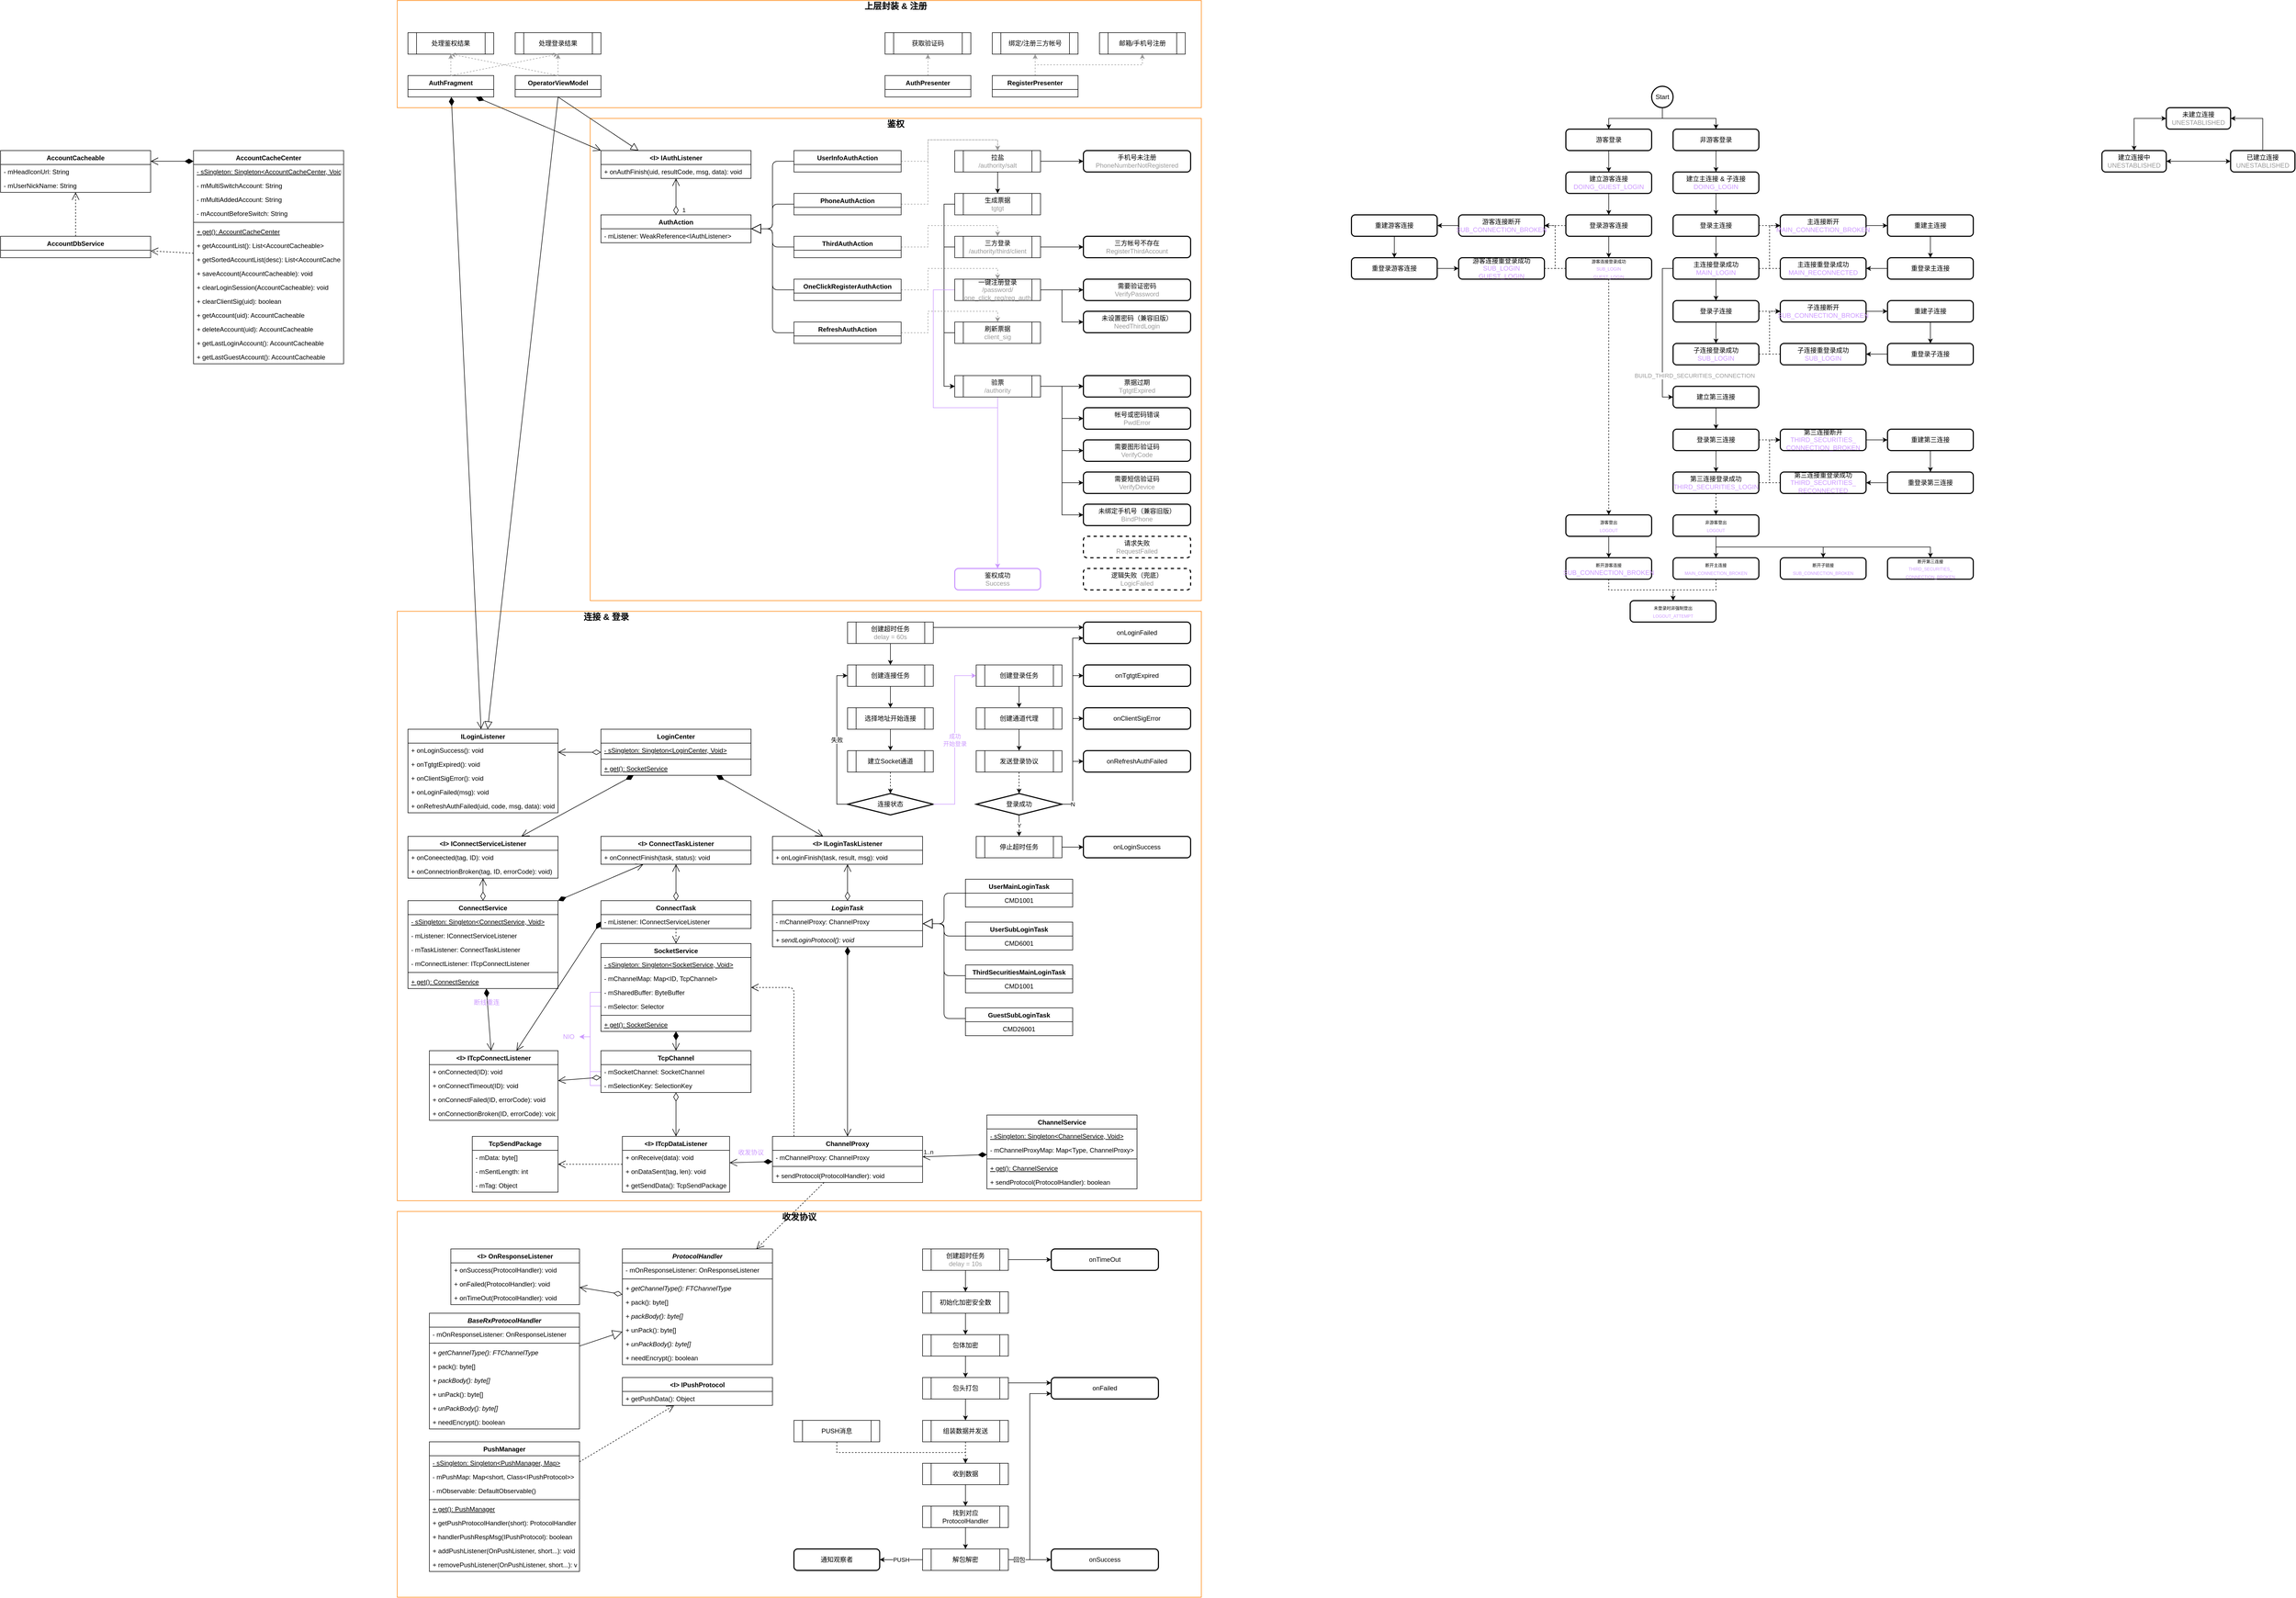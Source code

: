 <mxfile version="13.7.1" type="github">
  <diagram id="uDWWmamGiqc_AUkZqDZm" name="Page-1">
    <mxGraphModel dx="2839" dy="1804" grid="1" gridSize="10" guides="1" tooltips="1" connect="1" arrows="1" fold="1" page="1" pageScale="1" pageWidth="827" pageHeight="1169" math="0" shadow="0">
      <root>
        <mxCell id="0" />
        <mxCell id="1" parent="0" />
        <mxCell id="5B5072rG3pJTITi0nGhi-161" value="" style="rounded=0;whiteSpace=wrap;html=1;strokeWidth=1;fillColor=none;strokeColor=#FF8000;" vertex="1" parent="1">
          <mxGeometry x="-740" y="-1120" width="1500" height="200" as="geometry" />
        </mxCell>
        <mxCell id="5B5072rG3pJTITi0nGhi-140" value="OperatorViewModel" style="swimlane;fontStyle=1;align=center;verticalAlign=top;childLayout=stackLayout;horizontal=1;startSize=26;horizontalStack=0;resizeParent=1;resizeParentMax=0;resizeLast=0;collapsible=1;marginBottom=0;strokeColor=#000000;strokeWidth=1;fillColor=none;" vertex="1" parent="1">
          <mxGeometry x="-520" y="-980" width="160" height="40" as="geometry" />
        </mxCell>
        <mxCell id="5B5072rG3pJTITi0nGhi-133" value="AuthFragment" style="swimlane;fontStyle=1;align=center;verticalAlign=top;childLayout=stackLayout;horizontal=1;startSize=26;horizontalStack=0;resizeParent=1;resizeParentMax=0;resizeLast=0;collapsible=1;marginBottom=0;strokeColor=#000000;strokeWidth=1;fillColor=none;" vertex="1" parent="1">
          <mxGeometry x="-720" y="-980" width="160" height="40" as="geometry" />
        </mxCell>
        <mxCell id="5B5072rG3pJTITi0nGhi-440" value="AccountCacheable" style="swimlane;fontStyle=1;align=center;verticalAlign=top;childLayout=stackLayout;horizontal=1;startSize=26;horizontalStack=0;resizeParent=1;resizeParentMax=0;resizeLast=0;collapsible=1;marginBottom=0;strokeColor=#000000;strokeWidth=1;fillColor=none;" vertex="1" parent="1">
          <mxGeometry x="-1480" y="-840" width="280" height="78" as="geometry" />
        </mxCell>
        <mxCell id="5B5072rG3pJTITi0nGhi-461" value="- mHeadIconUrl: String" style="text;strokeColor=none;fillColor=none;align=left;verticalAlign=top;spacingLeft=4;spacingRight=4;overflow=hidden;rotatable=0;points=[[0,0.5],[1,0.5]];portConstraint=eastwest;fontStyle=0" vertex="1" parent="5B5072rG3pJTITi0nGhi-440">
          <mxGeometry y="26" width="280" height="26" as="geometry" />
        </mxCell>
        <mxCell id="5B5072rG3pJTITi0nGhi-462" value="- mUserNickName: String" style="text;strokeColor=none;fillColor=none;align=left;verticalAlign=top;spacingLeft=4;spacingRight=4;overflow=hidden;rotatable=0;points=[[0,0.5],[1,0.5]];portConstraint=eastwest;fontStyle=0" vertex="1" parent="5B5072rG3pJTITi0nGhi-440">
          <mxGeometry y="52" width="280" height="26" as="geometry" />
        </mxCell>
        <mxCell id="5B5072rG3pJTITi0nGhi-432" value="AccountCacheCenter" style="swimlane;fontStyle=1;align=center;verticalAlign=top;childLayout=stackLayout;horizontal=1;startSize=26;horizontalStack=0;resizeParent=1;resizeParentMax=0;resizeLast=0;collapsible=1;marginBottom=0;strokeColor=#000000;strokeWidth=1;fillColor=none;" vertex="1" parent="1">
          <mxGeometry x="-1120" y="-840" width="280" height="398" as="geometry" />
        </mxCell>
        <mxCell id="5B5072rG3pJTITi0nGhi-436" value="- sSingleton: Singleton&lt;AccountCacheCenter, Void&gt;" style="text;strokeColor=none;fillColor=none;align=left;verticalAlign=top;spacingLeft=4;spacingRight=4;overflow=hidden;rotatable=0;points=[[0,0.5],[1,0.5]];portConstraint=eastwest;fontStyle=4" vertex="1" parent="5B5072rG3pJTITi0nGhi-432">
          <mxGeometry y="26" width="280" height="26" as="geometry" />
        </mxCell>
        <mxCell id="5B5072rG3pJTITi0nGhi-449" value="- mMultiSwitchAccount: String" style="text;strokeColor=none;fillColor=none;align=left;verticalAlign=top;spacingLeft=4;spacingRight=4;overflow=hidden;rotatable=0;points=[[0,0.5],[1,0.5]];portConstraint=eastwest;fontStyle=0" vertex="1" parent="5B5072rG3pJTITi0nGhi-432">
          <mxGeometry y="52" width="280" height="26" as="geometry" />
        </mxCell>
        <mxCell id="5B5072rG3pJTITi0nGhi-450" value="- mMultiAddedAccount: String" style="text;strokeColor=none;fillColor=none;align=left;verticalAlign=top;spacingLeft=4;spacingRight=4;overflow=hidden;rotatable=0;points=[[0,0.5],[1,0.5]];portConstraint=eastwest;fontStyle=0" vertex="1" parent="5B5072rG3pJTITi0nGhi-432">
          <mxGeometry y="78" width="280" height="26" as="geometry" />
        </mxCell>
        <mxCell id="5B5072rG3pJTITi0nGhi-451" value="- mAccountBeforeSwitch: String" style="text;strokeColor=none;fillColor=none;align=left;verticalAlign=top;spacingLeft=4;spacingRight=4;overflow=hidden;rotatable=0;points=[[0,0.5],[1,0.5]];portConstraint=eastwest;fontStyle=0" vertex="1" parent="5B5072rG3pJTITi0nGhi-432">
          <mxGeometry y="104" width="280" height="26" as="geometry" />
        </mxCell>
        <mxCell id="5B5072rG3pJTITi0nGhi-437" value="" style="line;strokeWidth=1;fillColor=none;align=left;verticalAlign=middle;spacingTop=-1;spacingLeft=3;spacingRight=3;rotatable=0;labelPosition=right;points=[];portConstraint=eastwest;" vertex="1" parent="5B5072rG3pJTITi0nGhi-432">
          <mxGeometry y="130" width="280" height="8" as="geometry" />
        </mxCell>
        <mxCell id="5B5072rG3pJTITi0nGhi-438" value="+ get(): AccountCacheCenter" style="text;strokeColor=none;fillColor=none;align=left;verticalAlign=top;spacingLeft=4;spacingRight=4;overflow=hidden;rotatable=0;points=[[0,0.5],[1,0.5]];portConstraint=eastwest;fontStyle=4" vertex="1" parent="5B5072rG3pJTITi0nGhi-432">
          <mxGeometry y="138" width="280" height="26" as="geometry" />
        </mxCell>
        <mxCell id="5B5072rG3pJTITi0nGhi-452" value="+ getAccountList(): List&lt;AccountCacheable&gt;" style="text;strokeColor=none;fillColor=none;align=left;verticalAlign=top;spacingLeft=4;spacingRight=4;overflow=hidden;rotatable=0;points=[[0,0.5],[1,0.5]];portConstraint=eastwest;fontStyle=0" vertex="1" parent="5B5072rG3pJTITi0nGhi-432">
          <mxGeometry y="164" width="280" height="26" as="geometry" />
        </mxCell>
        <mxCell id="5B5072rG3pJTITi0nGhi-453" value="+ getSortedAccountList(desc): List&lt;AccountCacheable&gt;" style="text;strokeColor=none;fillColor=none;align=left;verticalAlign=top;spacingLeft=4;spacingRight=4;overflow=hidden;rotatable=0;points=[[0,0.5],[1,0.5]];portConstraint=eastwest;fontStyle=0" vertex="1" parent="5B5072rG3pJTITi0nGhi-432">
          <mxGeometry y="190" width="280" height="26" as="geometry" />
        </mxCell>
        <mxCell id="5B5072rG3pJTITi0nGhi-454" value="+ saveAccount(AccountCacheable): void" style="text;strokeColor=none;fillColor=none;align=left;verticalAlign=top;spacingLeft=4;spacingRight=4;overflow=hidden;rotatable=0;points=[[0,0.5],[1,0.5]];portConstraint=eastwest;fontStyle=0" vertex="1" parent="5B5072rG3pJTITi0nGhi-432">
          <mxGeometry y="216" width="280" height="26" as="geometry" />
        </mxCell>
        <mxCell id="5B5072rG3pJTITi0nGhi-455" value="+ clearLoginSession(AccountCacheable): void" style="text;strokeColor=none;fillColor=none;align=left;verticalAlign=top;spacingLeft=4;spacingRight=4;overflow=hidden;rotatable=0;points=[[0,0.5],[1,0.5]];portConstraint=eastwest;fontStyle=0" vertex="1" parent="5B5072rG3pJTITi0nGhi-432">
          <mxGeometry y="242" width="280" height="26" as="geometry" />
        </mxCell>
        <mxCell id="5B5072rG3pJTITi0nGhi-456" value="+ clearClientSig(uid): boolean" style="text;strokeColor=none;fillColor=none;align=left;verticalAlign=top;spacingLeft=4;spacingRight=4;overflow=hidden;rotatable=0;points=[[0,0.5],[1,0.5]];portConstraint=eastwest;fontStyle=0" vertex="1" parent="5B5072rG3pJTITi0nGhi-432">
          <mxGeometry y="268" width="280" height="26" as="geometry" />
        </mxCell>
        <mxCell id="5B5072rG3pJTITi0nGhi-457" value="+ getAccount(uid): AccountCacheable" style="text;strokeColor=none;fillColor=none;align=left;verticalAlign=top;spacingLeft=4;spacingRight=4;overflow=hidden;rotatable=0;points=[[0,0.5],[1,0.5]];portConstraint=eastwest;fontStyle=0" vertex="1" parent="5B5072rG3pJTITi0nGhi-432">
          <mxGeometry y="294" width="280" height="26" as="geometry" />
        </mxCell>
        <mxCell id="5B5072rG3pJTITi0nGhi-458" value="+ deleteAccount(uid): AccountCacheable" style="text;strokeColor=none;fillColor=none;align=left;verticalAlign=top;spacingLeft=4;spacingRight=4;overflow=hidden;rotatable=0;points=[[0,0.5],[1,0.5]];portConstraint=eastwest;fontStyle=0" vertex="1" parent="5B5072rG3pJTITi0nGhi-432">
          <mxGeometry y="320" width="280" height="26" as="geometry" />
        </mxCell>
        <mxCell id="5B5072rG3pJTITi0nGhi-459" value="+ getLastLoginAccount(): AccountCacheable" style="text;strokeColor=none;fillColor=none;align=left;verticalAlign=top;spacingLeft=4;spacingRight=4;overflow=hidden;rotatable=0;points=[[0,0.5],[1,0.5]];portConstraint=eastwest;fontStyle=0" vertex="1" parent="5B5072rG3pJTITi0nGhi-432">
          <mxGeometry y="346" width="280" height="26" as="geometry" />
        </mxCell>
        <mxCell id="5B5072rG3pJTITi0nGhi-460" value="+ getLastGuestAccount(): AccountCacheable" style="text;strokeColor=none;fillColor=none;align=left;verticalAlign=top;spacingLeft=4;spacingRight=4;overflow=hidden;rotatable=0;points=[[0,0.5],[1,0.5]];portConstraint=eastwest;fontStyle=0" vertex="1" parent="5B5072rG3pJTITi0nGhi-432">
          <mxGeometry y="372" width="280" height="26" as="geometry" />
        </mxCell>
        <mxCell id="5B5072rG3pJTITi0nGhi-444" value="AccountDbService" style="swimlane;fontStyle=1;align=center;verticalAlign=top;childLayout=stackLayout;horizontal=1;startSize=26;horizontalStack=0;resizeParent=1;resizeParentMax=0;resizeLast=0;collapsible=1;marginBottom=0;strokeColor=#000000;strokeWidth=1;fillColor=none;" vertex="1" parent="1">
          <mxGeometry x="-1480" y="-680" width="280" height="40" as="geometry" />
        </mxCell>
        <mxCell id="5B5072rG3pJTITi0nGhi-425" value="" style="rounded=0;whiteSpace=wrap;html=1;strokeWidth=1;fillColor=none;strokeColor=#FF8000;" vertex="1" parent="1">
          <mxGeometry x="-740" y="1140" width="1500" height="720" as="geometry" />
        </mxCell>
        <mxCell id="5B5072rG3pJTITi0nGhi-347" value="" style="rounded=0;whiteSpace=wrap;html=1;strokeWidth=1;fillColor=none;strokeColor=#FF8000;" vertex="1" parent="1">
          <mxGeometry x="-740" y="20" width="1500" height="1100" as="geometry" />
        </mxCell>
        <mxCell id="5B5072rG3pJTITi0nGhi-217" style="edgeStyle=orthogonalEdgeStyle;rounded=0;orthogonalLoop=1;jettySize=auto;html=1;exitX=0;exitY=0.5;exitDx=0;exitDy=0;entryX=1;entryY=0.5;entryDx=0;entryDy=0;strokeColor=#CC99FF;" edge="1" parent="1" source="5B5072rG3pJTITi0nGhi-186" target="5B5072rG3pJTITi0nGhi-216">
          <mxGeometry relative="1" as="geometry" />
        </mxCell>
        <mxCell id="5B5072rG3pJTITi0nGhi-218" style="edgeStyle=orthogonalEdgeStyle;rounded=0;orthogonalLoop=1;jettySize=auto;html=1;exitX=0;exitY=0.5;exitDx=0;exitDy=0;entryX=1;entryY=0.5;entryDx=0;entryDy=0;strokeColor=#CC99FF;" edge="1" parent="1" source="5B5072rG3pJTITi0nGhi-187" target="5B5072rG3pJTITi0nGhi-216">
          <mxGeometry relative="1" as="geometry" />
        </mxCell>
        <mxCell id="5B5072rG3pJTITi0nGhi-219" style="edgeStyle=orthogonalEdgeStyle;rounded=0;orthogonalLoop=1;jettySize=auto;html=1;exitX=0;exitY=0.5;exitDx=0;exitDy=0;entryX=1;entryY=0.5;entryDx=0;entryDy=0;strokeColor=#CC99FF;" edge="1" parent="1" source="5B5072rG3pJTITi0nGhi-189" target="5B5072rG3pJTITi0nGhi-216">
          <mxGeometry relative="1" as="geometry" />
        </mxCell>
        <mxCell id="5B5072rG3pJTITi0nGhi-220" style="edgeStyle=orthogonalEdgeStyle;rounded=0;orthogonalLoop=1;jettySize=auto;html=1;exitX=0;exitY=0.5;exitDx=0;exitDy=0;entryX=1;entryY=0.5;entryDx=0;entryDy=0;strokeColor=#CC99FF;" edge="1" parent="1" source="5B5072rG3pJTITi0nGhi-190" target="5B5072rG3pJTITi0nGhi-216">
          <mxGeometry relative="1" as="geometry" />
        </mxCell>
        <mxCell id="5B5072rG3pJTITi0nGhi-107" value="" style="rounded=0;whiteSpace=wrap;html=1;strokeWidth=1;fillColor=none;strokeColor=#FF8000;" vertex="1" parent="1">
          <mxGeometry x="-380" y="-900" width="1140" height="900" as="geometry" />
        </mxCell>
        <mxCell id="5B5072rG3pJTITi0nGhi-51" value="&lt;div&gt;手机号未注册&lt;br&gt;&lt;font color=&quot;#999999&quot;&gt;PhoneNumberNotRegistered&lt;/font&gt;&lt;br&gt;&lt;/div&gt;" style="rounded=1;whiteSpace=wrap;html=1;absoluteArcSize=1;arcSize=14;strokeWidth=2;fillColor=none;" vertex="1" parent="1">
          <mxGeometry x="540" y="-840" width="200" height="40" as="geometry" />
        </mxCell>
        <mxCell id="5B5072rG3pJTITi0nGhi-125" style="edgeStyle=orthogonalEdgeStyle;rounded=0;orthogonalLoop=1;jettySize=auto;html=1;exitX=1;exitY=0.5;exitDx=0;exitDy=0;entryX=0.5;entryY=0;entryDx=0;entryDy=0;dashed=1;strokeColor=#999999;" edge="1" parent="1" source="5B5072rG3pJTITi0nGhi-120" target="5B5072rG3pJTITi0nGhi-86">
          <mxGeometry relative="1" as="geometry" />
        </mxCell>
        <mxCell id="5B5072rG3pJTITi0nGhi-52" value="&lt;div&gt;请求失败&lt;/div&gt;&lt;div&gt;&lt;font color=&quot;#999999&quot;&gt;RequestFailed&lt;/font&gt;&lt;br&gt;&lt;/div&gt;" style="rounded=1;whiteSpace=wrap;html=1;absoluteArcSize=1;arcSize=14;strokeWidth=2;fillColor=none;dashed=1;" vertex="1" parent="1">
          <mxGeometry x="540" y="-120" width="200" height="40" as="geometry" />
        </mxCell>
        <mxCell id="5B5072rG3pJTITi0nGhi-126" style="edgeStyle=orthogonalEdgeStyle;rounded=0;orthogonalLoop=1;jettySize=auto;html=1;exitX=1;exitY=0.5;exitDx=0;exitDy=0;entryX=0.5;entryY=0;entryDx=0;entryDy=0;dashed=1;strokeColor=#999999;" edge="1" parent="1" source="5B5072rG3pJTITi0nGhi-121" target="5B5072rG3pJTITi0nGhi-94">
          <mxGeometry relative="1" as="geometry" />
        </mxCell>
        <mxCell id="5B5072rG3pJTITi0nGhi-53" value="&lt;div&gt;逻辑失败（兜底）&lt;br&gt;&lt;font color=&quot;#999999&quot;&gt;LogicFailed&lt;/font&gt;&lt;br&gt;&lt;/div&gt;" style="rounded=1;whiteSpace=wrap;html=1;absoluteArcSize=1;arcSize=14;strokeWidth=2;fillColor=none;dashed=1;" vertex="1" parent="1">
          <mxGeometry x="540" y="-60" width="200" height="40" as="geometry" />
        </mxCell>
        <mxCell id="5B5072rG3pJTITi0nGhi-66" value="" style="edgeStyle=orthogonalEdgeStyle;rounded=0;orthogonalLoop=1;jettySize=auto;html=1;exitX=0.5;exitY=1;exitDx=0;exitDy=0;entryX=0.5;entryY=0;entryDx=0;entryDy=0;" edge="1" parent="1" source="5B5072rG3pJTITi0nGhi-64" target="5B5072rG3pJTITi0nGhi-65">
          <mxGeometry relative="1" as="geometry" />
        </mxCell>
        <mxCell id="5B5072rG3pJTITi0nGhi-69" value="" style="edgeStyle=orthogonalEdgeStyle;rounded=0;orthogonalLoop=1;jettySize=auto;html=1;exitX=1;exitY=0.5;exitDx=0;exitDy=0;entryX=0;entryY=0.5;entryDx=0;entryDy=0;" edge="1" parent="1" source="5B5072rG3pJTITi0nGhi-64" target="5B5072rG3pJTITi0nGhi-51">
          <mxGeometry relative="1" as="geometry">
            <mxPoint as="offset" />
          </mxGeometry>
        </mxCell>
        <mxCell id="5B5072rG3pJTITi0nGhi-64" value="拉盐&lt;br&gt;&lt;font color=&quot;#999999&quot;&gt;/authority/salt&lt;/font&gt;" style="shape=process;whiteSpace=wrap;html=1;backgroundOutline=1;strokeWidth=1;fillColor=none;" vertex="1" parent="1">
          <mxGeometry x="300" y="-840" width="160" height="40" as="geometry" />
        </mxCell>
        <mxCell id="5B5072rG3pJTITi0nGhi-90" style="edgeStyle=orthogonalEdgeStyle;rounded=0;orthogonalLoop=1;jettySize=auto;html=1;exitX=0;exitY=0.5;exitDx=0;exitDy=0;entryX=0;entryY=0.5;entryDx=0;entryDy=0;" edge="1" parent="1" source="5B5072rG3pJTITi0nGhi-65" target="5B5072rG3pJTITi0nGhi-67">
          <mxGeometry relative="1" as="geometry" />
        </mxCell>
        <mxCell id="5B5072rG3pJTITi0nGhi-65" value="生成票据&lt;br&gt;&lt;font color=&quot;#999999&quot;&gt;tgtgt&lt;/font&gt;" style="shape=process;whiteSpace=wrap;html=1;backgroundOutline=1;strokeWidth=1;fillColor=none;" vertex="1" parent="1">
          <mxGeometry x="300" y="-760" width="160" height="40" as="geometry" />
        </mxCell>
        <mxCell id="5B5072rG3pJTITi0nGhi-73" style="edgeStyle=orthogonalEdgeStyle;rounded=0;orthogonalLoop=1;jettySize=auto;html=1;exitX=1;exitY=0.5;exitDx=0;exitDy=0;entryX=0;entryY=0.5;entryDx=0;entryDy=0;" edge="1" parent="1" source="5B5072rG3pJTITi0nGhi-67" target="5B5072rG3pJTITi0nGhi-72">
          <mxGeometry relative="1" as="geometry" />
        </mxCell>
        <mxCell id="5B5072rG3pJTITi0nGhi-81" style="edgeStyle=orthogonalEdgeStyle;rounded=0;orthogonalLoop=1;jettySize=auto;html=1;exitX=1;exitY=0.5;exitDx=0;exitDy=0;entryX=0;entryY=0.5;entryDx=0;entryDy=0;" edge="1" parent="1" source="5B5072rG3pJTITi0nGhi-67" target="5B5072rG3pJTITi0nGhi-74">
          <mxGeometry relative="1" as="geometry" />
        </mxCell>
        <mxCell id="5B5072rG3pJTITi0nGhi-93" value="" style="edgeStyle=orthogonalEdgeStyle;rounded=0;orthogonalLoop=1;jettySize=auto;html=1;" edge="1" parent="1" source="5B5072rG3pJTITi0nGhi-67" target="5B5072rG3pJTITi0nGhi-72">
          <mxGeometry relative="1" as="geometry" />
        </mxCell>
        <mxCell id="5B5072rG3pJTITi0nGhi-104" style="edgeStyle=orthogonalEdgeStyle;rounded=0;orthogonalLoop=1;jettySize=auto;html=1;exitX=0.5;exitY=1;exitDx=0;exitDy=0;entryX=0.5;entryY=0;entryDx=0;entryDy=0;strokeColor=#CC99FF;" edge="1" parent="1" source="5B5072rG3pJTITi0nGhi-67" target="5B5072rG3pJTITi0nGhi-95">
          <mxGeometry relative="1" as="geometry" />
        </mxCell>
        <mxCell id="5B5072rG3pJTITi0nGhi-67" value="验票&lt;br&gt;&lt;font color=&quot;#999999&quot;&gt;/authority&lt;/font&gt;" style="shape=process;whiteSpace=wrap;html=1;backgroundOutline=1;strokeWidth=1;fillColor=none;" vertex="1" parent="1">
          <mxGeometry x="300" y="-420" width="160" height="40" as="geometry" />
        </mxCell>
        <mxCell id="5B5072rG3pJTITi0nGhi-72" value="&lt;div&gt;票据过期&lt;br&gt;&lt;font color=&quot;#999999&quot;&gt;TgtgtExpired&lt;/font&gt;&lt;br&gt;&lt;/div&gt;" style="rounded=1;whiteSpace=wrap;html=1;absoluteArcSize=1;arcSize=14;strokeWidth=2;fillColor=none;" vertex="1" parent="1">
          <mxGeometry x="540" y="-420" width="200" height="40" as="geometry" />
        </mxCell>
        <mxCell id="5B5072rG3pJTITi0nGhi-74" value="&lt;div&gt;帐号或密码错误&lt;/div&gt;&lt;font color=&quot;#999999&quot;&gt;PwdError&lt;br&gt;&lt;/font&gt;" style="rounded=1;whiteSpace=wrap;html=1;absoluteArcSize=1;arcSize=14;strokeWidth=2;fillColor=none;" vertex="1" parent="1">
          <mxGeometry x="540" y="-360" width="200" height="40" as="geometry" />
        </mxCell>
        <mxCell id="5B5072rG3pJTITi0nGhi-75" value="&lt;div&gt;需要图形验证码&lt;/div&gt;&lt;font color=&quot;#999999&quot;&gt;VerifyCode&lt;br&gt;&lt;/font&gt;" style="rounded=1;whiteSpace=wrap;html=1;absoluteArcSize=1;arcSize=14;strokeWidth=2;fillColor=none;" vertex="1" parent="1">
          <mxGeometry x="540" y="-300" width="200" height="40" as="geometry" />
        </mxCell>
        <mxCell id="5B5072rG3pJTITi0nGhi-76" value="&lt;div&gt;需要短信验证码&lt;/div&gt;&lt;font color=&quot;#999999&quot;&gt;VerifyDevice&lt;br&gt;&lt;/font&gt;" style="rounded=1;whiteSpace=wrap;html=1;absoluteArcSize=1;arcSize=14;strokeWidth=2;fillColor=none;" vertex="1" parent="1">
          <mxGeometry x="540" y="-240" width="200" height="40" as="geometry" />
        </mxCell>
        <mxCell id="5B5072rG3pJTITi0nGhi-77" value="&lt;div&gt;未绑定手机号（兼容旧版）&lt;/div&gt;&lt;font color=&quot;#999999&quot;&gt;BindPhone&lt;br&gt;&lt;/font&gt;" style="rounded=1;whiteSpace=wrap;html=1;absoluteArcSize=1;arcSize=14;strokeWidth=2;fillColor=none;" vertex="1" parent="1">
          <mxGeometry x="540" y="-180" width="200" height="40" as="geometry" />
        </mxCell>
        <mxCell id="5B5072rG3pJTITi0nGhi-82" style="edgeStyle=orthogonalEdgeStyle;rounded=0;orthogonalLoop=1;jettySize=auto;html=1;exitX=1;exitY=0.5;exitDx=0;exitDy=0;entryX=0;entryY=0.5;entryDx=0;entryDy=0;" edge="1" parent="1" source="5B5072rG3pJTITi0nGhi-67" target="5B5072rG3pJTITi0nGhi-75">
          <mxGeometry relative="1" as="geometry" />
        </mxCell>
        <mxCell id="5B5072rG3pJTITi0nGhi-83" style="edgeStyle=orthogonalEdgeStyle;rounded=0;orthogonalLoop=1;jettySize=auto;html=1;exitX=1;exitY=0.5;exitDx=0;exitDy=0;entryX=0;entryY=0.5;entryDx=0;entryDy=0;" edge="1" parent="1" source="5B5072rG3pJTITi0nGhi-67" target="5B5072rG3pJTITi0nGhi-76">
          <mxGeometry relative="1" as="geometry" />
        </mxCell>
        <mxCell id="5B5072rG3pJTITi0nGhi-84" value="" style="edgeStyle=orthogonalEdgeStyle;rounded=0;orthogonalLoop=1;jettySize=auto;html=1;exitX=1;exitY=0.5;exitDx=0;exitDy=0;entryX=0;entryY=0.5;entryDx=0;entryDy=0;" edge="1" parent="1" source="5B5072rG3pJTITi0nGhi-67" target="5B5072rG3pJTITi0nGhi-77">
          <mxGeometry x="-0.875" relative="1" as="geometry">
            <mxPoint as="offset" />
          </mxGeometry>
        </mxCell>
        <mxCell id="5B5072rG3pJTITi0nGhi-91" style="edgeStyle=orthogonalEdgeStyle;rounded=0;orthogonalLoop=1;jettySize=auto;html=1;exitX=0;exitY=0.5;exitDx=0;exitDy=0;entryX=0;entryY=0.5;entryDx=0;entryDy=0;" edge="1" parent="1" source="5B5072rG3pJTITi0nGhi-86" target="5B5072rG3pJTITi0nGhi-67">
          <mxGeometry relative="1" as="geometry" />
        </mxCell>
        <mxCell id="5B5072rG3pJTITi0nGhi-92" value="" style="edgeStyle=orthogonalEdgeStyle;rounded=0;orthogonalLoop=1;jettySize=auto;html=1;exitX=1;exitY=0.5;exitDx=0;exitDy=0;entryX=0;entryY=0.5;entryDx=0;entryDy=0;" edge="1" parent="1" source="5B5072rG3pJTITi0nGhi-86" target="5B5072rG3pJTITi0nGhi-89">
          <mxGeometry relative="1" as="geometry" />
        </mxCell>
        <mxCell id="5B5072rG3pJTITi0nGhi-86" value="三方登录&lt;br&gt;&lt;font color=&quot;#999999&quot;&gt;/authority/third/client&lt;/font&gt;" style="shape=process;whiteSpace=wrap;html=1;backgroundOutline=1;strokeWidth=1;fillColor=none;" vertex="1" parent="1">
          <mxGeometry x="300" y="-680" width="160" height="40" as="geometry" />
        </mxCell>
        <mxCell id="5B5072rG3pJTITi0nGhi-89" value="&lt;div&gt;三方帐号不存在&lt;br&gt;&lt;font color=&quot;#999999&quot;&gt;RegisterThirdAccount&lt;/font&gt;&lt;br&gt;&lt;/div&gt;" style="rounded=1;whiteSpace=wrap;html=1;absoluteArcSize=1;arcSize=14;strokeWidth=2;fillColor=none;" vertex="1" parent="1">
          <mxGeometry x="540" y="-680" width="200" height="40" as="geometry" />
        </mxCell>
        <mxCell id="5B5072rG3pJTITi0nGhi-99" style="edgeStyle=orthogonalEdgeStyle;rounded=0;orthogonalLoop=1;jettySize=auto;html=1;exitX=1;exitY=0.5;exitDx=0;exitDy=0;entryX=0;entryY=0.5;entryDx=0;entryDy=0;" edge="1" parent="1" source="5B5072rG3pJTITi0nGhi-94" target="5B5072rG3pJTITi0nGhi-96">
          <mxGeometry relative="1" as="geometry" />
        </mxCell>
        <mxCell id="5B5072rG3pJTITi0nGhi-101" style="edgeStyle=orthogonalEdgeStyle;rounded=0;orthogonalLoop=1;jettySize=auto;html=1;exitX=1;exitY=0.5;exitDx=0;exitDy=0;entryX=0;entryY=0.5;entryDx=0;entryDy=0;" edge="1" parent="1" source="5B5072rG3pJTITi0nGhi-94" target="5B5072rG3pJTITi0nGhi-98">
          <mxGeometry relative="1" as="geometry" />
        </mxCell>
        <mxCell id="5B5072rG3pJTITi0nGhi-105" style="edgeStyle=orthogonalEdgeStyle;rounded=0;orthogonalLoop=1;jettySize=auto;html=1;exitX=0;exitY=0.5;exitDx=0;exitDy=0;entryX=0.5;entryY=0;entryDx=0;entryDy=0;strokeColor=#CC99FF;" edge="1" parent="1" source="5B5072rG3pJTITi0nGhi-94" target="5B5072rG3pJTITi0nGhi-95">
          <mxGeometry relative="1" as="geometry">
            <Array as="points">
              <mxPoint x="260" y="-580" />
              <mxPoint x="260" y="-360" />
              <mxPoint x="380" y="-360" />
            </Array>
          </mxGeometry>
        </mxCell>
        <mxCell id="5B5072rG3pJTITi0nGhi-94" value="一键注册登录&lt;br&gt;&lt;font color=&quot;#999999&quot;&gt;/password/&lt;br&gt;one_click_reg/reg_auth&lt;/font&gt;" style="shape=process;whiteSpace=wrap;html=1;backgroundOutline=1;strokeWidth=1;fillColor=none;" vertex="1" parent="1">
          <mxGeometry x="300" y="-600" width="160" height="40" as="geometry" />
        </mxCell>
        <mxCell id="5B5072rG3pJTITi0nGhi-95" value="&lt;div&gt;鉴权成功&lt;br&gt;&lt;font color=&quot;#999999&quot;&gt;Success&lt;/font&gt;&lt;br&gt;&lt;/div&gt;" style="rounded=1;whiteSpace=wrap;html=1;absoluteArcSize=1;arcSize=14;strokeWidth=2;fillColor=none;strokeColor=#CC99FF;" vertex="1" parent="1">
          <mxGeometry x="300" y="-60" width="160" height="40" as="geometry" />
        </mxCell>
        <mxCell id="5B5072rG3pJTITi0nGhi-96" value="&lt;div&gt;需要验证密码&lt;/div&gt;&lt;font color=&quot;#999999&quot;&gt;VerifyPassword&lt;br&gt;&lt;/font&gt;" style="rounded=1;whiteSpace=wrap;html=1;absoluteArcSize=1;arcSize=14;strokeWidth=2;fillColor=none;" vertex="1" parent="1">
          <mxGeometry x="540" y="-600" width="200" height="40" as="geometry" />
        </mxCell>
        <mxCell id="5B5072rG3pJTITi0nGhi-98" value="&lt;div&gt;未设置密码（兼容旧版）&lt;/div&gt;&lt;font color=&quot;#999999&quot;&gt;NeedThirdLogin&lt;br&gt;&lt;/font&gt;" style="rounded=1;whiteSpace=wrap;html=1;absoluteArcSize=1;arcSize=14;strokeWidth=2;fillColor=none;" vertex="1" parent="1">
          <mxGeometry x="540" y="-540" width="200" height="40" as="geometry" />
        </mxCell>
        <mxCell id="5B5072rG3pJTITi0nGhi-103" style="edgeStyle=orthogonalEdgeStyle;rounded=0;orthogonalLoop=1;jettySize=auto;html=1;exitX=0;exitY=0.5;exitDx=0;exitDy=0;entryX=0;entryY=0.5;entryDx=0;entryDy=0;" edge="1" parent="1" source="5B5072rG3pJTITi0nGhi-102" target="5B5072rG3pJTITi0nGhi-67">
          <mxGeometry relative="1" as="geometry" />
        </mxCell>
        <mxCell id="5B5072rG3pJTITi0nGhi-102" value="刷新票据&lt;br&gt;&lt;font color=&quot;#999999&quot;&gt;client_sig&lt;/font&gt;" style="shape=process;whiteSpace=wrap;html=1;backgroundOutline=1;strokeWidth=1;fillColor=none;" vertex="1" parent="1">
          <mxGeometry x="300" y="-520" width="160" height="40" as="geometry" />
        </mxCell>
        <mxCell id="5B5072rG3pJTITi0nGhi-108" value="&lt;b&gt;&lt;font style=&quot;font-size: 16px&quot;&gt;鉴权&lt;/font&gt;&lt;/b&gt;" style="text;html=1;strokeColor=none;fillColor=none;align=center;verticalAlign=middle;whiteSpace=wrap;rounded=0;" vertex="1" parent="1">
          <mxGeometry x="-380" y="-900" width="1140" height="20" as="geometry" />
        </mxCell>
        <mxCell id="5B5072rG3pJTITi0nGhi-115" value="1" style="endArrow=open;html=1;endSize=12;startArrow=diamondThin;startSize=14;startFill=0;edgeStyle=orthogonalEdgeStyle;align=left;verticalAlign=bottom;exitX=0.5;exitY=0;exitDx=0;exitDy=0;" edge="1" parent="1" source="5B5072rG3pJTITi0nGhi-109" target="5B5072rG3pJTITi0nGhi-113">
          <mxGeometry x="-1" y="-10" relative="1" as="geometry">
            <mxPoint x="70" y="-610" as="sourcePoint" />
            <mxPoint x="230" y="-610" as="targetPoint" />
            <mxPoint as="offset" />
          </mxGeometry>
        </mxCell>
        <mxCell id="5B5072rG3pJTITi0nGhi-123" style="edgeStyle=orthogonalEdgeStyle;rounded=0;orthogonalLoop=1;jettySize=auto;html=1;exitX=1;exitY=0.5;exitDx=0;exitDy=0;entryX=0.5;entryY=0;entryDx=0;entryDy=0;dashed=1;strokeColor=#999999;" edge="1" parent="1" source="5B5072rG3pJTITi0nGhi-116" target="5B5072rG3pJTITi0nGhi-64">
          <mxGeometry relative="1" as="geometry" />
        </mxCell>
        <mxCell id="5B5072rG3pJTITi0nGhi-127" style="edgeStyle=orthogonalEdgeStyle;rounded=0;orthogonalLoop=1;jettySize=auto;html=1;exitX=1;exitY=0.5;exitDx=0;exitDy=0;entryX=0.5;entryY=0;entryDx=0;entryDy=0;dashed=1;strokeColor=#999999;" edge="1" parent="1" source="5B5072rG3pJTITi0nGhi-122" target="5B5072rG3pJTITi0nGhi-102">
          <mxGeometry relative="1" as="geometry" />
        </mxCell>
        <mxCell id="5B5072rG3pJTITi0nGhi-124" style="edgeStyle=orthogonalEdgeStyle;rounded=0;orthogonalLoop=1;jettySize=auto;html=1;exitX=1;exitY=0.5;exitDx=0;exitDy=0;entryX=0.5;entryY=0;entryDx=0;entryDy=0;dashed=1;strokeColor=#999999;" edge="1" parent="1" source="5B5072rG3pJTITi0nGhi-118" target="5B5072rG3pJTITi0nGhi-64">
          <mxGeometry relative="1" as="geometry" />
        </mxCell>
        <mxCell id="5B5072rG3pJTITi0nGhi-128" value="" style="endArrow=block;endSize=16;endFill=0;html=1;strokeColor=#000000;exitX=0;exitY=0.5;exitDx=0;exitDy=0;edgeStyle=orthogonalEdgeStyle;entryX=1;entryY=0.5;entryDx=0;entryDy=0;" edge="1" parent="1" source="5B5072rG3pJTITi0nGhi-116" target="5B5072rG3pJTITi0nGhi-109">
          <mxGeometry width="160" relative="1" as="geometry">
            <mxPoint x="-430" y="-590" as="sourcePoint" />
            <mxPoint x="-270" y="-590" as="targetPoint" />
          </mxGeometry>
        </mxCell>
        <mxCell id="5B5072rG3pJTITi0nGhi-129" value="" style="endArrow=block;endSize=16;endFill=0;html=1;strokeColor=#000000;exitX=0;exitY=0.5;exitDx=0;exitDy=0;edgeStyle=orthogonalEdgeStyle;entryX=1;entryY=0.5;entryDx=0;entryDy=0;" edge="1" parent="1" source="5B5072rG3pJTITi0nGhi-118" target="5B5072rG3pJTITi0nGhi-109">
          <mxGeometry width="160" relative="1" as="geometry">
            <mxPoint x="-430" y="-590" as="sourcePoint" />
            <mxPoint x="-270" y="-590" as="targetPoint" />
          </mxGeometry>
        </mxCell>
        <mxCell id="5B5072rG3pJTITi0nGhi-130" value="" style="endArrow=block;endSize=16;endFill=0;html=1;strokeColor=#000000;exitX=0;exitY=0.5;exitDx=0;exitDy=0;edgeStyle=orthogonalEdgeStyle;entryX=1;entryY=0.5;entryDx=0;entryDy=0;" edge="1" parent="1" source="5B5072rG3pJTITi0nGhi-120" target="5B5072rG3pJTITi0nGhi-109">
          <mxGeometry width="160" relative="1" as="geometry">
            <mxPoint x="-430" y="-590" as="sourcePoint" />
            <mxPoint x="-270" y="-590" as="targetPoint" />
          </mxGeometry>
        </mxCell>
        <mxCell id="5B5072rG3pJTITi0nGhi-131" value="" style="endArrow=block;endSize=16;endFill=0;html=1;strokeColor=#000000;exitX=0;exitY=0.5;exitDx=0;exitDy=0;edgeStyle=orthogonalEdgeStyle;entryX=1;entryY=0.5;entryDx=0;entryDy=0;" edge="1" parent="1" source="5B5072rG3pJTITi0nGhi-121" target="5B5072rG3pJTITi0nGhi-109">
          <mxGeometry width="160" relative="1" as="geometry">
            <mxPoint x="-430" y="-590" as="sourcePoint" />
            <mxPoint x="-270" y="-590" as="targetPoint" />
          </mxGeometry>
        </mxCell>
        <mxCell id="5B5072rG3pJTITi0nGhi-132" value="" style="endArrow=block;endSize=16;endFill=0;html=1;strokeColor=#000000;exitX=0;exitY=0.5;exitDx=0;exitDy=0;edgeStyle=orthogonalEdgeStyle;entryX=1;entryY=0.5;entryDx=0;entryDy=0;" edge="1" parent="1" source="5B5072rG3pJTITi0nGhi-122" target="5B5072rG3pJTITi0nGhi-109">
          <mxGeometry width="160" relative="1" as="geometry">
            <mxPoint x="-430" y="-590" as="sourcePoint" />
            <mxPoint x="-270" y="-590" as="targetPoint" />
          </mxGeometry>
        </mxCell>
        <mxCell id="5B5072rG3pJTITi0nGhi-143" value="" style="endArrow=block;endFill=0;endSize=12;html=1;strokeColor=#000000;exitX=0.5;exitY=1;exitDx=0;exitDy=0;entryX=0.25;entryY=0;entryDx=0;entryDy=0;" edge="1" parent="1" source="5B5072rG3pJTITi0nGhi-140" target="5B5072rG3pJTITi0nGhi-113">
          <mxGeometry width="160" relative="1" as="geometry">
            <mxPoint x="-510" y="-860" as="sourcePoint" />
            <mxPoint x="-150" y="-840" as="targetPoint" />
          </mxGeometry>
        </mxCell>
        <mxCell id="5B5072rG3pJTITi0nGhi-147" value="获取验证码" style="shape=process;whiteSpace=wrap;html=1;backgroundOutline=1;strokeWidth=1;fillColor=none;" vertex="1" parent="1">
          <mxGeometry x="170" y="-1060" width="160" height="40" as="geometry" />
        </mxCell>
        <mxCell id="5B5072rG3pJTITi0nGhi-148" value="绑定/注册三方帐号" style="shape=process;whiteSpace=wrap;html=1;backgroundOutline=1;strokeWidth=1;fillColor=none;" vertex="1" parent="1">
          <mxGeometry x="370" y="-1060" width="160" height="40" as="geometry" />
        </mxCell>
        <mxCell id="5B5072rG3pJTITi0nGhi-149" value="邮箱/手机号注册" style="shape=process;whiteSpace=wrap;html=1;backgroundOutline=1;strokeWidth=1;fillColor=none;" vertex="1" parent="1">
          <mxGeometry x="570" y="-1060" width="160" height="40" as="geometry" />
        </mxCell>
        <mxCell id="5B5072rG3pJTITi0nGhi-150" style="edgeStyle=orthogonalEdgeStyle;rounded=0;orthogonalLoop=1;jettySize=auto;html=1;exitX=0.5;exitY=0;exitDx=0;exitDy=0;entryX=0.5;entryY=1;entryDx=0;entryDy=0;dashed=1;strokeColor=#999999;" edge="1" parent="1" source="5B5072rG3pJTITi0nGhi-145" target="5B5072rG3pJTITi0nGhi-147">
          <mxGeometry relative="1" as="geometry" />
        </mxCell>
        <mxCell id="5B5072rG3pJTITi0nGhi-151" style="edgeStyle=orthogonalEdgeStyle;rounded=0;orthogonalLoop=1;jettySize=auto;html=1;exitX=0.5;exitY=0;exitDx=0;exitDy=0;entryX=0.5;entryY=1;entryDx=0;entryDy=0;dashed=1;strokeColor=#999999;" edge="1" parent="1" source="5B5072rG3pJTITi0nGhi-146" target="5B5072rG3pJTITi0nGhi-148">
          <mxGeometry relative="1" as="geometry" />
        </mxCell>
        <mxCell id="5B5072rG3pJTITi0nGhi-152" style="edgeStyle=orthogonalEdgeStyle;rounded=0;orthogonalLoop=1;jettySize=auto;html=1;exitX=0.5;exitY=0;exitDx=0;exitDy=0;entryX=0.5;entryY=1;entryDx=0;entryDy=0;dashed=1;strokeColor=#999999;" edge="1" parent="1" source="5B5072rG3pJTITi0nGhi-146" target="5B5072rG3pJTITi0nGhi-149">
          <mxGeometry relative="1" as="geometry" />
        </mxCell>
        <mxCell id="5B5072rG3pJTITi0nGhi-153" value="处理鉴权结果" style="shape=process;whiteSpace=wrap;html=1;backgroundOutline=1;strokeWidth=1;fillColor=none;" vertex="1" parent="1">
          <mxGeometry x="-720" y="-1060" width="160" height="40" as="geometry" />
        </mxCell>
        <mxCell id="5B5072rG3pJTITi0nGhi-154" value="处理登录结果" style="shape=process;whiteSpace=wrap;html=1;backgroundOutline=1;strokeWidth=1;fillColor=none;" vertex="1" parent="1">
          <mxGeometry x="-520" y="-1060" width="160" height="40" as="geometry" />
        </mxCell>
        <mxCell id="5B5072rG3pJTITi0nGhi-156" style="edgeStyle=orthogonalEdgeStyle;rounded=0;orthogonalLoop=1;jettySize=auto;html=1;exitX=0.5;exitY=0;exitDx=0;exitDy=0;entryX=0.5;entryY=1;entryDx=0;entryDy=0;dashed=1;strokeColor=#999999;" edge="1" parent="1" source="5B5072rG3pJTITi0nGhi-133" target="5B5072rG3pJTITi0nGhi-153">
          <mxGeometry relative="1" as="geometry" />
        </mxCell>
        <mxCell id="5B5072rG3pJTITi0nGhi-157" style="rounded=0;orthogonalLoop=1;jettySize=auto;html=1;exitX=0.5;exitY=0;exitDx=0;exitDy=0;entryX=0.5;entryY=1;entryDx=0;entryDy=0;dashed=1;strokeColor=#999999;" edge="1" parent="1" source="5B5072rG3pJTITi0nGhi-140" target="5B5072rG3pJTITi0nGhi-153">
          <mxGeometry relative="1" as="geometry" />
        </mxCell>
        <mxCell id="5B5072rG3pJTITi0nGhi-158" style="edgeStyle=orthogonalEdgeStyle;rounded=0;orthogonalLoop=1;jettySize=auto;html=1;exitX=0.5;exitY=0;exitDx=0;exitDy=0;entryX=0.5;entryY=1;entryDx=0;entryDy=0;dashed=1;strokeColor=#999999;" edge="1" parent="1" source="5B5072rG3pJTITi0nGhi-140" target="5B5072rG3pJTITi0nGhi-154">
          <mxGeometry relative="1" as="geometry" />
        </mxCell>
        <mxCell id="5B5072rG3pJTITi0nGhi-159" style="rounded=0;orthogonalLoop=1;jettySize=auto;html=1;exitX=0.5;exitY=0;exitDx=0;exitDy=0;entryX=0.5;entryY=1;entryDx=0;entryDy=0;dashed=1;strokeColor=#999999;" edge="1" parent="1" source="5B5072rG3pJTITi0nGhi-133" target="5B5072rG3pJTITi0nGhi-154">
          <mxGeometry relative="1" as="geometry" />
        </mxCell>
        <mxCell id="5B5072rG3pJTITi0nGhi-162" value="&lt;span style=&quot;font-size: 16px&quot;&gt;&lt;b&gt;上层封装 &amp;amp; 注册&lt;/b&gt;&lt;/span&gt;" style="text;html=1;strokeColor=none;fillColor=none;align=center;verticalAlign=middle;whiteSpace=wrap;rounded=0;" vertex="1" parent="1">
          <mxGeometry x="-380" y="-1120" width="1140" height="20" as="geometry" />
        </mxCell>
        <mxCell id="5B5072rG3pJTITi0nGhi-170" value="" style="endArrow=open;html=1;endSize=12;startArrow=diamondThin;startSize=14;startFill=0;edgeStyle=orthogonalEdgeStyle;align=left;verticalAlign=bottom;strokeColor=#000000;" edge="1" parent="1" source="5B5072rG3pJTITi0nGhi-165" target="5B5072rG3pJTITi0nGhi-167">
          <mxGeometry x="-1" y="-10" relative="1" as="geometry">
            <mxPoint x="-750" y="650" as="sourcePoint" />
            <mxPoint x="-590" y="650" as="targetPoint" />
            <mxPoint as="offset" />
          </mxGeometry>
        </mxCell>
        <mxCell id="5B5072rG3pJTITi0nGhi-177" value="" style="endArrow=open;html=1;endSize=12;startArrow=diamondThin;startSize=14;startFill=1;align=left;verticalAlign=bottom;strokeColor=#000000;exitX=1;exitY=0;exitDx=0;exitDy=0;" edge="1" parent="1" source="5B5072rG3pJTITi0nGhi-165" target="5B5072rG3pJTITi0nGhi-174">
          <mxGeometry x="-1" y="10" relative="1" as="geometry">
            <mxPoint x="-460" y="640" as="sourcePoint" />
            <mxPoint x="-300" y="640" as="targetPoint" />
            <mxPoint x="-4" y="8" as="offset" />
          </mxGeometry>
        </mxCell>
        <mxCell id="5B5072rG3pJTITi0nGhi-178" value="" style="endArrow=open;html=1;endSize=12;startArrow=diamondThin;startSize=14;startFill=0;edgeStyle=orthogonalEdgeStyle;align=left;verticalAlign=bottom;strokeColor=#000000;" edge="1" parent="1" source="5B5072rG3pJTITi0nGhi-172" target="5B5072rG3pJTITi0nGhi-174">
          <mxGeometry x="-1" y="-10" relative="1" as="geometry">
            <mxPoint x="-750" y="650" as="sourcePoint" />
            <mxPoint x="-590" y="650" as="targetPoint" />
            <mxPoint as="offset" />
          </mxGeometry>
        </mxCell>
        <mxCell id="5B5072rG3pJTITi0nGhi-191" value="" style="endArrow=open;html=1;endSize=12;startArrow=diamondThin;startSize=14;startFill=1;align=left;verticalAlign=bottom;strokeColor=#000000;" edge="1" parent="1" source="5B5072rG3pJTITi0nGhi-180" target="5B5072rG3pJTITi0nGhi-188">
          <mxGeometry x="-1" y="10" relative="1" as="geometry">
            <mxPoint x="-740" y="840" as="sourcePoint" />
            <mxPoint x="-580" y="840" as="targetPoint" />
            <mxPoint x="-4" y="8" as="offset" />
          </mxGeometry>
        </mxCell>
        <mxCell id="5B5072rG3pJTITi0nGhi-206" value="" style="endArrow=open;endSize=12;dashed=1;html=1;strokeColor=#000000;" edge="1" parent="1" source="5B5072rG3pJTITi0nGhi-197" target="5B5072rG3pJTITi0nGhi-202">
          <mxGeometry width="160" relative="1" as="geometry">
            <mxPoint x="-800" y="1140" as="sourcePoint" />
            <mxPoint x="-640" y="1140" as="targetPoint" />
          </mxGeometry>
        </mxCell>
        <mxCell id="5B5072rG3pJTITi0nGhi-207" value="" style="endArrow=open;html=1;endSize=12;startArrow=diamondThin;startSize=14;startFill=0;align=left;verticalAlign=bottom;strokeColor=#000000;" edge="1" parent="1" source="5B5072rG3pJTITi0nGhi-188" target="5B5072rG3pJTITi0nGhi-192">
          <mxGeometry x="-1" y="-10" relative="1" as="geometry">
            <mxPoint x="-750" y="650" as="sourcePoint" />
            <mxPoint x="-590" y="650" as="targetPoint" />
            <mxPoint as="offset" />
          </mxGeometry>
        </mxCell>
        <mxCell id="5B5072rG3pJTITi0nGhi-208" value="" style="endArrow=open;html=1;endSize=12;startArrow=diamondThin;startSize=14;startFill=0;align=left;verticalAlign=bottom;strokeColor=#000000;" edge="1" parent="1" source="5B5072rG3pJTITi0nGhi-188" target="5B5072rG3pJTITi0nGhi-197">
          <mxGeometry x="-1" y="-10" relative="1" as="geometry">
            <mxPoint x="-750" y="650" as="sourcePoint" />
            <mxPoint x="-590" y="650" as="targetPoint" />
            <mxPoint as="offset" />
          </mxGeometry>
        </mxCell>
        <mxCell id="5B5072rG3pJTITi0nGhi-209" value="" style="endArrow=open;endSize=12;dashed=1;html=1;strokeColor=#000000;" edge="1" parent="1" source="5B5072rG3pJTITi0nGhi-172" target="5B5072rG3pJTITi0nGhi-180">
          <mxGeometry width="160" relative="1" as="geometry">
            <mxPoint x="-470" y="670" as="sourcePoint" />
            <mxPoint x="-310" y="670" as="targetPoint" />
          </mxGeometry>
        </mxCell>
        <mxCell id="5B5072rG3pJTITi0nGhi-211" value="" style="endArrow=open;html=1;endSize=12;startArrow=diamondThin;startSize=14;startFill=1;align=left;verticalAlign=bottom;strokeColor=#000000;" edge="1" parent="1" source="5B5072rG3pJTITi0nGhi-165" target="5B5072rG3pJTITi0nGhi-192">
          <mxGeometry x="-1" y="10" relative="1" as="geometry">
            <mxPoint x="-460" y="640" as="sourcePoint" />
            <mxPoint x="-300" y="640" as="targetPoint" />
            <mxPoint x="-4" y="8" as="offset" />
          </mxGeometry>
        </mxCell>
        <mxCell id="5B5072rG3pJTITi0nGhi-215" value="&lt;font color=&quot;#cc99ff&quot;&gt;断线重连&lt;/font&gt;" style="text;html=1;strokeColor=none;fillColor=none;align=center;verticalAlign=middle;whiteSpace=wrap;rounded=0;" vertex="1" parent="1">
          <mxGeometry x="-603" y="740" width="60" height="20" as="geometry" />
        </mxCell>
        <mxCell id="5B5072rG3pJTITi0nGhi-216" value="&lt;font color=&quot;#cc99ff&quot;&gt;NIO&lt;/font&gt;" style="text;html=1;strokeColor=none;fillColor=none;align=center;verticalAlign=middle;whiteSpace=wrap;rounded=0;" vertex="1" parent="1">
          <mxGeometry x="-440" y="804" width="40" height="20" as="geometry" />
        </mxCell>
        <mxCell id="5B5072rG3pJTITi0nGhi-222" value="" style="endArrow=open;html=1;endSize=12;startArrow=diamondThin;startSize=14;startFill=1;align=left;verticalAlign=bottom;strokeColor=#000000;exitX=0;exitY=0.5;exitDx=0;exitDy=0;" edge="1" parent="1" source="5B5072rG3pJTITi0nGhi-173" target="5B5072rG3pJTITi0nGhi-192">
          <mxGeometry x="-1" y="10" relative="1" as="geometry">
            <mxPoint x="-460" y="640" as="sourcePoint" />
            <mxPoint x="-300" y="640" as="targetPoint" />
            <mxPoint x="-4" y="8" as="offset" />
          </mxGeometry>
        </mxCell>
        <mxCell id="5B5072rG3pJTITi0nGhi-233" value="" style="endArrow=open;html=1;endSize=12;startArrow=diamondThin;startSize=14;startFill=1;align=left;verticalAlign=bottom;strokeColor=#000000;" edge="1" parent="1" source="5B5072rG3pJTITi0nGhi-226" target="5B5072rG3pJTITi0nGhi-167">
          <mxGeometry x="-1" y="10" relative="1" as="geometry">
            <mxPoint x="-460" y="640" as="sourcePoint" />
            <mxPoint x="-300" y="640" as="targetPoint" />
            <mxPoint x="-4" y="8" as="offset" />
          </mxGeometry>
        </mxCell>
        <mxCell id="5B5072rG3pJTITi0nGhi-243" value="" style="endArrow=open;html=1;endSize=12;startArrow=diamondThin;startSize=14;startFill=0;edgeStyle=orthogonalEdgeStyle;align=left;verticalAlign=bottom;strokeColor=#000000;" edge="1" parent="1" source="5B5072rG3pJTITi0nGhi-236" target="5B5072rG3pJTITi0nGhi-240">
          <mxGeometry x="-1" y="-10" relative="1" as="geometry">
            <mxPoint x="290" y="490" as="sourcePoint" />
            <mxPoint x="450" y="490" as="targetPoint" />
            <mxPoint as="offset" />
          </mxGeometry>
        </mxCell>
        <mxCell id="5B5072rG3pJTITi0nGhi-244" value="" style="endArrow=open;html=1;endSize=12;startArrow=diamondThin;startSize=14;startFill=1;align=left;verticalAlign=bottom;strokeColor=#000000;" edge="1" parent="1" source="5B5072rG3pJTITi0nGhi-226" target="5B5072rG3pJTITi0nGhi-240">
          <mxGeometry x="-1" y="10" relative="1" as="geometry">
            <mxPoint x="580" y="480" as="sourcePoint" />
            <mxPoint x="740" y="480" as="targetPoint" />
            <mxPoint x="-4" y="8" as="offset" />
          </mxGeometry>
        </mxCell>
        <mxCell id="5B5072rG3pJTITi0nGhi-249" value="" style="endArrow=open;html=1;endSize=12;startArrow=diamondThin;startSize=14;startFill=1;align=left;verticalAlign=bottom;strokeColor=#000000;" edge="1" parent="1" source="5B5072rG3pJTITi0nGhi-236" target="5B5072rG3pJTITi0nGhi-245">
          <mxGeometry x="-1" y="10" relative="1" as="geometry">
            <mxPoint x="580" y="480" as="sourcePoint" />
            <mxPoint x="740" y="480" as="targetPoint" />
            <mxPoint x="-4" y="8" as="offset" />
          </mxGeometry>
        </mxCell>
        <mxCell id="5B5072rG3pJTITi0nGhi-275" style="edgeStyle=orthogonalEdgeStyle;rounded=0;orthogonalLoop=1;jettySize=auto;html=1;exitX=0.5;exitY=1;exitDx=0;exitDy=0;entryX=0.5;entryY=0;entryDx=0;entryDy=0;" edge="1" parent="1" source="5B5072rG3pJTITi0nGhi-271" target="5B5072rG3pJTITi0nGhi-272">
          <mxGeometry relative="1" as="geometry" />
        </mxCell>
        <mxCell id="5B5072rG3pJTITi0nGhi-271" value="创建连接任务" style="shape=process;whiteSpace=wrap;html=1;backgroundOutline=1;strokeWidth=1;fillColor=none;" vertex="1" parent="1">
          <mxGeometry x="100" y="120" width="160" height="40" as="geometry" />
        </mxCell>
        <mxCell id="5B5072rG3pJTITi0nGhi-276" style="edgeStyle=orthogonalEdgeStyle;rounded=0;orthogonalLoop=1;jettySize=auto;html=1;exitX=0.5;exitY=1;exitDx=0;exitDy=0;strokeColor=#000000;" edge="1" parent="1" source="5B5072rG3pJTITi0nGhi-272" target="5B5072rG3pJTITi0nGhi-273">
          <mxGeometry relative="1" as="geometry" />
        </mxCell>
        <mxCell id="5B5072rG3pJTITi0nGhi-272" value="选择地址开始连接" style="shape=process;whiteSpace=wrap;html=1;backgroundOutline=1;strokeWidth=1;fillColor=none;" vertex="1" parent="1">
          <mxGeometry x="100" y="200" width="160" height="40" as="geometry" />
        </mxCell>
        <mxCell id="5B5072rG3pJTITi0nGhi-277" style="edgeStyle=orthogonalEdgeStyle;rounded=0;orthogonalLoop=1;jettySize=auto;html=1;exitX=0.5;exitY=1;exitDx=0;exitDy=0;strokeColor=#000000;dashed=1;" edge="1" parent="1" source="5B5072rG3pJTITi0nGhi-273" target="5B5072rG3pJTITi0nGhi-278">
          <mxGeometry relative="1" as="geometry" />
        </mxCell>
        <mxCell id="5B5072rG3pJTITi0nGhi-273" value="建立Socket通道" style="shape=process;whiteSpace=wrap;html=1;backgroundOutline=1;strokeWidth=1;fillColor=none;" vertex="1" parent="1">
          <mxGeometry x="100" y="280" width="160" height="40" as="geometry" />
        </mxCell>
        <mxCell id="5B5072rG3pJTITi0nGhi-284" style="edgeStyle=orthogonalEdgeStyle;rounded=0;orthogonalLoop=1;jettySize=auto;html=1;exitX=0.5;exitY=1;exitDx=0;exitDy=0;entryX=0.5;entryY=0;entryDx=0;entryDy=0;strokeColor=#000000;" edge="1" parent="1" source="5B5072rG3pJTITi0nGhi-274" target="5B5072rG3pJTITi0nGhi-283">
          <mxGeometry relative="1" as="geometry" />
        </mxCell>
        <mxCell id="5B5072rG3pJTITi0nGhi-274" value="创建登录任务" style="shape=process;whiteSpace=wrap;html=1;backgroundOutline=1;strokeWidth=1;fillColor=none;" vertex="1" parent="1">
          <mxGeometry x="340" y="120" width="160" height="40" as="geometry" />
        </mxCell>
        <mxCell id="5B5072rG3pJTITi0nGhi-279" value="失败" style="edgeStyle=orthogonalEdgeStyle;rounded=0;orthogonalLoop=1;jettySize=auto;html=1;exitX=0;exitY=0.5;exitDx=0;exitDy=0;exitPerimeter=0;" edge="1" parent="1" source="5B5072rG3pJTITi0nGhi-278" target="5B5072rG3pJTITi0nGhi-271">
          <mxGeometry relative="1" as="geometry">
            <Array as="points">
              <mxPoint x="80" y="380" />
              <mxPoint x="80" y="140" />
            </Array>
          </mxGeometry>
        </mxCell>
        <mxCell id="5B5072rG3pJTITi0nGhi-278" value="连接状态" style="strokeWidth=2;html=1;shape=mxgraph.flowchart.decision;whiteSpace=wrap;fillColor=none;" vertex="1" parent="1">
          <mxGeometry x="100" y="360" width="160" height="40" as="geometry" />
        </mxCell>
        <mxCell id="5B5072rG3pJTITi0nGhi-288" style="edgeStyle=orthogonalEdgeStyle;rounded=0;orthogonalLoop=1;jettySize=auto;html=1;exitX=0.5;exitY=1;exitDx=0;exitDy=0;entryX=0.5;entryY=0;entryDx=0;entryDy=0;strokeColor=#000000;" edge="1" parent="1" source="5B5072rG3pJTITi0nGhi-283" target="5B5072rG3pJTITi0nGhi-287">
          <mxGeometry relative="1" as="geometry" />
        </mxCell>
        <mxCell id="5B5072rG3pJTITi0nGhi-283" value="创建通道代理" style="shape=process;whiteSpace=wrap;html=1;backgroundOutline=1;strokeWidth=1;fillColor=none;" vertex="1" parent="1">
          <mxGeometry x="340" y="200" width="160" height="40" as="geometry" />
        </mxCell>
        <mxCell id="5B5072rG3pJTITi0nGhi-285" value="" style="endArrow=open;html=1;endSize=12;startArrow=diamondThin;startSize=14;startFill=1;align=left;verticalAlign=bottom;strokeColor=#000000;" edge="1" parent="1" source="5B5072rG3pJTITi0nGhi-245" target="5B5072rG3pJTITi0nGhi-197">
          <mxGeometry x="-1" y="10" relative="1" as="geometry">
            <mxPoint x="580" y="480" as="sourcePoint" />
            <mxPoint x="740" y="480" as="targetPoint" />
            <mxPoint x="-4" y="8" as="offset" />
          </mxGeometry>
        </mxCell>
        <mxCell id="5B5072rG3pJTITi0nGhi-287" value="发送登录协议" style="shape=process;whiteSpace=wrap;html=1;backgroundOutline=1;strokeWidth=1;fillColor=none;" vertex="1" parent="1">
          <mxGeometry x="340" y="280" width="160" height="40" as="geometry" />
        </mxCell>
        <mxCell id="5B5072rG3pJTITi0nGhi-293" value="" style="endArrow=block;endSize=16;endFill=0;html=1;strokeColor=#000000;edgeStyle=orthogonalEdgeStyle;" edge="1" parent="1" source="5B5072rG3pJTITi0nGhi-289" target="5B5072rG3pJTITi0nGhi-236">
          <mxGeometry width="160" relative="1" as="geometry">
            <mxPoint x="-790" y="-470" as="sourcePoint" />
            <mxPoint x="-630" y="-470" as="targetPoint" />
          </mxGeometry>
        </mxCell>
        <mxCell id="5B5072rG3pJTITi0nGhi-294" value="" style="endArrow=block;endSize=16;endFill=0;html=1;strokeColor=#000000;edgeStyle=orthogonalEdgeStyle;" edge="1" parent="1" source="5B5072rG3pJTITi0nGhi-290" target="5B5072rG3pJTITi0nGhi-236">
          <mxGeometry width="160" relative="1" as="geometry">
            <mxPoint x="-790" y="-470" as="sourcePoint" />
            <mxPoint x="-630" y="-470" as="targetPoint" />
          </mxGeometry>
        </mxCell>
        <mxCell id="5B5072rG3pJTITi0nGhi-295" value="" style="endArrow=block;endSize=16;endFill=0;html=1;strokeColor=#000000;edgeStyle=orthogonalEdgeStyle;" edge="1" parent="1" source="5B5072rG3pJTITi0nGhi-291" target="5B5072rG3pJTITi0nGhi-236">
          <mxGeometry width="160" relative="1" as="geometry">
            <mxPoint x="-790" y="-470" as="sourcePoint" />
            <mxPoint x="-630" y="-470" as="targetPoint" />
            <Array as="points">
              <mxPoint x="280" y="700" />
              <mxPoint x="280" y="603" />
            </Array>
          </mxGeometry>
        </mxCell>
        <mxCell id="5B5072rG3pJTITi0nGhi-296" value="" style="endArrow=block;endSize=16;endFill=0;html=1;strokeColor=#000000;edgeStyle=orthogonalEdgeStyle;" edge="1" parent="1" source="5B5072rG3pJTITi0nGhi-292" target="5B5072rG3pJTITi0nGhi-236">
          <mxGeometry width="160" relative="1" as="geometry">
            <mxPoint x="-790" y="-470" as="sourcePoint" />
            <mxPoint x="-630" y="-470" as="targetPoint" />
            <Array as="points">
              <mxPoint x="280" y="780" />
              <mxPoint x="280" y="603" />
            </Array>
          </mxGeometry>
        </mxCell>
        <mxCell id="5B5072rG3pJTITi0nGhi-301" value="" style="endArrow=open;endSize=12;dashed=1;html=1;strokeColor=#000000;edgeStyle=orthogonalEdgeStyle;" edge="1" parent="1" source="5B5072rG3pJTITi0nGhi-245" target="5B5072rG3pJTITi0nGhi-180">
          <mxGeometry width="160" relative="1" as="geometry">
            <mxPoint x="170" y="940" as="sourcePoint" />
            <mxPoint x="330" y="940" as="targetPoint" />
            <Array as="points">
              <mxPoint y="722" />
            </Array>
          </mxGeometry>
        </mxCell>
        <mxCell id="5B5072rG3pJTITi0nGhi-304" value="&lt;font color=&quot;#cc99ff&quot;&gt;收发协议&lt;/font&gt;" style="text;html=1;strokeColor=none;fillColor=none;align=center;verticalAlign=middle;whiteSpace=wrap;rounded=0;" vertex="1" parent="1">
          <mxGeometry x="-120" y="1020" width="80" height="20" as="geometry" />
        </mxCell>
        <mxCell id="5B5072rG3pJTITi0nGhi-305" value="" style="endArrow=open;endSize=12;dashed=1;html=1;strokeColor=#000000;" edge="1" parent="1" source="5B5072rG3pJTITi0nGhi-245" target="5B5072rG3pJTITi0nGhi-255">
          <mxGeometry width="160" relative="1" as="geometry">
            <mxPoint x="170" y="980" as="sourcePoint" />
            <mxPoint x="330" y="980" as="targetPoint" />
          </mxGeometry>
        </mxCell>
        <mxCell id="5B5072rG3pJTITi0nGhi-306" value="" style="endArrow=open;html=1;endSize=12;startArrow=diamondThin;startSize=14;startFill=0;align=left;verticalAlign=bottom;strokeColor=#000000;" edge="1" parent="1" source="5B5072rG3pJTITi0nGhi-255" target="5B5072rG3pJTITi0nGhi-259">
          <mxGeometry x="-1" y="-10" relative="1" as="geometry">
            <mxPoint x="-1030" y="700" as="sourcePoint" />
            <mxPoint x="-870" y="700" as="targetPoint" />
            <mxPoint as="offset" />
          </mxGeometry>
        </mxCell>
        <mxCell id="5B5072rG3pJTITi0nGhi-321" value="" style="endArrow=open;html=1;endSize=12;startArrow=diamondThin;startSize=14;startFill=0;edgeStyle=orthogonalEdgeStyle;align=left;verticalAlign=bottom;strokeColor=#000000;" edge="1" parent="1" source="5B5072rG3pJTITi0nGhi-226" target="5B5072rG3pJTITi0nGhi-307">
          <mxGeometry x="-1" y="-10" relative="1" as="geometry">
            <mxPoint x="-750" y="650" as="sourcePoint" />
            <mxPoint x="-590" y="650" as="targetPoint" />
            <Array as="points">
              <mxPoint x="-420" y="283" />
              <mxPoint x="-420" y="283" />
            </Array>
            <mxPoint as="offset" />
          </mxGeometry>
        </mxCell>
        <mxCell id="5B5072rG3pJTITi0nGhi-323" style="edgeStyle=orthogonalEdgeStyle;rounded=0;orthogonalLoop=1;jettySize=auto;html=1;exitX=0.5;exitY=1;exitDx=0;exitDy=0;entryX=0.5;entryY=0;entryDx=0;entryDy=0;strokeColor=#000000;" edge="1" parent="1" source="5B5072rG3pJTITi0nGhi-322" target="5B5072rG3pJTITi0nGhi-271">
          <mxGeometry relative="1" as="geometry" />
        </mxCell>
        <mxCell id="5B5072rG3pJTITi0nGhi-333" style="edgeStyle=orthogonalEdgeStyle;rounded=0;orthogonalLoop=1;jettySize=auto;html=1;exitX=1;exitY=0.25;exitDx=0;exitDy=0;strokeColor=#000000;entryX=0;entryY=0.25;entryDx=0;entryDy=0;" edge="1" parent="1" source="5B5072rG3pJTITi0nGhi-322" target="5B5072rG3pJTITi0nGhi-332">
          <mxGeometry relative="1" as="geometry" />
        </mxCell>
        <mxCell id="5B5072rG3pJTITi0nGhi-322" value="创建超时任务&lt;br&gt;&lt;font color=&quot;#999999&quot;&gt;delay = 60s&lt;/font&gt;" style="shape=process;whiteSpace=wrap;html=1;backgroundOutline=1;strokeWidth=1;fillColor=none;" vertex="1" parent="1">
          <mxGeometry x="100" y="40" width="160" height="40" as="geometry" />
        </mxCell>
        <mxCell id="5B5072rG3pJTITi0nGhi-326" value="&lt;font color=&quot;#cc99ff&quot;&gt;成功&lt;br&gt;开始登录&lt;/font&gt;" style="edgeStyle=orthogonalEdgeStyle;rounded=0;orthogonalLoop=1;jettySize=auto;html=1;strokeColor=#CC99FF;" edge="1" parent="1" source="5B5072rG3pJTITi0nGhi-278" target="5B5072rG3pJTITi0nGhi-274">
          <mxGeometry relative="1" as="geometry">
            <Array as="points">
              <mxPoint x="300" y="380" />
              <mxPoint x="300" y="140" />
            </Array>
          </mxGeometry>
        </mxCell>
        <mxCell id="5B5072rG3pJTITi0nGhi-330" value="Y" style="edgeStyle=orthogonalEdgeStyle;rounded=0;orthogonalLoop=1;jettySize=auto;html=1;exitX=0.5;exitY=1;exitDx=0;exitDy=0;exitPerimeter=0;entryX=0.5;entryY=0;entryDx=0;entryDy=0;strokeColor=#000000;" edge="1" parent="1" source="5B5072rG3pJTITi0nGhi-327" target="5B5072rG3pJTITi0nGhi-329">
          <mxGeometry relative="1" as="geometry" />
        </mxCell>
        <mxCell id="5B5072rG3pJTITi0nGhi-339" style="edgeStyle=orthogonalEdgeStyle;rounded=0;orthogonalLoop=1;jettySize=auto;html=1;exitX=1;exitY=0.5;exitDx=0;exitDy=0;exitPerimeter=0;entryX=0;entryY=0.5;entryDx=0;entryDy=0;strokeColor=#000000;" edge="1" parent="1" source="5B5072rG3pJTITi0nGhi-327" target="5B5072rG3pJTITi0nGhi-337">
          <mxGeometry relative="1" as="geometry" />
        </mxCell>
        <mxCell id="5B5072rG3pJTITi0nGhi-327" value="登录成功" style="strokeWidth=2;html=1;shape=mxgraph.flowchart.decision;whiteSpace=wrap;fillColor=none;" vertex="1" parent="1">
          <mxGeometry x="340" y="360" width="160" height="40" as="geometry" />
        </mxCell>
        <mxCell id="5B5072rG3pJTITi0nGhi-328" style="edgeStyle=orthogonalEdgeStyle;rounded=0;orthogonalLoop=1;jettySize=auto;html=1;strokeColor=#000000;dashed=1;" edge="1" parent="1" source="5B5072rG3pJTITi0nGhi-287" target="5B5072rG3pJTITi0nGhi-327">
          <mxGeometry relative="1" as="geometry" />
        </mxCell>
        <mxCell id="5B5072rG3pJTITi0nGhi-338" style="edgeStyle=orthogonalEdgeStyle;rounded=0;orthogonalLoop=1;jettySize=auto;html=1;exitX=1;exitY=0.5;exitDx=0;exitDy=0;strokeColor=#000000;" edge="1" parent="1" source="5B5072rG3pJTITi0nGhi-329" target="5B5072rG3pJTITi0nGhi-334">
          <mxGeometry relative="1" as="geometry" />
        </mxCell>
        <mxCell id="5B5072rG3pJTITi0nGhi-329" value="停止超时任务" style="shape=process;whiteSpace=wrap;html=1;backgroundOutline=1;strokeWidth=1;fillColor=none;" vertex="1" parent="1">
          <mxGeometry x="340" y="440" width="160" height="40" as="geometry" />
        </mxCell>
        <mxCell id="5B5072rG3pJTITi0nGhi-332" value="&lt;div&gt;onLoginFailed&lt;br&gt;&lt;/div&gt;" style="rounded=1;whiteSpace=wrap;html=1;absoluteArcSize=1;arcSize=14;strokeWidth=2;fillColor=none;" vertex="1" parent="1">
          <mxGeometry x="540" y="40" width="200" height="40" as="geometry" />
        </mxCell>
        <mxCell id="5B5072rG3pJTITi0nGhi-334" value="&lt;div&gt;onLoginSuccess&lt;br&gt;&lt;/div&gt;" style="rounded=1;whiteSpace=wrap;html=1;absoluteArcSize=1;arcSize=14;strokeWidth=2;fillColor=none;" vertex="1" parent="1">
          <mxGeometry x="540" y="440" width="200" height="40" as="geometry" />
        </mxCell>
        <mxCell id="5B5072rG3pJTITi0nGhi-335" value="&lt;div&gt;onTgtgtExpired&lt;br&gt;&lt;/div&gt;" style="rounded=1;whiteSpace=wrap;html=1;absoluteArcSize=1;arcSize=14;strokeWidth=2;fillColor=none;" vertex="1" parent="1">
          <mxGeometry x="540" y="120" width="200" height="40" as="geometry" />
        </mxCell>
        <mxCell id="5B5072rG3pJTITi0nGhi-336" value="&lt;div&gt;onClientSigError&lt;br&gt;&lt;/div&gt;" style="rounded=1;whiteSpace=wrap;html=1;absoluteArcSize=1;arcSize=14;strokeWidth=2;fillColor=none;" vertex="1" parent="1">
          <mxGeometry x="540" y="200" width="200" height="40" as="geometry" />
        </mxCell>
        <mxCell id="5B5072rG3pJTITi0nGhi-337" value="&lt;div&gt;onRefreshAuthFailed&lt;br&gt;&lt;/div&gt;" style="rounded=1;whiteSpace=wrap;html=1;absoluteArcSize=1;arcSize=14;strokeWidth=2;fillColor=none;" vertex="1" parent="1">
          <mxGeometry x="540" y="280" width="200" height="40" as="geometry" />
        </mxCell>
        <mxCell id="5B5072rG3pJTITi0nGhi-340" style="edgeStyle=orthogonalEdgeStyle;rounded=0;orthogonalLoop=1;jettySize=auto;html=1;exitX=1;exitY=0.5;exitDx=0;exitDy=0;exitPerimeter=0;entryX=0;entryY=0.5;entryDx=0;entryDy=0;strokeColor=#000000;" edge="1" parent="1" source="5B5072rG3pJTITi0nGhi-327" target="5B5072rG3pJTITi0nGhi-336">
          <mxGeometry relative="1" as="geometry" />
        </mxCell>
        <mxCell id="5B5072rG3pJTITi0nGhi-341" style="edgeStyle=orthogonalEdgeStyle;rounded=0;orthogonalLoop=1;jettySize=auto;html=1;exitX=1;exitY=0.5;exitDx=0;exitDy=0;exitPerimeter=0;entryX=0;entryY=0.5;entryDx=0;entryDy=0;strokeColor=#000000;" edge="1" parent="1" source="5B5072rG3pJTITi0nGhi-327" target="5B5072rG3pJTITi0nGhi-335">
          <mxGeometry relative="1" as="geometry" />
        </mxCell>
        <mxCell id="5B5072rG3pJTITi0nGhi-342" value="N" style="edgeStyle=orthogonalEdgeStyle;rounded=0;orthogonalLoop=1;jettySize=auto;html=1;exitX=1;exitY=0.5;exitDx=0;exitDy=0;exitPerimeter=0;entryX=0;entryY=0.75;entryDx=0;entryDy=0;strokeColor=#000000;" edge="1" parent="1" source="5B5072rG3pJTITi0nGhi-327" target="5B5072rG3pJTITi0nGhi-332">
          <mxGeometry x="-0.886" relative="1" as="geometry">
            <mxPoint as="offset" />
          </mxGeometry>
        </mxCell>
        <mxCell id="5B5072rG3pJTITi0nGhi-348" value="&lt;b&gt;&lt;font style=&quot;font-size: 16px&quot;&gt;连接 &amp;amp; 登录&lt;/font&gt;&lt;/b&gt;" style="text;html=1;strokeColor=none;fillColor=none;align=center;verticalAlign=middle;whiteSpace=wrap;rounded=0;" vertex="1" parent="1">
          <mxGeometry x="-740" y="20" width="780" height="20" as="geometry" />
        </mxCell>
        <mxCell id="5B5072rG3pJTITi0nGhi-118" value="PhoneAuthAction" style="swimlane;fontStyle=1;align=center;verticalAlign=top;childLayout=stackLayout;horizontal=1;startSize=26;horizontalStack=0;resizeParent=1;resizeParentMax=0;resizeLast=0;collapsible=1;marginBottom=0;strokeColor=#000000;strokeWidth=1;fillColor=none;" vertex="1" parent="1">
          <mxGeometry y="-760" width="200" height="40" as="geometry" />
        </mxCell>
        <mxCell id="5B5072rG3pJTITi0nGhi-120" value="ThirdAuthAction" style="swimlane;fontStyle=1;align=center;verticalAlign=top;childLayout=stackLayout;horizontal=1;startSize=26;horizontalStack=0;resizeParent=1;resizeParentMax=0;resizeLast=0;collapsible=1;marginBottom=0;strokeColor=#000000;strokeWidth=1;fillColor=none;" vertex="1" parent="1">
          <mxGeometry y="-680" width="200" height="40" as="geometry" />
        </mxCell>
        <mxCell id="5B5072rG3pJTITi0nGhi-113" value="&lt;I&gt; IAuthListener" style="swimlane;fontStyle=1;align=center;verticalAlign=top;childLayout=stackLayout;horizontal=1;startSize=26;horizontalStack=0;resizeParent=1;resizeParentMax=0;resizeLast=0;collapsible=1;marginBottom=0;strokeColor=#000000;strokeWidth=1;fillColor=none;" vertex="1" parent="1">
          <mxGeometry x="-360" y="-840" width="280" height="52" as="geometry" />
        </mxCell>
        <mxCell id="5B5072rG3pJTITi0nGhi-114" value="+ onAuthFinish(uid, resultCode, msg, data): void" style="text;strokeColor=none;fillColor=none;align=left;verticalAlign=top;spacingLeft=4;spacingRight=4;overflow=hidden;rotatable=0;points=[[0,0.5],[1,0.5]];portConstraint=eastwest;" vertex="1" parent="5B5072rG3pJTITi0nGhi-113">
          <mxGeometry y="26" width="280" height="26" as="geometry" />
        </mxCell>
        <mxCell id="5B5072rG3pJTITi0nGhi-109" value="AuthAction" style="swimlane;fontStyle=1;align=center;verticalAlign=top;childLayout=stackLayout;horizontal=1;startSize=26;horizontalStack=0;resizeParent=1;resizeParentMax=0;resizeLast=0;collapsible=1;marginBottom=0;strokeColor=#000000;strokeWidth=1;fillColor=none;" vertex="1" parent="1">
          <mxGeometry x="-360" y="-720" width="280" height="52" as="geometry" />
        </mxCell>
        <mxCell id="5B5072rG3pJTITi0nGhi-110" value="- mListener: WeakReference&lt;IAuthListener&gt;" style="text;strokeColor=none;fillColor=none;align=left;verticalAlign=top;spacingLeft=4;spacingRight=4;overflow=hidden;rotatable=0;points=[[0,0.5],[1,0.5]];portConstraint=eastwest;" vertex="1" parent="5B5072rG3pJTITi0nGhi-109">
          <mxGeometry y="26" width="280" height="26" as="geometry" />
        </mxCell>
        <mxCell id="5B5072rG3pJTITi0nGhi-121" value="OneClickRegisterAuthAction" style="swimlane;fontStyle=1;align=center;verticalAlign=top;childLayout=stackLayout;horizontal=1;startSize=26;horizontalStack=0;resizeParent=1;resizeParentMax=0;resizeLast=0;collapsible=1;marginBottom=0;strokeColor=#000000;strokeWidth=1;fillColor=none;" vertex="1" parent="1">
          <mxGeometry y="-600" width="200" height="40" as="geometry" />
        </mxCell>
        <mxCell id="5B5072rG3pJTITi0nGhi-116" value="UserInfoAuthAction" style="swimlane;fontStyle=1;align=center;verticalAlign=top;childLayout=stackLayout;horizontal=1;startSize=26;horizontalStack=0;resizeParent=1;resizeParentMax=0;resizeLast=0;collapsible=1;marginBottom=0;strokeColor=#000000;strokeWidth=1;fillColor=none;" vertex="1" parent="1">
          <mxGeometry y="-840" width="200" height="40" as="geometry" />
        </mxCell>
        <mxCell id="5B5072rG3pJTITi0nGhi-122" value="RefreshAuthAction" style="swimlane;fontStyle=1;align=center;verticalAlign=top;childLayout=stackLayout;horizontal=1;startSize=26;horizontalStack=0;resizeParent=1;resizeParentMax=0;resizeLast=0;collapsible=1;marginBottom=0;strokeColor=#000000;strokeWidth=1;fillColor=none;" vertex="1" parent="1">
          <mxGeometry y="-520" width="200" height="40" as="geometry" />
        </mxCell>
        <mxCell id="5B5072rG3pJTITi0nGhi-145" value="AuthPresenter" style="swimlane;fontStyle=1;align=center;verticalAlign=top;childLayout=stackLayout;horizontal=1;startSize=26;horizontalStack=0;resizeParent=1;resizeParentMax=0;resizeLast=0;collapsible=1;marginBottom=0;strokeColor=#000000;strokeWidth=1;fillColor=none;" vertex="1" parent="1">
          <mxGeometry x="170" y="-980" width="160" height="40" as="geometry" />
        </mxCell>
        <mxCell id="5B5072rG3pJTITi0nGhi-146" value="RegisterPresenter" style="swimlane;fontStyle=1;align=center;verticalAlign=top;childLayout=stackLayout;horizontal=1;startSize=26;horizontalStack=0;resizeParent=1;resizeParentMax=0;resizeLast=0;collapsible=1;marginBottom=0;strokeColor=#000000;strokeWidth=1;fillColor=none;" vertex="1" parent="1">
          <mxGeometry x="370" y="-980" width="160" height="40" as="geometry" />
        </mxCell>
        <mxCell id="5B5072rG3pJTITi0nGhi-167" value="&lt;I&gt; IConnectServiceListener" style="swimlane;fontStyle=1;align=center;verticalAlign=top;childLayout=stackLayout;horizontal=1;startSize=26;horizontalStack=0;resizeParent=1;resizeParentMax=0;resizeLast=0;collapsible=1;marginBottom=0;strokeColor=#000000;strokeWidth=1;fillColor=none;" vertex="1" parent="1">
          <mxGeometry x="-720" y="440" width="280" height="78" as="geometry" />
        </mxCell>
        <mxCell id="5B5072rG3pJTITi0nGhi-168" value="+ onConeected(tag, ID): void" style="text;strokeColor=none;fillColor=none;align=left;verticalAlign=top;spacingLeft=4;spacingRight=4;overflow=hidden;rotatable=0;points=[[0,0.5],[1,0.5]];portConstraint=eastwest;" vertex="1" parent="5B5072rG3pJTITi0nGhi-167">
          <mxGeometry y="26" width="280" height="26" as="geometry" />
        </mxCell>
        <mxCell id="5B5072rG3pJTITi0nGhi-169" value="+ onConnectrionBroken(tag, ID, errorCode): void)" style="text;strokeColor=none;fillColor=none;align=left;verticalAlign=top;spacingLeft=4;spacingRight=4;overflow=hidden;rotatable=0;points=[[0,0.5],[1,0.5]];portConstraint=eastwest;" vertex="1" parent="5B5072rG3pJTITi0nGhi-167">
          <mxGeometry y="52" width="280" height="26" as="geometry" />
        </mxCell>
        <mxCell id="5B5072rG3pJTITi0nGhi-165" value="ConnectService" style="swimlane;fontStyle=1;align=center;verticalAlign=top;childLayout=stackLayout;horizontal=1;startSize=26;horizontalStack=0;resizeParent=1;resizeParentMax=0;resizeLast=0;collapsible=1;marginBottom=0;strokeColor=#000000;strokeWidth=1;fillColor=none;" vertex="1" parent="1">
          <mxGeometry x="-720" y="560" width="280" height="164" as="geometry" />
        </mxCell>
        <mxCell id="5B5072rG3pJTITi0nGhi-223" value="- sSingleton: Singleton&lt;ConnectService, Void&gt;" style="text;strokeColor=none;fillColor=none;align=left;verticalAlign=top;spacingLeft=4;spacingRight=4;overflow=hidden;rotatable=0;points=[[0,0.5],[1,0.5]];portConstraint=eastwest;fontStyle=4" vertex="1" parent="5B5072rG3pJTITi0nGhi-165">
          <mxGeometry y="26" width="280" height="26" as="geometry" />
        </mxCell>
        <mxCell id="5B5072rG3pJTITi0nGhi-171" value="- mListener: IConnectServiceListener" style="text;strokeColor=none;fillColor=none;align=left;verticalAlign=top;spacingLeft=4;spacingRight=4;overflow=hidden;rotatable=0;points=[[0,0.5],[1,0.5]];portConstraint=eastwest;" vertex="1" parent="5B5072rG3pJTITi0nGhi-165">
          <mxGeometry y="52" width="280" height="26" as="geometry" />
        </mxCell>
        <mxCell id="5B5072rG3pJTITi0nGhi-179" value="- mTaskListener: ConnectTaskListener" style="text;strokeColor=none;fillColor=none;align=left;verticalAlign=top;spacingLeft=4;spacingRight=4;overflow=hidden;rotatable=0;points=[[0,0.5],[1,0.5]];portConstraint=eastwest;" vertex="1" parent="5B5072rG3pJTITi0nGhi-165">
          <mxGeometry y="78" width="280" height="26" as="geometry" />
        </mxCell>
        <mxCell id="5B5072rG3pJTITi0nGhi-210" value="- mConnectListener: ITcpConnectListener" style="text;strokeColor=none;fillColor=none;align=left;verticalAlign=top;spacingLeft=4;spacingRight=4;overflow=hidden;rotatable=0;points=[[0,0.5],[1,0.5]];portConstraint=eastwest;" vertex="1" parent="5B5072rG3pJTITi0nGhi-165">
          <mxGeometry y="104" width="280" height="26" as="geometry" />
        </mxCell>
        <mxCell id="5B5072rG3pJTITi0nGhi-224" value="" style="line;strokeWidth=1;fillColor=none;align=left;verticalAlign=middle;spacingTop=-1;spacingLeft=3;spacingRight=3;rotatable=0;labelPosition=right;points=[];portConstraint=eastwest;" vertex="1" parent="5B5072rG3pJTITi0nGhi-165">
          <mxGeometry y="130" width="280" height="8" as="geometry" />
        </mxCell>
        <mxCell id="5B5072rG3pJTITi0nGhi-225" value="+ get(): ConnectService" style="text;strokeColor=none;fillColor=none;align=left;verticalAlign=top;spacingLeft=4;spacingRight=4;overflow=hidden;rotatable=0;points=[[0,0.5],[1,0.5]];portConstraint=eastwest;fontStyle=4" vertex="1" parent="5B5072rG3pJTITi0nGhi-165">
          <mxGeometry y="138" width="280" height="26" as="geometry" />
        </mxCell>
        <mxCell id="5B5072rG3pJTITi0nGhi-172" value="ConnectTask" style="swimlane;fontStyle=1;align=center;verticalAlign=top;childLayout=stackLayout;horizontal=1;startSize=26;horizontalStack=0;resizeParent=1;resizeParentMax=0;resizeLast=0;collapsible=1;marginBottom=0;strokeColor=#000000;strokeWidth=1;fillColor=none;" vertex="1" parent="1">
          <mxGeometry x="-360" y="560" width="280" height="52" as="geometry" />
        </mxCell>
        <mxCell id="5B5072rG3pJTITi0nGhi-173" value="- mListener: IConnectServiceListener" style="text;strokeColor=none;fillColor=none;align=left;verticalAlign=top;spacingLeft=4;spacingRight=4;overflow=hidden;rotatable=0;points=[[0,0.5],[1,0.5]];portConstraint=eastwest;" vertex="1" parent="5B5072rG3pJTITi0nGhi-172">
          <mxGeometry y="26" width="280" height="26" as="geometry" />
        </mxCell>
        <mxCell id="5B5072rG3pJTITi0nGhi-174" value="&lt;I&gt; ConnectTaskListener" style="swimlane;fontStyle=1;align=center;verticalAlign=top;childLayout=stackLayout;horizontal=1;startSize=26;horizontalStack=0;resizeParent=1;resizeParentMax=0;resizeLast=0;collapsible=1;marginBottom=0;strokeColor=#000000;strokeWidth=1;fillColor=none;" vertex="1" parent="1">
          <mxGeometry x="-360" y="440" width="280" height="52" as="geometry" />
        </mxCell>
        <mxCell id="5B5072rG3pJTITi0nGhi-175" value="+ onConnectFinish(task, status): void" style="text;strokeColor=none;fillColor=none;align=left;verticalAlign=top;spacingLeft=4;spacingRight=4;overflow=hidden;rotatable=0;points=[[0,0.5],[1,0.5]];portConstraint=eastwest;" vertex="1" parent="5B5072rG3pJTITi0nGhi-174">
          <mxGeometry y="26" width="280" height="26" as="geometry" />
        </mxCell>
        <mxCell id="5B5072rG3pJTITi0nGhi-180" value="SocketService" style="swimlane;fontStyle=1;align=center;verticalAlign=top;childLayout=stackLayout;horizontal=1;startSize=26;horizontalStack=0;resizeParent=1;resizeParentMax=0;resizeLast=0;collapsible=1;marginBottom=0;strokeColor=#000000;strokeWidth=1;fillColor=none;" vertex="1" parent="1">
          <mxGeometry x="-360" y="640" width="280" height="164" as="geometry" />
        </mxCell>
        <mxCell id="5B5072rG3pJTITi0nGhi-181" value="- sSingleton: Singleton&lt;SocketService, Void&gt;" style="text;strokeColor=none;fillColor=none;align=left;verticalAlign=top;spacingLeft=4;spacingRight=4;overflow=hidden;rotatable=0;points=[[0,0.5],[1,0.5]];portConstraint=eastwest;fontStyle=4" vertex="1" parent="5B5072rG3pJTITi0nGhi-180">
          <mxGeometry y="26" width="280" height="26" as="geometry" />
        </mxCell>
        <mxCell id="5B5072rG3pJTITi0nGhi-185" value="- mChannelMap: Map&lt;ID, TcpChannel&gt;" style="text;strokeColor=none;fillColor=none;align=left;verticalAlign=top;spacingLeft=4;spacingRight=4;overflow=hidden;rotatable=0;points=[[0,0.5],[1,0.5]];portConstraint=eastwest;" vertex="1" parent="5B5072rG3pJTITi0nGhi-180">
          <mxGeometry y="52" width="280" height="26" as="geometry" />
        </mxCell>
        <mxCell id="5B5072rG3pJTITi0nGhi-186" value="- mSharedBuffer: ByteBuffer" style="text;strokeColor=none;fillColor=none;align=left;verticalAlign=top;spacingLeft=4;spacingRight=4;overflow=hidden;rotatable=0;points=[[0,0.5],[1,0.5]];portConstraint=eastwest;" vertex="1" parent="5B5072rG3pJTITi0nGhi-180">
          <mxGeometry y="78" width="280" height="26" as="geometry" />
        </mxCell>
        <mxCell id="5B5072rG3pJTITi0nGhi-187" value="- mSelector: Selector" style="text;strokeColor=none;fillColor=none;align=left;verticalAlign=top;spacingLeft=4;spacingRight=4;overflow=hidden;rotatable=0;points=[[0,0.5],[1,0.5]];portConstraint=eastwest;" vertex="1" parent="5B5072rG3pJTITi0nGhi-180">
          <mxGeometry y="104" width="280" height="26" as="geometry" />
        </mxCell>
        <mxCell id="5B5072rG3pJTITi0nGhi-184" value="" style="line;strokeWidth=1;fillColor=none;align=left;verticalAlign=middle;spacingTop=-1;spacingLeft=3;spacingRight=3;rotatable=0;labelPosition=right;points=[];portConstraint=eastwest;" vertex="1" parent="5B5072rG3pJTITi0nGhi-180">
          <mxGeometry y="130" width="280" height="8" as="geometry" />
        </mxCell>
        <mxCell id="5B5072rG3pJTITi0nGhi-182" value="+ get(): SocketService" style="text;strokeColor=none;fillColor=none;align=left;verticalAlign=top;spacingLeft=4;spacingRight=4;overflow=hidden;rotatable=0;points=[[0,0.5],[1,0.5]];portConstraint=eastwest;fontStyle=4" vertex="1" parent="5B5072rG3pJTITi0nGhi-180">
          <mxGeometry y="138" width="280" height="26" as="geometry" />
        </mxCell>
        <mxCell id="5B5072rG3pJTITi0nGhi-192" value="&lt;I&gt; ITcpConnectListener" style="swimlane;fontStyle=1;align=center;verticalAlign=top;childLayout=stackLayout;horizontal=1;startSize=26;horizontalStack=0;resizeParent=1;resizeParentMax=0;resizeLast=0;collapsible=1;marginBottom=0;strokeColor=#000000;strokeWidth=1;fillColor=none;" vertex="1" parent="1">
          <mxGeometry x="-680" y="840" width="240" height="130" as="geometry" />
        </mxCell>
        <mxCell id="5B5072rG3pJTITi0nGhi-193" value="+ onConnected(ID): void" style="text;strokeColor=none;fillColor=none;align=left;verticalAlign=top;spacingLeft=4;spacingRight=4;overflow=hidden;rotatable=0;points=[[0,0.5],[1,0.5]];portConstraint=eastwest;" vertex="1" parent="5B5072rG3pJTITi0nGhi-192">
          <mxGeometry y="26" width="240" height="26" as="geometry" />
        </mxCell>
        <mxCell id="5B5072rG3pJTITi0nGhi-194" value="+ onConnectTimeout(ID): void" style="text;strokeColor=none;fillColor=none;align=left;verticalAlign=top;spacingLeft=4;spacingRight=4;overflow=hidden;rotatable=0;points=[[0,0.5],[1,0.5]];portConstraint=eastwest;" vertex="1" parent="5B5072rG3pJTITi0nGhi-192">
          <mxGeometry y="52" width="240" height="26" as="geometry" />
        </mxCell>
        <mxCell id="5B5072rG3pJTITi0nGhi-196" value="+ onConnectFailed(ID, errorCode): void" style="text;strokeColor=none;fillColor=none;align=left;verticalAlign=top;spacingLeft=4;spacingRight=4;overflow=hidden;rotatable=0;points=[[0,0.5],[1,0.5]];portConstraint=eastwest;" vertex="1" parent="5B5072rG3pJTITi0nGhi-192">
          <mxGeometry y="78" width="240" height="26" as="geometry" />
        </mxCell>
        <mxCell id="5B5072rG3pJTITi0nGhi-195" value="+ onConnectionBroken(ID, errorCode): void" style="text;strokeColor=none;fillColor=none;align=left;verticalAlign=top;spacingLeft=4;spacingRight=4;overflow=hidden;rotatable=0;points=[[0,0.5],[1,0.5]];portConstraint=eastwest;" vertex="1" parent="5B5072rG3pJTITi0nGhi-192">
          <mxGeometry y="104" width="240" height="26" as="geometry" />
        </mxCell>
        <mxCell id="5B5072rG3pJTITi0nGhi-188" value="TcpChannel" style="swimlane;fontStyle=1;align=center;verticalAlign=top;childLayout=stackLayout;horizontal=1;startSize=26;horizontalStack=0;resizeParent=1;resizeParentMax=0;resizeLast=0;collapsible=1;marginBottom=0;strokeColor=#000000;strokeWidth=1;fillColor=none;" vertex="1" parent="1">
          <mxGeometry x="-360" y="840" width="280" height="78" as="geometry" />
        </mxCell>
        <mxCell id="5B5072rG3pJTITi0nGhi-189" value="- mSocketChannel: SocketChannel" style="text;strokeColor=none;fillColor=none;align=left;verticalAlign=top;spacingLeft=4;spacingRight=4;overflow=hidden;rotatable=0;points=[[0,0.5],[1,0.5]];portConstraint=eastwest;" vertex="1" parent="5B5072rG3pJTITi0nGhi-188">
          <mxGeometry y="26" width="280" height="26" as="geometry" />
        </mxCell>
        <mxCell id="5B5072rG3pJTITi0nGhi-190" value="- mSelectionKey: SelectionKey" style="text;strokeColor=none;fillColor=none;align=left;verticalAlign=top;spacingLeft=4;spacingRight=4;overflow=hidden;rotatable=0;points=[[0,0.5],[1,0.5]];portConstraint=eastwest;" vertex="1" parent="5B5072rG3pJTITi0nGhi-188">
          <mxGeometry y="52" width="280" height="26" as="geometry" />
        </mxCell>
        <mxCell id="5B5072rG3pJTITi0nGhi-236" value="LoginTask" style="swimlane;fontStyle=3;align=center;verticalAlign=top;childLayout=stackLayout;horizontal=1;startSize=26;horizontalStack=0;resizeParent=1;resizeParentMax=0;resizeLast=0;collapsible=1;marginBottom=0;strokeColor=#000000;strokeWidth=1;fillColor=none;" vertex="1" parent="1">
          <mxGeometry x="-40" y="560" width="280" height="86" as="geometry" />
        </mxCell>
        <mxCell id="5B5072rG3pJTITi0nGhi-237" value="- mChannelProxy: ChannelProxy" style="text;strokeColor=none;fillColor=none;align=left;verticalAlign=top;spacingLeft=4;spacingRight=4;overflow=hidden;rotatable=0;points=[[0,0.5],[1,0.5]];portConstraint=eastwest;fontStyle=0" vertex="1" parent="5B5072rG3pJTITi0nGhi-236">
          <mxGeometry y="26" width="280" height="26" as="geometry" />
        </mxCell>
        <mxCell id="5B5072rG3pJTITi0nGhi-254" value="" style="line;strokeWidth=1;fillColor=none;align=left;verticalAlign=middle;spacingTop=-1;spacingLeft=3;spacingRight=3;rotatable=0;labelPosition=right;points=[];portConstraint=eastwest;" vertex="1" parent="5B5072rG3pJTITi0nGhi-236">
          <mxGeometry y="52" width="280" height="8" as="geometry" />
        </mxCell>
        <mxCell id="5B5072rG3pJTITi0nGhi-253" value="+ sendLoginProtocol(): void" style="text;strokeColor=none;fillColor=none;align=left;verticalAlign=top;spacingLeft=4;spacingRight=4;overflow=hidden;rotatable=0;points=[[0,0.5],[1,0.5]];portConstraint=eastwest;fontStyle=2" vertex="1" parent="5B5072rG3pJTITi0nGhi-236">
          <mxGeometry y="60" width="280" height="26" as="geometry" />
        </mxCell>
        <mxCell id="5B5072rG3pJTITi0nGhi-240" value="&lt;I&gt; ILoginTaskListener" style="swimlane;fontStyle=1;align=center;verticalAlign=top;childLayout=stackLayout;horizontal=1;startSize=26;horizontalStack=0;resizeParent=1;resizeParentMax=0;resizeLast=0;collapsible=1;marginBottom=0;strokeColor=#000000;strokeWidth=1;fillColor=none;" vertex="1" parent="1">
          <mxGeometry x="-40" y="440" width="280" height="52" as="geometry" />
        </mxCell>
        <mxCell id="5B5072rG3pJTITi0nGhi-241" value="+ onLoginFinish(task, result, msg): void" style="text;strokeColor=none;fillColor=none;align=left;verticalAlign=top;spacingLeft=4;spacingRight=4;overflow=hidden;rotatable=0;points=[[0,0.5],[1,0.5]];portConstraint=eastwest;" vertex="1" parent="5B5072rG3pJTITi0nGhi-240">
          <mxGeometry y="26" width="280" height="26" as="geometry" />
        </mxCell>
        <mxCell id="5B5072rG3pJTITi0nGhi-289" value="UserMainLoginTask" style="swimlane;fontStyle=1;align=center;verticalAlign=top;childLayout=stackLayout;horizontal=1;startSize=26;horizontalStack=0;resizeParent=1;resizeParentMax=0;resizeLast=0;collapsible=1;marginBottom=0;strokeColor=#000000;strokeWidth=1;fillColor=none;" vertex="1" parent="1">
          <mxGeometry x="320" y="520" width="200" height="52" as="geometry" />
        </mxCell>
        <mxCell id="5B5072rG3pJTITi0nGhi-297" value="CMD1001" style="text;strokeColor=none;fillColor=none;align=center;verticalAlign=top;spacingLeft=4;spacingRight=4;overflow=hidden;rotatable=0;points=[[0,0.5],[1,0.5]];portConstraint=eastwest;" vertex="1" parent="5B5072rG3pJTITi0nGhi-289">
          <mxGeometry y="26" width="200" height="26" as="geometry" />
        </mxCell>
        <mxCell id="5B5072rG3pJTITi0nGhi-290" value="UserSubLoginTask" style="swimlane;fontStyle=1;align=center;verticalAlign=top;childLayout=stackLayout;horizontal=1;startSize=26;horizontalStack=0;resizeParent=1;resizeParentMax=0;resizeLast=0;collapsible=1;marginBottom=0;strokeColor=#000000;strokeWidth=1;fillColor=none;" vertex="1" parent="1">
          <mxGeometry x="320" y="600" width="200" height="52" as="geometry" />
        </mxCell>
        <mxCell id="5B5072rG3pJTITi0nGhi-298" value="CMD6001" style="text;strokeColor=none;fillColor=none;align=center;verticalAlign=top;spacingLeft=4;spacingRight=4;overflow=hidden;rotatable=0;points=[[0,0.5],[1,0.5]];portConstraint=eastwest;" vertex="1" parent="5B5072rG3pJTITi0nGhi-290">
          <mxGeometry y="26" width="200" height="26" as="geometry" />
        </mxCell>
        <mxCell id="5B5072rG3pJTITi0nGhi-291" value="ThirdSecuritiesMainLoginTask" style="swimlane;fontStyle=1;align=center;verticalAlign=top;childLayout=stackLayout;horizontal=1;startSize=26;horizontalStack=0;resizeParent=1;resizeParentMax=0;resizeLast=0;collapsible=1;marginBottom=0;strokeColor=#000000;strokeWidth=1;fillColor=none;" vertex="1" parent="1">
          <mxGeometry x="320" y="680" width="200" height="52" as="geometry" />
        </mxCell>
        <mxCell id="5B5072rG3pJTITi0nGhi-299" value="CMD1001" style="text;strokeColor=none;fillColor=none;align=center;verticalAlign=top;spacingLeft=4;spacingRight=4;overflow=hidden;rotatable=0;points=[[0,0.5],[1,0.5]];portConstraint=eastwest;" vertex="1" parent="5B5072rG3pJTITi0nGhi-291">
          <mxGeometry y="26" width="200" height="26" as="geometry" />
        </mxCell>
        <mxCell id="5B5072rG3pJTITi0nGhi-292" value="GuestSubLoginTask" style="swimlane;fontStyle=1;align=center;verticalAlign=top;childLayout=stackLayout;horizontal=1;startSize=26;horizontalStack=0;resizeParent=1;resizeParentMax=0;resizeLast=0;collapsible=1;marginBottom=0;strokeColor=#000000;strokeWidth=1;fillColor=none;" vertex="1" parent="1">
          <mxGeometry x="320" y="760" width="200" height="52" as="geometry" />
        </mxCell>
        <mxCell id="5B5072rG3pJTITi0nGhi-300" value="CMD26001" style="text;strokeColor=none;fillColor=none;align=center;verticalAlign=top;spacingLeft=4;spacingRight=4;overflow=hidden;rotatable=0;points=[[0,0.5],[1,0.5]];portConstraint=eastwest;" vertex="1" parent="5B5072rG3pJTITi0nGhi-292">
          <mxGeometry y="26" width="200" height="26" as="geometry" />
        </mxCell>
        <mxCell id="5B5072rG3pJTITi0nGhi-307" value="ILoginListener" style="swimlane;fontStyle=1;align=center;verticalAlign=top;childLayout=stackLayout;horizontal=1;startSize=26;horizontalStack=0;resizeParent=1;resizeParentMax=0;resizeLast=0;collapsible=1;marginBottom=0;strokeColor=#000000;strokeWidth=1;fillColor=none;" vertex="1" parent="1">
          <mxGeometry x="-720" y="240" width="280" height="156" as="geometry" />
        </mxCell>
        <mxCell id="5B5072rG3pJTITi0nGhi-310" value="+ onLoginSuccess(): void" style="text;strokeColor=none;fillColor=none;align=left;verticalAlign=top;spacingLeft=4;spacingRight=4;overflow=hidden;rotatable=0;points=[[0,0.5],[1,0.5]];portConstraint=eastwest;fontStyle=0" vertex="1" parent="5B5072rG3pJTITi0nGhi-307">
          <mxGeometry y="26" width="280" height="26" as="geometry" />
        </mxCell>
        <mxCell id="5B5072rG3pJTITi0nGhi-311" value="+ onTgtgtExpired(): void" style="text;strokeColor=none;fillColor=none;align=left;verticalAlign=top;spacingLeft=4;spacingRight=4;overflow=hidden;rotatable=0;points=[[0,0.5],[1,0.5]];portConstraint=eastwest;fontStyle=0" vertex="1" parent="5B5072rG3pJTITi0nGhi-307">
          <mxGeometry y="52" width="280" height="26" as="geometry" />
        </mxCell>
        <mxCell id="5B5072rG3pJTITi0nGhi-312" value="+ onClientSigError(): void" style="text;strokeColor=none;fillColor=none;align=left;verticalAlign=top;spacingLeft=4;spacingRight=4;overflow=hidden;rotatable=0;points=[[0,0.5],[1,0.5]];portConstraint=eastwest;fontStyle=0" vertex="1" parent="5B5072rG3pJTITi0nGhi-307">
          <mxGeometry y="78" width="280" height="26" as="geometry" />
        </mxCell>
        <mxCell id="5B5072rG3pJTITi0nGhi-314" value="+ onLoginFailed(msg): void" style="text;strokeColor=none;fillColor=none;align=left;verticalAlign=top;spacingLeft=4;spacingRight=4;overflow=hidden;rotatable=0;points=[[0,0.5],[1,0.5]];portConstraint=eastwest;fontStyle=0" vertex="1" parent="5B5072rG3pJTITi0nGhi-307">
          <mxGeometry y="104" width="280" height="26" as="geometry" />
        </mxCell>
        <mxCell id="5B5072rG3pJTITi0nGhi-320" value="+ onRefreshAuthFailed(uid, code, msg, data): void" style="text;strokeColor=none;fillColor=none;align=left;verticalAlign=top;spacingLeft=4;spacingRight=4;overflow=hidden;rotatable=0;points=[[0,0.5],[1,0.5]];portConstraint=eastwest;fontStyle=0" vertex="1" parent="5B5072rG3pJTITi0nGhi-307">
          <mxGeometry y="130" width="280" height="26" as="geometry" />
        </mxCell>
        <mxCell id="5B5072rG3pJTITi0nGhi-226" value="LoginCenter" style="swimlane;fontStyle=1;align=center;verticalAlign=top;childLayout=stackLayout;horizontal=1;startSize=26;horizontalStack=0;resizeParent=1;resizeParentMax=0;resizeLast=0;collapsible=1;marginBottom=0;strokeColor=#000000;strokeWidth=1;fillColor=none;" vertex="1" parent="1">
          <mxGeometry x="-360" y="240" width="280" height="86" as="geometry" />
        </mxCell>
        <mxCell id="5B5072rG3pJTITi0nGhi-231" value="- sSingleton: Singleton&lt;LoginCenter, Void&gt;" style="text;strokeColor=none;fillColor=none;align=left;verticalAlign=top;spacingLeft=4;spacingRight=4;overflow=hidden;rotatable=0;points=[[0,0.5],[1,0.5]];portConstraint=eastwest;fontStyle=4" vertex="1" parent="5B5072rG3pJTITi0nGhi-226">
          <mxGeometry y="26" width="280" height="26" as="geometry" />
        </mxCell>
        <mxCell id="5B5072rG3pJTITi0nGhi-230" value="" style="line;strokeWidth=1;fillColor=none;align=left;verticalAlign=middle;spacingTop=-1;spacingLeft=3;spacingRight=3;rotatable=0;labelPosition=right;points=[];portConstraint=eastwest;" vertex="1" parent="5B5072rG3pJTITi0nGhi-226">
          <mxGeometry y="52" width="280" height="8" as="geometry" />
        </mxCell>
        <mxCell id="5B5072rG3pJTITi0nGhi-229" value="+ get(): SocketService" style="text;strokeColor=none;fillColor=none;align=left;verticalAlign=top;spacingLeft=4;spacingRight=4;overflow=hidden;rotatable=0;points=[[0,0.5],[1,0.5]];portConstraint=eastwest;fontStyle=4" vertex="1" parent="5B5072rG3pJTITi0nGhi-226">
          <mxGeometry y="60" width="280" height="26" as="geometry" />
        </mxCell>
        <mxCell id="5B5072rG3pJTITi0nGhi-202" value="TcpSendPackage" style="swimlane;fontStyle=1;align=center;verticalAlign=top;childLayout=stackLayout;horizontal=1;startSize=26;horizontalStack=0;resizeParent=1;resizeParentMax=0;resizeLast=0;collapsible=1;marginBottom=0;strokeColor=#000000;strokeWidth=1;fillColor=none;" vertex="1" parent="1">
          <mxGeometry x="-600" y="1000" width="160" height="104" as="geometry" />
        </mxCell>
        <mxCell id="5B5072rG3pJTITi0nGhi-203" value="- mData: byte[]" style="text;strokeColor=none;fillColor=none;align=left;verticalAlign=top;spacingLeft=4;spacingRight=4;overflow=hidden;rotatable=0;points=[[0,0.5],[1,0.5]];portConstraint=eastwest;" vertex="1" parent="5B5072rG3pJTITi0nGhi-202">
          <mxGeometry y="26" width="160" height="26" as="geometry" />
        </mxCell>
        <mxCell id="5B5072rG3pJTITi0nGhi-204" value="- mSentLength: int" style="text;strokeColor=none;fillColor=none;align=left;verticalAlign=top;spacingLeft=4;spacingRight=4;overflow=hidden;rotatable=0;points=[[0,0.5],[1,0.5]];portConstraint=eastwest;" vertex="1" parent="5B5072rG3pJTITi0nGhi-202">
          <mxGeometry y="52" width="160" height="26" as="geometry" />
        </mxCell>
        <mxCell id="5B5072rG3pJTITi0nGhi-205" value="- mTag: Object" style="text;strokeColor=none;fillColor=none;align=left;verticalAlign=top;spacingLeft=4;spacingRight=4;overflow=hidden;rotatable=0;points=[[0,0.5],[1,0.5]];portConstraint=eastwest;" vertex="1" parent="5B5072rG3pJTITi0nGhi-202">
          <mxGeometry y="78" width="160" height="26" as="geometry" />
        </mxCell>
        <mxCell id="5B5072rG3pJTITi0nGhi-197" value="&lt;I&gt; ITcpDataListener" style="swimlane;fontStyle=1;align=center;verticalAlign=top;childLayout=stackLayout;horizontal=1;startSize=26;horizontalStack=0;resizeParent=1;resizeParentMax=0;resizeLast=0;collapsible=1;marginBottom=0;strokeColor=#000000;strokeWidth=1;fillColor=none;" vertex="1" parent="1">
          <mxGeometry x="-320" y="1000" width="200" height="104" as="geometry" />
        </mxCell>
        <mxCell id="5B5072rG3pJTITi0nGhi-198" value="+ onReceive(data): void" style="text;strokeColor=none;fillColor=none;align=left;verticalAlign=top;spacingLeft=4;spacingRight=4;overflow=hidden;rotatable=0;points=[[0,0.5],[1,0.5]];portConstraint=eastwest;" vertex="1" parent="5B5072rG3pJTITi0nGhi-197">
          <mxGeometry y="26" width="200" height="26" as="geometry" />
        </mxCell>
        <mxCell id="5B5072rG3pJTITi0nGhi-199" value="+ onDataSent(tag, len): void" style="text;strokeColor=none;fillColor=none;align=left;verticalAlign=top;spacingLeft=4;spacingRight=4;overflow=hidden;rotatable=0;points=[[0,0.5],[1,0.5]];portConstraint=eastwest;" vertex="1" parent="5B5072rG3pJTITi0nGhi-197">
          <mxGeometry y="52" width="200" height="26" as="geometry" />
        </mxCell>
        <mxCell id="5B5072rG3pJTITi0nGhi-200" value="+ getSendData(): TcpSendPackage" style="text;strokeColor=none;fillColor=none;align=left;verticalAlign=top;spacingLeft=4;spacingRight=4;overflow=hidden;rotatable=0;points=[[0,0.5],[1,0.5]];portConstraint=eastwest;" vertex="1" parent="5B5072rG3pJTITi0nGhi-197">
          <mxGeometry y="78" width="200" height="26" as="geometry" />
        </mxCell>
        <mxCell id="5B5072rG3pJTITi0nGhi-245" value="ChannelProxy" style="swimlane;fontStyle=1;align=center;verticalAlign=top;childLayout=stackLayout;horizontal=1;startSize=26;horizontalStack=0;resizeParent=1;resizeParentMax=0;resizeLast=0;collapsible=1;marginBottom=0;strokeColor=#000000;strokeWidth=1;fillColor=none;" vertex="1" parent="1">
          <mxGeometry x="-40" y="1000" width="280" height="86" as="geometry" />
        </mxCell>
        <mxCell id="5B5072rG3pJTITi0nGhi-250" value="- mChannelProxy: ChannelProxy" style="text;strokeColor=none;fillColor=none;align=left;verticalAlign=top;spacingLeft=4;spacingRight=4;overflow=hidden;rotatable=0;points=[[0,0.5],[1,0.5]];portConstraint=eastwest;fontStyle=0" vertex="1" parent="5B5072rG3pJTITi0nGhi-245">
          <mxGeometry y="26" width="280" height="26" as="geometry" />
        </mxCell>
        <mxCell id="5B5072rG3pJTITi0nGhi-251" value="" style="line;strokeWidth=1;fillColor=none;align=left;verticalAlign=middle;spacingTop=-1;spacingLeft=3;spacingRight=3;rotatable=0;labelPosition=right;points=[];portConstraint=eastwest;" vertex="1" parent="5B5072rG3pJTITi0nGhi-245">
          <mxGeometry y="52" width="280" height="8" as="geometry" />
        </mxCell>
        <mxCell id="5B5072rG3pJTITi0nGhi-252" value="+ sendProtocol(ProtocolHandler): void" style="text;strokeColor=none;fillColor=none;align=left;verticalAlign=top;spacingLeft=4;spacingRight=4;overflow=hidden;rotatable=0;points=[[0,0.5],[1,0.5]];portConstraint=eastwest;fontStyle=0" vertex="1" parent="5B5072rG3pJTITi0nGhi-245">
          <mxGeometry y="60" width="280" height="26" as="geometry" />
        </mxCell>
        <mxCell id="5B5072rG3pJTITi0nGhi-372" style="edgeStyle=orthogonalEdgeStyle;rounded=0;orthogonalLoop=1;jettySize=auto;html=1;exitX=0.5;exitY=1;exitDx=0;exitDy=0;entryX=0.5;entryY=0;entryDx=0;entryDy=0;strokeColor=#000000;" edge="1" parent="1" source="5B5072rG3pJTITi0nGhi-349" target="5B5072rG3pJTITi0nGhi-371">
          <mxGeometry relative="1" as="geometry" />
        </mxCell>
        <mxCell id="5B5072rG3pJTITi0nGhi-388" style="edgeStyle=orthogonalEdgeStyle;rounded=0;orthogonalLoop=1;jettySize=auto;html=1;exitX=1;exitY=0.5;exitDx=0;exitDy=0;strokeColor=#000000;" edge="1" parent="1" source="5B5072rG3pJTITi0nGhi-349" target="5B5072rG3pJTITi0nGhi-387">
          <mxGeometry relative="1" as="geometry" />
        </mxCell>
        <mxCell id="5B5072rG3pJTITi0nGhi-349" value="创建超时任务&lt;br&gt;&lt;font color=&quot;#999999&quot;&gt;delay = 10s&lt;/font&gt;" style="shape=process;whiteSpace=wrap;html=1;backgroundOutline=1;strokeWidth=1;fillColor=none;" vertex="1" parent="1">
          <mxGeometry x="240" y="1210" width="160" height="40" as="geometry" />
        </mxCell>
        <mxCell id="5B5072rG3pJTITi0nGhi-359" value="ChannelService" style="swimlane;fontStyle=1;align=center;verticalAlign=top;childLayout=stackLayout;horizontal=1;startSize=26;horizontalStack=0;resizeParent=1;resizeParentMax=0;resizeLast=0;collapsible=1;marginBottom=0;strokeColor=#000000;strokeWidth=1;fillColor=none;" vertex="1" parent="1">
          <mxGeometry x="360" y="960" width="280" height="138" as="geometry" />
        </mxCell>
        <mxCell id="5B5072rG3pJTITi0nGhi-366" value="- sSingleton: Singleton&lt;ChannelService, Void&gt;" style="text;strokeColor=none;fillColor=none;align=left;verticalAlign=top;spacingLeft=4;spacingRight=4;overflow=hidden;rotatable=0;points=[[0,0.5],[1,0.5]];portConstraint=eastwest;fontStyle=4" vertex="1" parent="5B5072rG3pJTITi0nGhi-359">
          <mxGeometry y="26" width="280" height="26" as="geometry" />
        </mxCell>
        <mxCell id="5B5072rG3pJTITi0nGhi-367" value="- mChannelProxyMap: Map&lt;Type, ChannelProxy&gt;" style="text;strokeColor=none;fillColor=none;align=left;verticalAlign=top;spacingLeft=4;spacingRight=4;overflow=hidden;rotatable=0;points=[[0,0.5],[1,0.5]];portConstraint=eastwest;fontStyle=0" vertex="1" parent="5B5072rG3pJTITi0nGhi-359">
          <mxGeometry y="52" width="280" height="26" as="geometry" />
        </mxCell>
        <mxCell id="5B5072rG3pJTITi0nGhi-365" value="" style="line;strokeWidth=1;fillColor=none;align=left;verticalAlign=middle;spacingTop=-1;spacingLeft=3;spacingRight=3;rotatable=0;labelPosition=right;points=[];portConstraint=eastwest;" vertex="1" parent="5B5072rG3pJTITi0nGhi-359">
          <mxGeometry y="78" width="280" height="8" as="geometry" />
        </mxCell>
        <mxCell id="5B5072rG3pJTITi0nGhi-364" value="+ get(): ChannelService" style="text;strokeColor=none;fillColor=none;align=left;verticalAlign=top;spacingLeft=4;spacingRight=4;overflow=hidden;rotatable=0;points=[[0,0.5],[1,0.5]];portConstraint=eastwest;fontStyle=4" vertex="1" parent="5B5072rG3pJTITi0nGhi-359">
          <mxGeometry y="86" width="280" height="26" as="geometry" />
        </mxCell>
        <mxCell id="5B5072rG3pJTITi0nGhi-368" value="+ sendProtocol(ProtocolHandler): boolean" style="text;strokeColor=none;fillColor=none;align=left;verticalAlign=top;spacingLeft=4;spacingRight=4;overflow=hidden;rotatable=0;points=[[0,0.5],[1,0.5]];portConstraint=eastwest;fontStyle=0" vertex="1" parent="5B5072rG3pJTITi0nGhi-359">
          <mxGeometry y="112" width="280" height="26" as="geometry" />
        </mxCell>
        <mxCell id="5B5072rG3pJTITi0nGhi-369" value="" style="endArrow=block;endSize=16;endFill=0;html=1;" edge="1" parent="1" source="5B5072rG3pJTITi0nGhi-350" target="5B5072rG3pJTITi0nGhi-255">
          <mxGeometry width="160" relative="1" as="geometry">
            <mxPoint x="-800" y="1430" as="sourcePoint" />
            <mxPoint x="-640" y="1430" as="targetPoint" />
          </mxGeometry>
        </mxCell>
        <mxCell id="5B5072rG3pJTITi0nGhi-370" value="1..n" style="endArrow=open;html=1;endSize=12;startArrow=diamondThin;startSize=14;startFill=1;align=left;verticalAlign=bottom;strokeColor=#000000;" edge="1" parent="1" source="5B5072rG3pJTITi0nGhi-359" target="5B5072rG3pJTITi0nGhi-245">
          <mxGeometry x="1" relative="1" as="geometry">
            <mxPoint x="580" y="480" as="sourcePoint" />
            <mxPoint x="740" y="480" as="targetPoint" />
            <mxPoint as="offset" />
          </mxGeometry>
        </mxCell>
        <mxCell id="5B5072rG3pJTITi0nGhi-374" style="edgeStyle=orthogonalEdgeStyle;rounded=0;orthogonalLoop=1;jettySize=auto;html=1;exitX=0.5;exitY=1;exitDx=0;exitDy=0;entryX=0.5;entryY=0;entryDx=0;entryDy=0;strokeColor=#000000;" edge="1" parent="1" source="5B5072rG3pJTITi0nGhi-371" target="5B5072rG3pJTITi0nGhi-373">
          <mxGeometry relative="1" as="geometry" />
        </mxCell>
        <mxCell id="5B5072rG3pJTITi0nGhi-371" value="初始化加密安全数" style="shape=process;whiteSpace=wrap;html=1;backgroundOutline=1;strokeWidth=1;fillColor=none;" vertex="1" parent="1">
          <mxGeometry x="240" y="1290" width="160" height="40" as="geometry" />
        </mxCell>
        <mxCell id="5B5072rG3pJTITi0nGhi-376" style="edgeStyle=orthogonalEdgeStyle;rounded=0;orthogonalLoop=1;jettySize=auto;html=1;exitX=0.5;exitY=1;exitDx=0;exitDy=0;entryX=0.5;entryY=0;entryDx=0;entryDy=0;strokeColor=#000000;" edge="1" parent="1" source="5B5072rG3pJTITi0nGhi-373" target="5B5072rG3pJTITi0nGhi-375">
          <mxGeometry relative="1" as="geometry" />
        </mxCell>
        <mxCell id="5B5072rG3pJTITi0nGhi-373" value="包体加密" style="shape=process;whiteSpace=wrap;html=1;backgroundOutline=1;strokeWidth=1;fillColor=none;" vertex="1" parent="1">
          <mxGeometry x="240" y="1370" width="160" height="40" as="geometry" />
        </mxCell>
        <mxCell id="5B5072rG3pJTITi0nGhi-378" style="edgeStyle=orthogonalEdgeStyle;rounded=0;orthogonalLoop=1;jettySize=auto;html=1;exitX=0.5;exitY=1;exitDx=0;exitDy=0;entryX=0.5;entryY=0;entryDx=0;entryDy=0;strokeColor=#000000;" edge="1" parent="1" source="5B5072rG3pJTITi0nGhi-375" target="5B5072rG3pJTITi0nGhi-377">
          <mxGeometry relative="1" as="geometry" />
        </mxCell>
        <mxCell id="5B5072rG3pJTITi0nGhi-382" style="edgeStyle=orthogonalEdgeStyle;rounded=0;orthogonalLoop=1;jettySize=auto;html=1;exitX=1;exitY=0.25;exitDx=0;exitDy=0;entryX=0;entryY=0.25;entryDx=0;entryDy=0;strokeColor=#000000;" edge="1" parent="1" source="5B5072rG3pJTITi0nGhi-375" target="5B5072rG3pJTITi0nGhi-381">
          <mxGeometry relative="1" as="geometry" />
        </mxCell>
        <mxCell id="5B5072rG3pJTITi0nGhi-375" value="包头打包" style="shape=process;whiteSpace=wrap;html=1;backgroundOutline=1;strokeWidth=1;fillColor=none;" vertex="1" parent="1">
          <mxGeometry x="240" y="1450" width="160" height="40" as="geometry" />
        </mxCell>
        <mxCell id="5B5072rG3pJTITi0nGhi-380" style="edgeStyle=orthogonalEdgeStyle;rounded=0;orthogonalLoop=1;jettySize=auto;html=1;exitX=0.5;exitY=1;exitDx=0;exitDy=0;entryX=0.5;entryY=0;entryDx=0;entryDy=0;strokeColor=#000000;dashed=1;" edge="1" parent="1" source="5B5072rG3pJTITi0nGhi-377" target="5B5072rG3pJTITi0nGhi-379">
          <mxGeometry relative="1" as="geometry" />
        </mxCell>
        <mxCell id="5B5072rG3pJTITi0nGhi-377" value="组装数据并发送" style="shape=process;whiteSpace=wrap;html=1;backgroundOutline=1;strokeWidth=1;fillColor=none;" vertex="1" parent="1">
          <mxGeometry x="240" y="1530" width="160" height="40" as="geometry" />
        </mxCell>
        <mxCell id="5B5072rG3pJTITi0nGhi-386" style="edgeStyle=orthogonalEdgeStyle;rounded=0;orthogonalLoop=1;jettySize=auto;html=1;exitX=0.5;exitY=1;exitDx=0;exitDy=0;entryX=0.5;entryY=0;entryDx=0;entryDy=0;strokeColor=#000000;" edge="1" parent="1" source="5B5072rG3pJTITi0nGhi-379" target="5B5072rG3pJTITi0nGhi-385">
          <mxGeometry relative="1" as="geometry" />
        </mxCell>
        <mxCell id="5B5072rG3pJTITi0nGhi-379" value="收到数据" style="shape=process;whiteSpace=wrap;html=1;backgroundOutline=1;strokeWidth=1;fillColor=none;" vertex="1" parent="1">
          <mxGeometry x="240" y="1610" width="160" height="40" as="geometry" />
        </mxCell>
        <mxCell id="5B5072rG3pJTITi0nGhi-381" value="&lt;div&gt;onFailed&lt;br&gt;&lt;/div&gt;" style="rounded=1;whiteSpace=wrap;html=1;absoluteArcSize=1;arcSize=14;strokeWidth=2;fillColor=none;" vertex="1" parent="1">
          <mxGeometry x="480" y="1450" width="200" height="40" as="geometry" />
        </mxCell>
        <mxCell id="5B5072rG3pJTITi0nGhi-384" style="edgeStyle=orthogonalEdgeStyle;rounded=0;orthogonalLoop=1;jettySize=auto;html=1;exitX=0.5;exitY=1;exitDx=0;exitDy=0;strokeColor=#000000;dashed=1;" edge="1" parent="1" source="5B5072rG3pJTITi0nGhi-383" target="5B5072rG3pJTITi0nGhi-379">
          <mxGeometry relative="1" as="geometry" />
        </mxCell>
        <mxCell id="5B5072rG3pJTITi0nGhi-383" value="PUSH消息" style="shape=process;whiteSpace=wrap;html=1;backgroundOutline=1;strokeWidth=1;fillColor=none;" vertex="1" parent="1">
          <mxGeometry y="1530" width="160" height="40" as="geometry" />
        </mxCell>
        <mxCell id="5B5072rG3pJTITi0nGhi-390" style="edgeStyle=orthogonalEdgeStyle;rounded=0;orthogonalLoop=1;jettySize=auto;html=1;exitX=0.5;exitY=1;exitDx=0;exitDy=0;strokeColor=#000000;" edge="1" parent="1" source="5B5072rG3pJTITi0nGhi-385" target="5B5072rG3pJTITi0nGhi-389">
          <mxGeometry relative="1" as="geometry" />
        </mxCell>
        <mxCell id="5B5072rG3pJTITi0nGhi-385" value="找到对应ProtocolHandler" style="shape=process;whiteSpace=wrap;html=1;backgroundOutline=1;strokeWidth=1;fillColor=none;" vertex="1" parent="1">
          <mxGeometry x="240" y="1690" width="160" height="40" as="geometry" />
        </mxCell>
        <mxCell id="5B5072rG3pJTITi0nGhi-387" value="&lt;div&gt;onTimeOut&lt;br&gt;&lt;/div&gt;" style="rounded=1;whiteSpace=wrap;html=1;absoluteArcSize=1;arcSize=14;strokeWidth=2;fillColor=none;" vertex="1" parent="1">
          <mxGeometry x="480" y="1210" width="200" height="40" as="geometry" />
        </mxCell>
        <mxCell id="5B5072rG3pJTITi0nGhi-393" style="edgeStyle=orthogonalEdgeStyle;rounded=0;orthogonalLoop=1;jettySize=auto;html=1;exitX=1;exitY=0.5;exitDx=0;exitDy=0;strokeColor=#000000;" edge="1" parent="1" source="5B5072rG3pJTITi0nGhi-389" target="5B5072rG3pJTITi0nGhi-392">
          <mxGeometry relative="1" as="geometry" />
        </mxCell>
        <mxCell id="5B5072rG3pJTITi0nGhi-394" value="回包" style="edgeStyle=orthogonalEdgeStyle;rounded=0;orthogonalLoop=1;jettySize=auto;html=1;exitX=1;exitY=0.5;exitDx=0;exitDy=0;entryX=0;entryY=0.75;entryDx=0;entryDy=0;strokeColor=#000000;" edge="1" parent="1" source="5B5072rG3pJTITi0nGhi-389" target="5B5072rG3pJTITi0nGhi-381">
          <mxGeometry x="-0.897" relative="1" as="geometry">
            <mxPoint as="offset" />
          </mxGeometry>
        </mxCell>
        <mxCell id="5B5072rG3pJTITi0nGhi-423" value="PUSH" style="edgeStyle=orthogonalEdgeStyle;rounded=0;orthogonalLoop=1;jettySize=auto;html=1;exitX=0;exitY=0.5;exitDx=0;exitDy=0;strokeColor=#000000;" edge="1" parent="1" source="5B5072rG3pJTITi0nGhi-389" target="5B5072rG3pJTITi0nGhi-422">
          <mxGeometry relative="1" as="geometry" />
        </mxCell>
        <mxCell id="5B5072rG3pJTITi0nGhi-389" value="解包解密" style="shape=process;whiteSpace=wrap;html=1;backgroundOutline=1;strokeWidth=1;fillColor=none;" vertex="1" parent="1">
          <mxGeometry x="240" y="1770" width="160" height="40" as="geometry" />
        </mxCell>
        <mxCell id="5B5072rG3pJTITi0nGhi-392" value="&lt;div&gt;onSuccess&lt;br&gt;&lt;/div&gt;" style="rounded=1;whiteSpace=wrap;html=1;absoluteArcSize=1;arcSize=14;strokeWidth=2;fillColor=none;" vertex="1" parent="1">
          <mxGeometry x="480" y="1770" width="200" height="40" as="geometry" />
        </mxCell>
        <mxCell id="5B5072rG3pJTITi0nGhi-421" value="" style="endArrow=open;endSize=12;dashed=1;html=1;strokeColor=#000000;" edge="1" parent="1" source="5B5072rG3pJTITi0nGhi-395" target="5B5072rG3pJTITi0nGhi-413">
          <mxGeometry width="160" relative="1" as="geometry">
            <mxPoint x="-980" y="1730" as="sourcePoint" />
            <mxPoint x="-820" y="1730" as="targetPoint" />
          </mxGeometry>
        </mxCell>
        <mxCell id="5B5072rG3pJTITi0nGhi-422" value="&lt;div&gt;通知观察者&lt;br&gt;&lt;/div&gt;" style="rounded=1;whiteSpace=wrap;html=1;absoluteArcSize=1;arcSize=14;strokeWidth=2;fillColor=none;" vertex="1" parent="1">
          <mxGeometry y="1770" width="160" height="40" as="geometry" />
        </mxCell>
        <mxCell id="5B5072rG3pJTITi0nGhi-426" value="&lt;b&gt;&lt;font style=&quot;font-size: 16px&quot;&gt;收发协议&lt;/font&gt;&lt;/b&gt;" style="text;html=1;strokeColor=none;fillColor=none;align=center;verticalAlign=middle;whiteSpace=wrap;rounded=0;" vertex="1" parent="1">
          <mxGeometry x="-740" y="1140" width="1500" height="20" as="geometry" />
        </mxCell>
        <mxCell id="5B5072rG3pJTITi0nGhi-259" value="&lt;I&gt; OnResponseListener" style="swimlane;fontStyle=1;align=center;verticalAlign=top;childLayout=stackLayout;horizontal=1;startSize=26;horizontalStack=0;resizeParent=1;resizeParentMax=0;resizeLast=0;collapsible=1;marginBottom=0;strokeColor=#000000;strokeWidth=1;fillColor=none;" vertex="1" parent="1">
          <mxGeometry x="-640" y="1210" width="240" height="104" as="geometry" />
        </mxCell>
        <mxCell id="5B5072rG3pJTITi0nGhi-260" value="+ onSuccess(ProtocolHandler): void" style="text;strokeColor=none;fillColor=none;align=left;verticalAlign=top;spacingLeft=4;spacingRight=4;overflow=hidden;rotatable=0;points=[[0,0.5],[1,0.5]];portConstraint=eastwest;" vertex="1" parent="5B5072rG3pJTITi0nGhi-259">
          <mxGeometry y="26" width="240" height="26" as="geometry" />
        </mxCell>
        <mxCell id="5B5072rG3pJTITi0nGhi-261" value="+ onFailed(ProtocolHandler): void" style="text;strokeColor=none;fillColor=none;align=left;verticalAlign=top;spacingLeft=4;spacingRight=4;overflow=hidden;rotatable=0;points=[[0,0.5],[1,0.5]];portConstraint=eastwest;" vertex="1" parent="5B5072rG3pJTITi0nGhi-259">
          <mxGeometry y="52" width="240" height="26" as="geometry" />
        </mxCell>
        <mxCell id="5B5072rG3pJTITi0nGhi-262" value="+ onTimeOut(ProtocolHandler): void" style="text;strokeColor=none;fillColor=none;align=left;verticalAlign=top;spacingLeft=4;spacingRight=4;overflow=hidden;rotatable=0;points=[[0,0.5],[1,0.5]];portConstraint=eastwest;" vertex="1" parent="5B5072rG3pJTITi0nGhi-259">
          <mxGeometry y="78" width="240" height="26" as="geometry" />
        </mxCell>
        <mxCell id="5B5072rG3pJTITi0nGhi-255" value="ProtocolHandler" style="swimlane;fontStyle=3;align=center;verticalAlign=top;childLayout=stackLayout;horizontal=1;startSize=26;horizontalStack=0;resizeParent=1;resizeParentMax=0;resizeLast=0;collapsible=1;marginBottom=0;strokeColor=#000000;strokeWidth=1;fillColor=none;" vertex="1" parent="1">
          <mxGeometry x="-320" y="1210" width="280" height="216" as="geometry" />
        </mxCell>
        <mxCell id="5B5072rG3pJTITi0nGhi-256" value="- mOnResponseListener: OnResponseListener" style="text;strokeColor=none;fillColor=none;align=left;verticalAlign=top;spacingLeft=4;spacingRight=4;overflow=hidden;rotatable=0;points=[[0,0.5],[1,0.5]];portConstraint=eastwest;fontStyle=0" vertex="1" parent="5B5072rG3pJTITi0nGhi-255">
          <mxGeometry y="26" width="280" height="26" as="geometry" />
        </mxCell>
        <mxCell id="5B5072rG3pJTITi0nGhi-257" value="" style="line;strokeWidth=1;fillColor=none;align=left;verticalAlign=middle;spacingTop=-1;spacingLeft=3;spacingRight=3;rotatable=0;labelPosition=right;points=[];portConstraint=eastwest;" vertex="1" parent="5B5072rG3pJTITi0nGhi-255">
          <mxGeometry y="52" width="280" height="8" as="geometry" />
        </mxCell>
        <mxCell id="5B5072rG3pJTITi0nGhi-282" value="+ getChannelType(): FTChannelType" style="text;strokeColor=none;fillColor=none;align=left;verticalAlign=top;spacingLeft=4;spacingRight=4;overflow=hidden;rotatable=0;points=[[0,0.5],[1,0.5]];portConstraint=eastwest;fontStyle=2" vertex="1" parent="5B5072rG3pJTITi0nGhi-255">
          <mxGeometry y="60" width="280" height="26" as="geometry" />
        </mxCell>
        <mxCell id="5B5072rG3pJTITi0nGhi-266" value="+ pack(): byte[]" style="text;strokeColor=none;fillColor=none;align=left;verticalAlign=top;spacingLeft=4;spacingRight=4;overflow=hidden;rotatable=0;points=[[0,0.5],[1,0.5]];portConstraint=eastwest;fontStyle=0" vertex="1" parent="5B5072rG3pJTITi0nGhi-255">
          <mxGeometry y="86" width="280" height="26" as="geometry" />
        </mxCell>
        <mxCell id="5B5072rG3pJTITi0nGhi-267" value="+ packBody(): byte[]" style="text;strokeColor=none;fillColor=none;align=left;verticalAlign=top;spacingLeft=4;spacingRight=4;overflow=hidden;rotatable=0;points=[[0,0.5],[1,0.5]];portConstraint=eastwest;fontStyle=2" vertex="1" parent="5B5072rG3pJTITi0nGhi-255">
          <mxGeometry y="112" width="280" height="26" as="geometry" />
        </mxCell>
        <mxCell id="5B5072rG3pJTITi0nGhi-268" value="+ unPack(): byte[]" style="text;strokeColor=none;fillColor=none;align=left;verticalAlign=top;spacingLeft=4;spacingRight=4;overflow=hidden;rotatable=0;points=[[0,0.5],[1,0.5]];portConstraint=eastwest;fontStyle=0" vertex="1" parent="5B5072rG3pJTITi0nGhi-255">
          <mxGeometry y="138" width="280" height="26" as="geometry" />
        </mxCell>
        <mxCell id="5B5072rG3pJTITi0nGhi-269" value="+ unPackBody(): byte[]" style="text;strokeColor=none;fillColor=none;align=left;verticalAlign=top;spacingLeft=4;spacingRight=4;overflow=hidden;rotatable=0;points=[[0,0.5],[1,0.5]];portConstraint=eastwest;fontStyle=2" vertex="1" parent="5B5072rG3pJTITi0nGhi-255">
          <mxGeometry y="164" width="280" height="26" as="geometry" />
        </mxCell>
        <mxCell id="5B5072rG3pJTITi0nGhi-281" value="+ needEncrypt(): boolean" style="text;strokeColor=none;fillColor=none;align=left;verticalAlign=top;spacingLeft=4;spacingRight=4;overflow=hidden;rotatable=0;points=[[0,0.5],[1,0.5]];portConstraint=eastwest;fontStyle=0" vertex="1" parent="5B5072rG3pJTITi0nGhi-255">
          <mxGeometry y="190" width="280" height="26" as="geometry" />
        </mxCell>
        <mxCell id="5B5072rG3pJTITi0nGhi-350" value="BaseRxProtocolHandler" style="swimlane;fontStyle=3;align=center;verticalAlign=top;childLayout=stackLayout;horizontal=1;startSize=26;horizontalStack=0;resizeParent=1;resizeParentMax=0;resizeLast=0;collapsible=1;marginBottom=0;strokeColor=#000000;strokeWidth=1;fillColor=none;" vertex="1" parent="1">
          <mxGeometry x="-680" y="1330" width="280" height="216" as="geometry" />
        </mxCell>
        <mxCell id="5B5072rG3pJTITi0nGhi-351" value="- mOnResponseListener: OnResponseListener" style="text;strokeColor=none;fillColor=none;align=left;verticalAlign=top;spacingLeft=4;spacingRight=4;overflow=hidden;rotatable=0;points=[[0,0.5],[1,0.5]];portConstraint=eastwest;fontStyle=0" vertex="1" parent="5B5072rG3pJTITi0nGhi-350">
          <mxGeometry y="26" width="280" height="26" as="geometry" />
        </mxCell>
        <mxCell id="5B5072rG3pJTITi0nGhi-352" value="" style="line;strokeWidth=1;fillColor=none;align=left;verticalAlign=middle;spacingTop=-1;spacingLeft=3;spacingRight=3;rotatable=0;labelPosition=right;points=[];portConstraint=eastwest;" vertex="1" parent="5B5072rG3pJTITi0nGhi-350">
          <mxGeometry y="52" width="280" height="8" as="geometry" />
        </mxCell>
        <mxCell id="5B5072rG3pJTITi0nGhi-353" value="+ getChannelType(): FTChannelType" style="text;strokeColor=none;fillColor=none;align=left;verticalAlign=top;spacingLeft=4;spacingRight=4;overflow=hidden;rotatable=0;points=[[0,0.5],[1,0.5]];portConstraint=eastwest;fontStyle=2" vertex="1" parent="5B5072rG3pJTITi0nGhi-350">
          <mxGeometry y="60" width="280" height="26" as="geometry" />
        </mxCell>
        <mxCell id="5B5072rG3pJTITi0nGhi-354" value="+ pack(): byte[]" style="text;strokeColor=none;fillColor=none;align=left;verticalAlign=top;spacingLeft=4;spacingRight=4;overflow=hidden;rotatable=0;points=[[0,0.5],[1,0.5]];portConstraint=eastwest;fontStyle=0" vertex="1" parent="5B5072rG3pJTITi0nGhi-350">
          <mxGeometry y="86" width="280" height="26" as="geometry" />
        </mxCell>
        <mxCell id="5B5072rG3pJTITi0nGhi-355" value="+ packBody(): byte[]" style="text;strokeColor=none;fillColor=none;align=left;verticalAlign=top;spacingLeft=4;spacingRight=4;overflow=hidden;rotatable=0;points=[[0,0.5],[1,0.5]];portConstraint=eastwest;fontStyle=2" vertex="1" parent="5B5072rG3pJTITi0nGhi-350">
          <mxGeometry y="112" width="280" height="26" as="geometry" />
        </mxCell>
        <mxCell id="5B5072rG3pJTITi0nGhi-356" value="+ unPack(): byte[]" style="text;strokeColor=none;fillColor=none;align=left;verticalAlign=top;spacingLeft=4;spacingRight=4;overflow=hidden;rotatable=0;points=[[0,0.5],[1,0.5]];portConstraint=eastwest;fontStyle=0" vertex="1" parent="5B5072rG3pJTITi0nGhi-350">
          <mxGeometry y="138" width="280" height="26" as="geometry" />
        </mxCell>
        <mxCell id="5B5072rG3pJTITi0nGhi-357" value="+ unPackBody(): byte[]" style="text;strokeColor=none;fillColor=none;align=left;verticalAlign=top;spacingLeft=4;spacingRight=4;overflow=hidden;rotatable=0;points=[[0,0.5],[1,0.5]];portConstraint=eastwest;fontStyle=2" vertex="1" parent="5B5072rG3pJTITi0nGhi-350">
          <mxGeometry y="164" width="280" height="26" as="geometry" />
        </mxCell>
        <mxCell id="5B5072rG3pJTITi0nGhi-358" value="+ needEncrypt(): boolean" style="text;strokeColor=none;fillColor=none;align=left;verticalAlign=top;spacingLeft=4;spacingRight=4;overflow=hidden;rotatable=0;points=[[0,0.5],[1,0.5]];portConstraint=eastwest;fontStyle=0" vertex="1" parent="5B5072rG3pJTITi0nGhi-350">
          <mxGeometry y="190" width="280" height="26" as="geometry" />
        </mxCell>
        <mxCell id="5B5072rG3pJTITi0nGhi-395" value="PushManager" style="swimlane;fontStyle=1;align=center;verticalAlign=top;childLayout=stackLayout;horizontal=1;startSize=26;horizontalStack=0;resizeParent=1;resizeParentMax=0;resizeLast=0;collapsible=1;marginBottom=0;strokeColor=#000000;strokeWidth=1;fillColor=none;" vertex="1" parent="1">
          <mxGeometry x="-680" y="1570" width="280" height="242" as="geometry" />
        </mxCell>
        <mxCell id="5B5072rG3pJTITi0nGhi-406" value="- sSingleton: Singleton&lt;PushManager, Map&gt;" style="text;strokeColor=none;fillColor=none;align=left;verticalAlign=top;spacingLeft=4;spacingRight=4;overflow=hidden;rotatable=0;points=[[0,0.5],[1,0.5]];portConstraint=eastwest;fontStyle=4" vertex="1" parent="5B5072rG3pJTITi0nGhi-395">
          <mxGeometry y="26" width="280" height="26" as="geometry" />
        </mxCell>
        <mxCell id="5B5072rG3pJTITi0nGhi-411" value="- mPushMap: Map&lt;short, Class&lt;IPushProtocol&gt;&gt;" style="text;strokeColor=none;fillColor=none;align=left;verticalAlign=top;spacingLeft=4;spacingRight=4;overflow=hidden;rotatable=0;points=[[0,0.5],[1,0.5]];portConstraint=eastwest;fontStyle=0" vertex="1" parent="5B5072rG3pJTITi0nGhi-395">
          <mxGeometry y="52" width="280" height="26" as="geometry" />
        </mxCell>
        <mxCell id="5B5072rG3pJTITi0nGhi-417" value="- mObservable: DefaultObservable()" style="text;strokeColor=none;fillColor=none;align=left;verticalAlign=top;spacingLeft=4;spacingRight=4;overflow=hidden;rotatable=0;points=[[0,0.5],[1,0.5]];portConstraint=eastwest;fontStyle=0" vertex="1" parent="5B5072rG3pJTITi0nGhi-395">
          <mxGeometry y="78" width="280" height="26" as="geometry" />
        </mxCell>
        <mxCell id="5B5072rG3pJTITi0nGhi-404" value="" style="line;strokeWidth=1;fillColor=none;align=left;verticalAlign=middle;spacingTop=-1;spacingLeft=3;spacingRight=3;rotatable=0;labelPosition=right;points=[];portConstraint=eastwest;" vertex="1" parent="5B5072rG3pJTITi0nGhi-395">
          <mxGeometry y="104" width="280" height="8" as="geometry" />
        </mxCell>
        <mxCell id="5B5072rG3pJTITi0nGhi-405" value="+ get(): PushManager" style="text;strokeColor=none;fillColor=none;align=left;verticalAlign=top;spacingLeft=4;spacingRight=4;overflow=hidden;rotatable=0;points=[[0,0.5],[1,0.5]];portConstraint=eastwest;fontStyle=4" vertex="1" parent="5B5072rG3pJTITi0nGhi-395">
          <mxGeometry y="112" width="280" height="26" as="geometry" />
        </mxCell>
        <mxCell id="5B5072rG3pJTITi0nGhi-412" value="+ getPushProtocolHandler(short): ProtocolHandler" style="text;strokeColor=none;fillColor=none;align=left;verticalAlign=top;spacingLeft=4;spacingRight=4;overflow=hidden;rotatable=0;points=[[0,0.5],[1,0.5]];portConstraint=eastwest;fontStyle=0" vertex="1" parent="5B5072rG3pJTITi0nGhi-395">
          <mxGeometry y="138" width="280" height="26" as="geometry" />
        </mxCell>
        <mxCell id="5B5072rG3pJTITi0nGhi-420" value="+ handlerPushRespMsg(IPushProtocol): boolean" style="text;strokeColor=none;fillColor=none;align=left;verticalAlign=top;spacingLeft=4;spacingRight=4;overflow=hidden;rotatable=0;points=[[0,0.5],[1,0.5]];portConstraint=eastwest;fontStyle=0" vertex="1" parent="5B5072rG3pJTITi0nGhi-395">
          <mxGeometry y="164" width="280" height="26" as="geometry" />
        </mxCell>
        <mxCell id="5B5072rG3pJTITi0nGhi-418" value="+ addPushListener(OnPushListener, short...): void" style="text;strokeColor=none;fillColor=none;align=left;verticalAlign=top;spacingLeft=4;spacingRight=4;overflow=hidden;rotatable=0;points=[[0,0.5],[1,0.5]];portConstraint=eastwest;fontStyle=0" vertex="1" parent="5B5072rG3pJTITi0nGhi-395">
          <mxGeometry y="190" width="280" height="26" as="geometry" />
        </mxCell>
        <mxCell id="5B5072rG3pJTITi0nGhi-419" value="+ removePushListener(OnPushListener, short...): void" style="text;strokeColor=none;fillColor=none;align=left;verticalAlign=top;spacingLeft=4;spacingRight=4;overflow=hidden;rotatable=0;points=[[0,0.5],[1,0.5]];portConstraint=eastwest;fontStyle=0" vertex="1" parent="5B5072rG3pJTITi0nGhi-395">
          <mxGeometry y="216" width="280" height="26" as="geometry" />
        </mxCell>
        <mxCell id="5B5072rG3pJTITi0nGhi-413" value="&lt;I&gt; IPushProtocol" style="swimlane;fontStyle=1;align=center;verticalAlign=top;childLayout=stackLayout;horizontal=1;startSize=26;horizontalStack=0;resizeParent=1;resizeParentMax=0;resizeLast=0;collapsible=1;marginBottom=0;strokeColor=#000000;strokeWidth=1;fillColor=none;" vertex="1" parent="1">
          <mxGeometry x="-320" y="1450" width="280" height="52" as="geometry" />
        </mxCell>
        <mxCell id="5B5072rG3pJTITi0nGhi-416" value="+ getPushData(): Object" style="text;strokeColor=none;fillColor=none;align=left;verticalAlign=top;spacingLeft=4;spacingRight=4;overflow=hidden;rotatable=0;points=[[0,0.5],[1,0.5]];portConstraint=eastwest;" vertex="1" parent="5B5072rG3pJTITi0nGhi-413">
          <mxGeometry y="26" width="280" height="26" as="geometry" />
        </mxCell>
        <mxCell id="5B5072rG3pJTITi0nGhi-427" value="" style="endArrow=open;html=1;endSize=12;startArrow=diamondThin;startSize=14;startFill=1;align=left;verticalAlign=bottom;strokeColor=#000000;entryX=0;entryY=0;entryDx=0;entryDy=0;" edge="1" parent="1" source="5B5072rG3pJTITi0nGhi-133" target="5B5072rG3pJTITi0nGhi-113">
          <mxGeometry x="-1" y="3" relative="1" as="geometry">
            <mxPoint x="-720" y="-780" as="sourcePoint" />
            <mxPoint x="-560" y="-780" as="targetPoint" />
          </mxGeometry>
        </mxCell>
        <mxCell id="5B5072rG3pJTITi0nGhi-428" value="" style="endArrow=open;html=1;endSize=12;startArrow=diamondThin;startSize=14;startFill=1;align=left;verticalAlign=bottom;strokeColor=#000000;" edge="1" parent="1" source="5B5072rG3pJTITi0nGhi-133" target="5B5072rG3pJTITi0nGhi-307">
          <mxGeometry x="-1" y="3" relative="1" as="geometry">
            <mxPoint x="-720" y="-780" as="sourcePoint" />
            <mxPoint x="-560" y="-780" as="targetPoint" />
          </mxGeometry>
        </mxCell>
        <mxCell id="5B5072rG3pJTITi0nGhi-429" value="" style="endArrow=block;endFill=0;endSize=12;html=1;strokeColor=#000000;exitX=0.5;exitY=1;exitDx=0;exitDy=0;" edge="1" parent="1" source="5B5072rG3pJTITi0nGhi-140" target="5B5072rG3pJTITi0nGhi-307">
          <mxGeometry width="160" relative="1" as="geometry">
            <mxPoint x="-510" y="-860" as="sourcePoint" />
            <mxPoint x="-150" y="-840" as="targetPoint" />
          </mxGeometry>
        </mxCell>
        <mxCell id="5B5072rG3pJTITi0nGhi-445" value="" style="endArrow=open;endSize=12;dashed=1;html=1;strokeColor=#000000;fontColor=#000000;" edge="1" parent="1" source="5B5072rG3pJTITi0nGhi-444" target="5B5072rG3pJTITi0nGhi-440">
          <mxGeometry width="160" relative="1" as="geometry">
            <mxPoint x="-1430" y="-570" as="sourcePoint" />
            <mxPoint x="-1270" y="-570" as="targetPoint" />
          </mxGeometry>
        </mxCell>
        <mxCell id="5B5072rG3pJTITi0nGhi-447" value="" style="endArrow=open;html=1;endSize=12;startArrow=diamondThin;startSize=14;startFill=1;edgeStyle=orthogonalEdgeStyle;align=left;verticalAlign=bottom;strokeColor=#000000;fontColor=#000000;" edge="1" parent="1" source="5B5072rG3pJTITi0nGhi-432" target="5B5072rG3pJTITi0nGhi-440">
          <mxGeometry x="-1" y="3" relative="1" as="geometry">
            <mxPoint x="-1170" y="-690" as="sourcePoint" />
            <mxPoint x="-1010" y="-690" as="targetPoint" />
            <Array as="points">
              <mxPoint x="-1140" y="-820" />
              <mxPoint x="-1140" y="-820" />
            </Array>
          </mxGeometry>
        </mxCell>
        <mxCell id="5B5072rG3pJTITi0nGhi-448" value="" style="endArrow=open;endSize=12;dashed=1;html=1;strokeColor=#000000;fontColor=#000000;" edge="1" parent="1" source="5B5072rG3pJTITi0nGhi-432" target="5B5072rG3pJTITi0nGhi-444">
          <mxGeometry width="160" relative="1" as="geometry">
            <mxPoint x="-1060" y="-660" as="sourcePoint" />
            <mxPoint x="-900" y="-660" as="targetPoint" />
          </mxGeometry>
        </mxCell>
        <mxCell id="5B5072rG3pJTITi0nGhi-474" style="edgeStyle=orthogonalEdgeStyle;rounded=0;orthogonalLoop=1;jettySize=auto;html=1;exitX=0.5;exitY=1;exitDx=0;exitDy=0;strokeColor=#000000;fontColor=#000000;" edge="1" parent="1" source="5B5072rG3pJTITi0nGhi-463" target="5B5072rG3pJTITi0nGhi-464">
          <mxGeometry relative="1" as="geometry" />
        </mxCell>
        <mxCell id="5B5072rG3pJTITi0nGhi-463" value="非游客登录" style="rounded=1;whiteSpace=wrap;html=1;absoluteArcSize=1;arcSize=14;strokeWidth=2;fillColor=none;" vertex="1" parent="1">
          <mxGeometry x="1640" y="-880" width="160" height="40" as="geometry" />
        </mxCell>
        <mxCell id="5B5072rG3pJTITi0nGhi-480" style="edgeStyle=orthogonalEdgeStyle;rounded=0;orthogonalLoop=1;jettySize=auto;html=1;exitX=0.5;exitY=1;exitDx=0;exitDy=0;entryX=0.5;entryY=0;entryDx=0;entryDy=0;strokeColor=#000000;fontColor=#000000;" edge="1" parent="1" source="5B5072rG3pJTITi0nGhi-464" target="5B5072rG3pJTITi0nGhi-479">
          <mxGeometry relative="1" as="geometry" />
        </mxCell>
        <mxCell id="5B5072rG3pJTITi0nGhi-464" value="建立主连接 &amp;amp; 子连接&lt;br&gt;&lt;font color=&quot;#cc99ff&quot;&gt;DOING_LOGIN&lt;/font&gt;" style="rounded=1;whiteSpace=wrap;html=1;absoluteArcSize=1;arcSize=14;strokeWidth=2;fillColor=none;" vertex="1" parent="1">
          <mxGeometry x="1640" y="-800" width="160" height="40" as="geometry" />
        </mxCell>
        <mxCell id="5B5072rG3pJTITi0nGhi-467" style="edgeStyle=orthogonalEdgeStyle;rounded=0;orthogonalLoop=1;jettySize=auto;html=1;exitX=0.5;exitY=1;exitDx=0;exitDy=0;exitPerimeter=0;strokeColor=#000000;fontColor=#000000;" edge="1" parent="1" source="5B5072rG3pJTITi0nGhi-465" target="5B5072rG3pJTITi0nGhi-466">
          <mxGeometry relative="1" as="geometry" />
        </mxCell>
        <mxCell id="5B5072rG3pJTITi0nGhi-468" style="edgeStyle=orthogonalEdgeStyle;rounded=0;orthogonalLoop=1;jettySize=auto;html=1;exitX=0.5;exitY=1;exitDx=0;exitDy=0;exitPerimeter=0;strokeColor=#000000;fontColor=#000000;" edge="1" parent="1" source="5B5072rG3pJTITi0nGhi-465" target="5B5072rG3pJTITi0nGhi-463">
          <mxGeometry relative="1" as="geometry" />
        </mxCell>
        <mxCell id="5B5072rG3pJTITi0nGhi-465" value="Start" style="strokeWidth=2;html=1;shape=mxgraph.flowchart.start_2;whiteSpace=wrap;fillColor=none;fontColor=#000000;align=center;" vertex="1" parent="1">
          <mxGeometry x="1600" y="-960" width="40" height="40" as="geometry" />
        </mxCell>
        <mxCell id="5B5072rG3pJTITi0nGhi-476" style="edgeStyle=orthogonalEdgeStyle;rounded=0;orthogonalLoop=1;jettySize=auto;html=1;exitX=0.5;exitY=1;exitDx=0;exitDy=0;strokeColor=#000000;fontColor=#000000;" edge="1" parent="1" source="5B5072rG3pJTITi0nGhi-466" target="5B5072rG3pJTITi0nGhi-475">
          <mxGeometry relative="1" as="geometry" />
        </mxCell>
        <mxCell id="5B5072rG3pJTITi0nGhi-466" value="游客登录" style="rounded=1;whiteSpace=wrap;html=1;absoluteArcSize=1;arcSize=14;strokeWidth=2;fillColor=none;" vertex="1" parent="1">
          <mxGeometry x="1440" y="-880" width="160" height="40" as="geometry" />
        </mxCell>
        <mxCell id="5B5072rG3pJTITi0nGhi-478" style="edgeStyle=orthogonalEdgeStyle;rounded=0;orthogonalLoop=1;jettySize=auto;html=1;exitX=0.5;exitY=1;exitDx=0;exitDy=0;entryX=0.5;entryY=0;entryDx=0;entryDy=0;strokeColor=#000000;fontColor=#000000;" edge="1" parent="1" source="5B5072rG3pJTITi0nGhi-475" target="5B5072rG3pJTITi0nGhi-477">
          <mxGeometry relative="1" as="geometry" />
        </mxCell>
        <mxCell id="5B5072rG3pJTITi0nGhi-475" value="建立游客连接&lt;br&gt;&lt;font color=&quot;#cc99ff&quot;&gt;DOING_GUEST_LOGIN&lt;/font&gt;" style="rounded=1;whiteSpace=wrap;html=1;absoluteArcSize=1;arcSize=14;strokeWidth=2;fillColor=none;" vertex="1" parent="1">
          <mxGeometry x="1440" y="-800" width="160" height="40" as="geometry" />
        </mxCell>
        <mxCell id="5B5072rG3pJTITi0nGhi-524" style="edgeStyle=orthogonalEdgeStyle;rounded=0;orthogonalLoop=1;jettySize=auto;html=1;exitX=0.5;exitY=1;exitDx=0;exitDy=0;strokeColor=#000000;fontColor=#000000;" edge="1" parent="1" source="5B5072rG3pJTITi0nGhi-477" target="5B5072rG3pJTITi0nGhi-523">
          <mxGeometry relative="1" as="geometry" />
        </mxCell>
        <mxCell id="5B5072rG3pJTITi0nGhi-477" value="登录游客连接" style="rounded=1;whiteSpace=wrap;html=1;absoluteArcSize=1;arcSize=14;strokeWidth=2;fillColor=none;" vertex="1" parent="1">
          <mxGeometry x="1440" y="-720" width="160" height="40" as="geometry" />
        </mxCell>
        <mxCell id="5B5072rG3pJTITi0nGhi-483" style="edgeStyle=orthogonalEdgeStyle;rounded=0;orthogonalLoop=1;jettySize=auto;html=1;exitX=0.5;exitY=1;exitDx=0;exitDy=0;strokeColor=#000000;fontColor=#000000;" edge="1" parent="1" source="5B5072rG3pJTITi0nGhi-479" target="5B5072rG3pJTITi0nGhi-481">
          <mxGeometry relative="1" as="geometry" />
        </mxCell>
        <mxCell id="5B5072rG3pJTITi0nGhi-479" value="登录主连接" style="rounded=1;whiteSpace=wrap;html=1;absoluteArcSize=1;arcSize=14;strokeWidth=2;fillColor=none;" vertex="1" parent="1">
          <mxGeometry x="1640" y="-720" width="160" height="40" as="geometry" />
        </mxCell>
        <mxCell id="5B5072rG3pJTITi0nGhi-484" style="edgeStyle=orthogonalEdgeStyle;rounded=0;orthogonalLoop=1;jettySize=auto;html=1;exitX=0.5;exitY=1;exitDx=0;exitDy=0;strokeColor=#000000;fontColor=#000000;" edge="1" parent="1" source="5B5072rG3pJTITi0nGhi-481" target="5B5072rG3pJTITi0nGhi-482">
          <mxGeometry relative="1" as="geometry" />
        </mxCell>
        <mxCell id="5B5072rG3pJTITi0nGhi-486" style="edgeStyle=orthogonalEdgeStyle;rounded=0;orthogonalLoop=1;jettySize=auto;html=1;exitX=1;exitY=0.5;exitDx=0;exitDy=0;strokeColor=#000000;fontColor=#000000;dashed=1;entryX=0;entryY=0.5;entryDx=0;entryDy=0;" edge="1" parent="1" source="5B5072rG3pJTITi0nGhi-481" target="5B5072rG3pJTITi0nGhi-485">
          <mxGeometry relative="1" as="geometry">
            <mxPoint x="1880" y="-650" as="targetPoint" />
          </mxGeometry>
        </mxCell>
        <mxCell id="5B5072rG3pJTITi0nGhi-521" value="&lt;span style=&quot;font-size: 11px&quot;&gt;&lt;font color=&quot;#999999&quot;&gt;BUILD_THIRD_SECURITIES_CONNECTION&lt;/font&gt;&lt;/span&gt;" style="edgeStyle=orthogonalEdgeStyle;rounded=0;orthogonalLoop=1;jettySize=auto;html=1;exitX=0;exitY=0.5;exitDx=0;exitDy=0;entryX=0;entryY=0.5;entryDx=0;entryDy=0;strokeColor=#000000;fontColor=#000000;" edge="1" parent="1" source="5B5072rG3pJTITi0nGhi-481" target="5B5072rG3pJTITi0nGhi-522">
          <mxGeometry x="0.571" y="60" relative="1" as="geometry">
            <mxPoint as="offset" />
          </mxGeometry>
        </mxCell>
        <mxCell id="5B5072rG3pJTITi0nGhi-481" value="主连接登录成功&lt;br&gt;&lt;font color=&quot;#cc99ff&quot;&gt;MAIN_LOGIN&lt;/font&gt;" style="rounded=1;whiteSpace=wrap;html=1;absoluteArcSize=1;arcSize=14;strokeWidth=2;fillColor=none;" vertex="1" parent="1">
          <mxGeometry x="1640" y="-640" width="160" height="40" as="geometry" />
        </mxCell>
        <mxCell id="5B5072rG3pJTITi0nGhi-497" style="edgeStyle=orthogonalEdgeStyle;rounded=0;orthogonalLoop=1;jettySize=auto;html=1;exitX=0.5;exitY=1;exitDx=0;exitDy=0;strokeColor=#000000;fontColor=#000000;" edge="1" parent="1" source="5B5072rG3pJTITi0nGhi-482" target="5B5072rG3pJTITi0nGhi-496">
          <mxGeometry relative="1" as="geometry" />
        </mxCell>
        <mxCell id="5B5072rG3pJTITi0nGhi-482" value="登录子连接" style="rounded=1;whiteSpace=wrap;html=1;absoluteArcSize=1;arcSize=14;strokeWidth=2;fillColor=none;" vertex="1" parent="1">
          <mxGeometry x="1640" y="-560" width="160" height="40" as="geometry" />
        </mxCell>
        <mxCell id="5B5072rG3pJTITi0nGhi-491" style="edgeStyle=orthogonalEdgeStyle;rounded=0;orthogonalLoop=1;jettySize=auto;html=1;exitX=1;exitY=0.5;exitDx=0;exitDy=0;strokeColor=#000000;fontColor=#000000;" edge="1" parent="1" source="5B5072rG3pJTITi0nGhi-485" target="5B5072rG3pJTITi0nGhi-489">
          <mxGeometry relative="1" as="geometry" />
        </mxCell>
        <mxCell id="5B5072rG3pJTITi0nGhi-485" value="主连接断开&lt;br&gt;&lt;font color=&quot;#cc99ff&quot;&gt;MAIN_CONNECTION_BROKEN&lt;/font&gt;" style="rounded=1;whiteSpace=wrap;html=1;absoluteArcSize=1;arcSize=14;strokeWidth=2;fillColor=none;" vertex="1" parent="1">
          <mxGeometry x="1840" y="-720" width="160" height="40" as="geometry" />
        </mxCell>
        <mxCell id="5B5072rG3pJTITi0nGhi-488" style="edgeStyle=orthogonalEdgeStyle;rounded=0;orthogonalLoop=1;jettySize=auto;html=1;strokeColor=#000000;fontColor=#000000;dashed=1;" edge="1" parent="1" source="5B5072rG3pJTITi0nGhi-479" target="5B5072rG3pJTITi0nGhi-485">
          <mxGeometry relative="1" as="geometry">
            <Array as="points" />
          </mxGeometry>
        </mxCell>
        <mxCell id="5B5072rG3pJTITi0nGhi-493" style="edgeStyle=orthogonalEdgeStyle;rounded=0;orthogonalLoop=1;jettySize=auto;html=1;exitX=0.5;exitY=1;exitDx=0;exitDy=0;strokeColor=#000000;fontColor=#000000;" edge="1" parent="1" source="5B5072rG3pJTITi0nGhi-489" target="5B5072rG3pJTITi0nGhi-490">
          <mxGeometry relative="1" as="geometry" />
        </mxCell>
        <mxCell id="5B5072rG3pJTITi0nGhi-489" value="重建主连接" style="rounded=1;whiteSpace=wrap;html=1;absoluteArcSize=1;arcSize=14;strokeWidth=2;fillColor=none;" vertex="1" parent="1">
          <mxGeometry x="2040" y="-720" width="160" height="40" as="geometry" />
        </mxCell>
        <mxCell id="5B5072rG3pJTITi0nGhi-494" style="edgeStyle=orthogonalEdgeStyle;rounded=0;orthogonalLoop=1;jettySize=auto;html=1;exitX=0;exitY=0.5;exitDx=0;exitDy=0;strokeColor=#000000;fontColor=#000000;" edge="1" parent="1" source="5B5072rG3pJTITi0nGhi-490" target="5B5072rG3pJTITi0nGhi-492">
          <mxGeometry relative="1" as="geometry" />
        </mxCell>
        <mxCell id="5B5072rG3pJTITi0nGhi-490" value="重登录主连接" style="rounded=1;whiteSpace=wrap;html=1;absoluteArcSize=1;arcSize=14;strokeWidth=2;fillColor=none;" vertex="1" parent="1">
          <mxGeometry x="2040" y="-640" width="160" height="40" as="geometry" />
        </mxCell>
        <mxCell id="5B5072rG3pJTITi0nGhi-492" value="主连接重登录成功&lt;br&gt;&lt;font color=&quot;#cc99ff&quot;&gt;MAIN_RECONNECTED&lt;/font&gt;" style="rounded=1;whiteSpace=wrap;html=1;absoluteArcSize=1;arcSize=14;strokeWidth=2;fillColor=none;" vertex="1" parent="1">
          <mxGeometry x="1840" y="-640" width="160" height="40" as="geometry" />
        </mxCell>
        <mxCell id="5B5072rG3pJTITi0nGhi-495" style="edgeStyle=orthogonalEdgeStyle;rounded=0;orthogonalLoop=1;jettySize=auto;html=1;exitX=0;exitY=0.5;exitDx=0;exitDy=0;strokeColor=#000000;fontColor=#000000;dashed=1;entryX=0;entryY=0.5;entryDx=0;entryDy=0;" edge="1" parent="1" source="5B5072rG3pJTITi0nGhi-492" target="5B5072rG3pJTITi0nGhi-485">
          <mxGeometry relative="1" as="geometry">
            <mxPoint x="1880" y="-650" as="targetPoint" />
          </mxGeometry>
        </mxCell>
        <mxCell id="5B5072rG3pJTITi0nGhi-496" value="子连接登录成功&lt;br&gt;&lt;font color=&quot;#cc99ff&quot;&gt;SUB_LOGIN&lt;/font&gt;" style="rounded=1;whiteSpace=wrap;html=1;absoluteArcSize=1;arcSize=14;strokeWidth=2;fillColor=none;" vertex="1" parent="1">
          <mxGeometry x="1640" y="-480" width="160" height="40" as="geometry" />
        </mxCell>
        <mxCell id="5B5072rG3pJTITi0nGhi-498" style="edgeStyle=orthogonalEdgeStyle;rounded=0;orthogonalLoop=1;jettySize=auto;html=1;exitX=1;exitY=0.5;exitDx=0;exitDy=0;strokeColor=#000000;fontColor=#000000;" edge="1" source="5B5072rG3pJTITi0nGhi-499" target="5B5072rG3pJTITi0nGhi-501" parent="1">
          <mxGeometry relative="1" as="geometry" />
        </mxCell>
        <mxCell id="5B5072rG3pJTITi0nGhi-499" value="子连接断开&lt;br&gt;&lt;font color=&quot;#cc99ff&quot;&gt;SUB_CONNECTION_BROKEN&lt;/font&gt;" style="rounded=1;whiteSpace=wrap;html=1;absoluteArcSize=1;arcSize=14;strokeWidth=2;fillColor=none;" vertex="1" parent="1">
          <mxGeometry x="1840" y="-560" width="160" height="40" as="geometry" />
        </mxCell>
        <mxCell id="5B5072rG3pJTITi0nGhi-500" style="edgeStyle=orthogonalEdgeStyle;rounded=0;orthogonalLoop=1;jettySize=auto;html=1;exitX=0.5;exitY=1;exitDx=0;exitDy=0;strokeColor=#000000;fontColor=#000000;" edge="1" source="5B5072rG3pJTITi0nGhi-501" target="5B5072rG3pJTITi0nGhi-503" parent="1">
          <mxGeometry relative="1" as="geometry" />
        </mxCell>
        <mxCell id="5B5072rG3pJTITi0nGhi-501" value="重建子连接" style="rounded=1;whiteSpace=wrap;html=1;absoluteArcSize=1;arcSize=14;strokeWidth=2;fillColor=none;" vertex="1" parent="1">
          <mxGeometry x="2040" y="-560" width="160" height="40" as="geometry" />
        </mxCell>
        <mxCell id="5B5072rG3pJTITi0nGhi-502" style="edgeStyle=orthogonalEdgeStyle;rounded=0;orthogonalLoop=1;jettySize=auto;html=1;exitX=0;exitY=0.5;exitDx=0;exitDy=0;strokeColor=#000000;fontColor=#000000;" edge="1" source="5B5072rG3pJTITi0nGhi-503" target="5B5072rG3pJTITi0nGhi-504" parent="1">
          <mxGeometry relative="1" as="geometry" />
        </mxCell>
        <mxCell id="5B5072rG3pJTITi0nGhi-503" value="重登录子连接" style="rounded=1;whiteSpace=wrap;html=1;absoluteArcSize=1;arcSize=14;strokeWidth=2;fillColor=none;" vertex="1" parent="1">
          <mxGeometry x="2040" y="-480" width="160" height="40" as="geometry" />
        </mxCell>
        <mxCell id="5B5072rG3pJTITi0nGhi-504" value="子连接重登录成功&lt;br&gt;&lt;font color=&quot;#cc99ff&quot;&gt;SUB_LOGIN&lt;/font&gt;" style="rounded=1;whiteSpace=wrap;html=1;absoluteArcSize=1;arcSize=14;strokeWidth=2;fillColor=none;" vertex="1" parent="1">
          <mxGeometry x="1840" y="-480" width="160" height="40" as="geometry" />
        </mxCell>
        <mxCell id="5B5072rG3pJTITi0nGhi-505" style="edgeStyle=orthogonalEdgeStyle;rounded=0;orthogonalLoop=1;jettySize=auto;html=1;exitX=0;exitY=0.5;exitDx=0;exitDy=0;strokeColor=#000000;fontColor=#000000;dashed=1;entryX=0;entryY=0.5;entryDx=0;entryDy=0;" edge="1" parent="1" source="5B5072rG3pJTITi0nGhi-504" target="5B5072rG3pJTITi0nGhi-499">
          <mxGeometry relative="1" as="geometry">
            <mxPoint x="1880" y="-650" as="targetPoint" />
          </mxGeometry>
        </mxCell>
        <mxCell id="5B5072rG3pJTITi0nGhi-506" style="edgeStyle=orthogonalEdgeStyle;rounded=0;orthogonalLoop=1;jettySize=auto;html=1;exitX=1;exitY=0.5;exitDx=0;exitDy=0;strokeColor=#000000;fontColor=#000000;dashed=1;entryX=0;entryY=0.5;entryDx=0;entryDy=0;" edge="1" parent="1" source="5B5072rG3pJTITi0nGhi-496" target="5B5072rG3pJTITi0nGhi-499">
          <mxGeometry relative="1" as="geometry">
            <mxPoint x="1880" y="-650" as="targetPoint" />
          </mxGeometry>
        </mxCell>
        <mxCell id="5B5072rG3pJTITi0nGhi-507" style="edgeStyle=orthogonalEdgeStyle;rounded=0;orthogonalLoop=1;jettySize=auto;html=1;exitX=1;exitY=0.5;exitDx=0;exitDy=0;strokeColor=#000000;fontColor=#000000;dashed=1;entryX=0;entryY=0.5;entryDx=0;entryDy=0;" edge="1" parent="1" source="5B5072rG3pJTITi0nGhi-482" target="5B5072rG3pJTITi0nGhi-499">
          <mxGeometry relative="1" as="geometry">
            <mxPoint x="1880" y="-650" as="targetPoint" />
          </mxGeometry>
        </mxCell>
        <mxCell id="5B5072rG3pJTITi0nGhi-508" style="edgeStyle=orthogonalEdgeStyle;rounded=0;orthogonalLoop=1;jettySize=auto;html=1;exitX=0.5;exitY=1;exitDx=0;exitDy=0;strokeColor=#000000;fontColor=#000000;" edge="1" source="5B5072rG3pJTITi0nGhi-509" target="5B5072rG3pJTITi0nGhi-510" parent="1">
          <mxGeometry relative="1" as="geometry" />
        </mxCell>
        <mxCell id="5B5072rG3pJTITi0nGhi-509" value="登录第三连接" style="rounded=1;whiteSpace=wrap;html=1;absoluteArcSize=1;arcSize=14;strokeWidth=2;fillColor=none;" vertex="1" parent="1">
          <mxGeometry x="1640" y="-320" width="160" height="40" as="geometry" />
        </mxCell>
        <mxCell id="5B5072rG3pJTITi0nGhi-510" value="第三连接登录成功&lt;br&gt;&lt;font color=&quot;#cc99ff&quot;&gt;THIRD_SECURITIES_LOGIN&lt;/font&gt;" style="rounded=1;whiteSpace=wrap;html=1;absoluteArcSize=1;arcSize=14;strokeWidth=2;fillColor=none;" vertex="1" parent="1">
          <mxGeometry x="1640" y="-240" width="160" height="40" as="geometry" />
        </mxCell>
        <mxCell id="5B5072rG3pJTITi0nGhi-511" style="edgeStyle=orthogonalEdgeStyle;rounded=0;orthogonalLoop=1;jettySize=auto;html=1;exitX=1;exitY=0.5;exitDx=0;exitDy=0;strokeColor=#000000;fontColor=#000000;" edge="1" source="5B5072rG3pJTITi0nGhi-512" target="5B5072rG3pJTITi0nGhi-514" parent="1">
          <mxGeometry relative="1" as="geometry" />
        </mxCell>
        <mxCell id="5B5072rG3pJTITi0nGhi-512" value="第三连接断开&lt;br&gt;&lt;font color=&quot;#cc99ff&quot;&gt;THIRD_SECURITIES_&lt;br&gt;CONNECTION_BROKEN&lt;/font&gt;" style="rounded=1;whiteSpace=wrap;html=1;absoluteArcSize=1;arcSize=14;strokeWidth=2;fillColor=none;" vertex="1" parent="1">
          <mxGeometry x="1840" y="-320" width="160" height="40" as="geometry" />
        </mxCell>
        <mxCell id="5B5072rG3pJTITi0nGhi-513" style="edgeStyle=orthogonalEdgeStyle;rounded=0;orthogonalLoop=1;jettySize=auto;html=1;exitX=0.5;exitY=1;exitDx=0;exitDy=0;strokeColor=#000000;fontColor=#000000;" edge="1" source="5B5072rG3pJTITi0nGhi-514" target="5B5072rG3pJTITi0nGhi-516" parent="1">
          <mxGeometry relative="1" as="geometry" />
        </mxCell>
        <mxCell id="5B5072rG3pJTITi0nGhi-514" value="重建第三连接" style="rounded=1;whiteSpace=wrap;html=1;absoluteArcSize=1;arcSize=14;strokeWidth=2;fillColor=none;" vertex="1" parent="1">
          <mxGeometry x="2040" y="-320" width="160" height="40" as="geometry" />
        </mxCell>
        <mxCell id="5B5072rG3pJTITi0nGhi-515" style="edgeStyle=orthogonalEdgeStyle;rounded=0;orthogonalLoop=1;jettySize=auto;html=1;exitX=0;exitY=0.5;exitDx=0;exitDy=0;strokeColor=#000000;fontColor=#000000;" edge="1" source="5B5072rG3pJTITi0nGhi-516" target="5B5072rG3pJTITi0nGhi-517" parent="1">
          <mxGeometry relative="1" as="geometry" />
        </mxCell>
        <mxCell id="5B5072rG3pJTITi0nGhi-516" value="重登录第三连接" style="rounded=1;whiteSpace=wrap;html=1;absoluteArcSize=1;arcSize=14;strokeWidth=2;fillColor=none;" vertex="1" parent="1">
          <mxGeometry x="2040" y="-240" width="160" height="40" as="geometry" />
        </mxCell>
        <mxCell id="5B5072rG3pJTITi0nGhi-517" value="第三连接重登录成功&lt;br&gt;&lt;font color=&quot;#cc99ff&quot;&gt;THIRD_SECURITIES_&lt;br&gt;RECONNECTED&lt;/font&gt;" style="rounded=1;whiteSpace=wrap;html=1;absoluteArcSize=1;arcSize=14;strokeWidth=2;fillColor=none;" vertex="1" parent="1">
          <mxGeometry x="1840" y="-240" width="160" height="40" as="geometry" />
        </mxCell>
        <mxCell id="5B5072rG3pJTITi0nGhi-518" style="edgeStyle=orthogonalEdgeStyle;rounded=0;orthogonalLoop=1;jettySize=auto;html=1;exitX=0;exitY=0.5;exitDx=0;exitDy=0;strokeColor=#000000;fontColor=#000000;dashed=1;entryX=0;entryY=0.5;entryDx=0;entryDy=0;" edge="1" source="5B5072rG3pJTITi0nGhi-517" target="5B5072rG3pJTITi0nGhi-512" parent="1">
          <mxGeometry relative="1" as="geometry">
            <mxPoint x="1880" y="-410" as="targetPoint" />
          </mxGeometry>
        </mxCell>
        <mxCell id="5B5072rG3pJTITi0nGhi-519" style="edgeStyle=orthogonalEdgeStyle;rounded=0;orthogonalLoop=1;jettySize=auto;html=1;exitX=1;exitY=0.5;exitDx=0;exitDy=0;strokeColor=#000000;fontColor=#000000;dashed=1;entryX=0;entryY=0.5;entryDx=0;entryDy=0;" edge="1" source="5B5072rG3pJTITi0nGhi-510" target="5B5072rG3pJTITi0nGhi-512" parent="1">
          <mxGeometry relative="1" as="geometry">
            <mxPoint x="1880" y="-410" as="targetPoint" />
          </mxGeometry>
        </mxCell>
        <mxCell id="5B5072rG3pJTITi0nGhi-520" style="edgeStyle=orthogonalEdgeStyle;rounded=0;orthogonalLoop=1;jettySize=auto;html=1;exitX=1;exitY=0.5;exitDx=0;exitDy=0;strokeColor=#000000;fontColor=#000000;dashed=1;entryX=0;entryY=0.5;entryDx=0;entryDy=0;" edge="1" source="5B5072rG3pJTITi0nGhi-509" target="5B5072rG3pJTITi0nGhi-512" parent="1">
          <mxGeometry relative="1" as="geometry">
            <mxPoint x="1880" y="-410" as="targetPoint" />
          </mxGeometry>
        </mxCell>
        <mxCell id="5B5072rG3pJTITi0nGhi-535" style="edgeStyle=orthogonalEdgeStyle;rounded=0;orthogonalLoop=1;jettySize=auto;html=1;exitX=0.5;exitY=1;exitDx=0;exitDy=0;entryX=0.5;entryY=0;entryDx=0;entryDy=0;strokeColor=#000000;fontColor=#000000;" edge="1" parent="1" source="5B5072rG3pJTITi0nGhi-522" target="5B5072rG3pJTITi0nGhi-509">
          <mxGeometry relative="1" as="geometry" />
        </mxCell>
        <mxCell id="5B5072rG3pJTITi0nGhi-522" value="建立第三连接" style="rounded=1;whiteSpace=wrap;html=1;absoluteArcSize=1;arcSize=14;strokeWidth=2;fillColor=none;" vertex="1" parent="1">
          <mxGeometry x="1640" y="-400" width="160" height="40" as="geometry" />
        </mxCell>
        <mxCell id="5B5072rG3pJTITi0nGhi-523" value="&lt;font style=&quot;font-size: 8px&quot;&gt;游客连接登录成功&lt;br style=&quot;font-size: 10px&quot;&gt;&lt;font color=&quot;#cc99ff&quot; style=&quot;font-size: 8px&quot;&gt;SUB_LOGIN&lt;br style=&quot;font-size: 8px&quot;&gt;GUEST_LOGIN&lt;/font&gt;&lt;/font&gt;" style="rounded=1;whiteSpace=wrap;html=1;absoluteArcSize=1;arcSize=14;strokeWidth=2;fillColor=none;" vertex="1" parent="1">
          <mxGeometry x="1440" y="-640" width="160" height="40" as="geometry" />
        </mxCell>
        <mxCell id="5B5072rG3pJTITi0nGhi-532" style="edgeStyle=orthogonalEdgeStyle;rounded=0;orthogonalLoop=1;jettySize=auto;html=1;exitX=0;exitY=0.5;exitDx=0;exitDy=0;strokeColor=#000000;fontColor=#000000;" edge="1" parent="1" source="5B5072rG3pJTITi0nGhi-525" target="5B5072rG3pJTITi0nGhi-528">
          <mxGeometry relative="1" as="geometry" />
        </mxCell>
        <mxCell id="5B5072rG3pJTITi0nGhi-525" value="游客连接断开&lt;br&gt;&lt;font color=&quot;#cc99ff&quot;&gt;SUB_CONNECTION_BROKEN&lt;/font&gt;" style="rounded=1;whiteSpace=wrap;html=1;absoluteArcSize=1;arcSize=14;strokeWidth=2;fillColor=none;" vertex="1" parent="1">
          <mxGeometry x="1240" y="-720" width="160" height="40" as="geometry" />
        </mxCell>
        <mxCell id="5B5072rG3pJTITi0nGhi-526" value="游客连接重登录成功&lt;br&gt;&lt;div&gt;&lt;font color=&quot;#cc99ff&quot;&gt;SUB_LOGIN&lt;/font&gt;&lt;/div&gt;&lt;div&gt;&lt;font color=&quot;#cc99ff&quot;&gt;GUEST_LOGIN&lt;/font&gt;&lt;/div&gt;" style="rounded=1;whiteSpace=wrap;html=1;absoluteArcSize=1;arcSize=14;strokeWidth=2;fillColor=none;" vertex="1" parent="1">
          <mxGeometry x="1240" y="-640" width="160" height="40" as="geometry" />
        </mxCell>
        <mxCell id="5B5072rG3pJTITi0nGhi-534" style="edgeStyle=orthogonalEdgeStyle;rounded=0;orthogonalLoop=1;jettySize=auto;html=1;exitX=1;exitY=0.5;exitDx=0;exitDy=0;strokeColor=#000000;fontColor=#000000;" edge="1" parent="1" source="5B5072rG3pJTITi0nGhi-527" target="5B5072rG3pJTITi0nGhi-526">
          <mxGeometry relative="1" as="geometry" />
        </mxCell>
        <mxCell id="5B5072rG3pJTITi0nGhi-527" value="重登录游客连接" style="rounded=1;whiteSpace=wrap;html=1;absoluteArcSize=1;arcSize=14;strokeWidth=2;fillColor=none;" vertex="1" parent="1">
          <mxGeometry x="1040" y="-640" width="160" height="40" as="geometry" />
        </mxCell>
        <mxCell id="5B5072rG3pJTITi0nGhi-533" style="edgeStyle=orthogonalEdgeStyle;rounded=0;orthogonalLoop=1;jettySize=auto;html=1;exitX=0.5;exitY=1;exitDx=0;exitDy=0;strokeColor=#000000;fontColor=#000000;" edge="1" parent="1" source="5B5072rG3pJTITi0nGhi-528" target="5B5072rG3pJTITi0nGhi-527">
          <mxGeometry relative="1" as="geometry" />
        </mxCell>
        <mxCell id="5B5072rG3pJTITi0nGhi-528" value="重建游客连接" style="rounded=1;whiteSpace=wrap;html=1;absoluteArcSize=1;arcSize=14;strokeWidth=2;fillColor=none;" vertex="1" parent="1">
          <mxGeometry x="1040" y="-720" width="160" height="40" as="geometry" />
        </mxCell>
        <mxCell id="5B5072rG3pJTITi0nGhi-529" style="edgeStyle=orthogonalEdgeStyle;rounded=0;orthogonalLoop=1;jettySize=auto;html=1;strokeColor=#000000;fontColor=#000000;dashed=1;entryX=1;entryY=0.5;entryDx=0;entryDy=0;exitX=0;exitY=0.5;exitDx=0;exitDy=0;" edge="1" parent="1" source="5B5072rG3pJTITi0nGhi-523" target="5B5072rG3pJTITi0nGhi-525">
          <mxGeometry relative="1" as="geometry">
            <mxPoint x="1880" y="-650" as="targetPoint" />
          </mxGeometry>
        </mxCell>
        <mxCell id="5B5072rG3pJTITi0nGhi-530" style="edgeStyle=orthogonalEdgeStyle;rounded=0;orthogonalLoop=1;jettySize=auto;html=1;strokeColor=#000000;fontColor=#000000;dashed=1;entryX=1;entryY=0.5;entryDx=0;entryDy=0;exitX=1;exitY=0.5;exitDx=0;exitDy=0;" edge="1" parent="1" source="5B5072rG3pJTITi0nGhi-526" target="5B5072rG3pJTITi0nGhi-525">
          <mxGeometry relative="1" as="geometry">
            <mxPoint x="1880" y="-650" as="targetPoint" />
          </mxGeometry>
        </mxCell>
        <mxCell id="5B5072rG3pJTITi0nGhi-531" style="edgeStyle=orthogonalEdgeStyle;rounded=0;orthogonalLoop=1;jettySize=auto;html=1;strokeColor=#000000;fontColor=#000000;dashed=1;entryX=1;entryY=0.5;entryDx=0;entryDy=0;exitX=0;exitY=0.5;exitDx=0;exitDy=0;" edge="1" parent="1" source="5B5072rG3pJTITi0nGhi-477" target="5B5072rG3pJTITi0nGhi-525">
          <mxGeometry relative="1" as="geometry">
            <mxPoint x="1880" y="-650" as="targetPoint" />
          </mxGeometry>
        </mxCell>
        <mxCell id="5B5072rG3pJTITi0nGhi-545" style="edgeStyle=orthogonalEdgeStyle;rounded=0;orthogonalLoop=1;jettySize=auto;html=1;exitX=0.5;exitY=1;exitDx=0;exitDy=0;entryX=0.5;entryY=0;entryDx=0;entryDy=0;strokeColor=#000000;fontColor=#000000;" edge="1" parent="1" source="5B5072rG3pJTITi0nGhi-536" target="5B5072rG3pJTITi0nGhi-540">
          <mxGeometry relative="1" as="geometry" />
        </mxCell>
        <mxCell id="5B5072rG3pJTITi0nGhi-536" value="&lt;span style=&quot;font-size: 8px&quot;&gt;游客登出&lt;/span&gt;&lt;br&gt;&lt;span style=&quot;font-size: 8px&quot;&gt;&lt;font color=&quot;#cc99ff&quot;&gt;LOGOUT&lt;/font&gt;&lt;/span&gt;" style="rounded=1;whiteSpace=wrap;html=1;absoluteArcSize=1;arcSize=14;strokeWidth=2;fillColor=none;" vertex="1" parent="1">
          <mxGeometry x="1440" y="-160" width="160" height="40" as="geometry" />
        </mxCell>
        <mxCell id="5B5072rG3pJTITi0nGhi-544" style="edgeStyle=orthogonalEdgeStyle;rounded=0;orthogonalLoop=1;jettySize=auto;html=1;exitX=0.5;exitY=1;exitDx=0;exitDy=0;entryX=0.5;entryY=0;entryDx=0;entryDy=0;strokeColor=#000000;fontColor=#000000;" edge="1" parent="1" source="5B5072rG3pJTITi0nGhi-537" target="5B5072rG3pJTITi0nGhi-541">
          <mxGeometry relative="1" as="geometry" />
        </mxCell>
        <mxCell id="5B5072rG3pJTITi0nGhi-546" style="edgeStyle=orthogonalEdgeStyle;rounded=0;orthogonalLoop=1;jettySize=auto;html=1;exitX=0.5;exitY=1;exitDx=0;exitDy=0;entryX=0.5;entryY=0;entryDx=0;entryDy=0;strokeColor=#000000;fontColor=#000000;" edge="1" parent="1" source="5B5072rG3pJTITi0nGhi-537" target="5B5072rG3pJTITi0nGhi-542">
          <mxGeometry relative="1" as="geometry" />
        </mxCell>
        <mxCell id="5B5072rG3pJTITi0nGhi-547" style="edgeStyle=orthogonalEdgeStyle;rounded=0;orthogonalLoop=1;jettySize=auto;html=1;exitX=0.5;exitY=1;exitDx=0;exitDy=0;entryX=0.5;entryY=0;entryDx=0;entryDy=0;strokeColor=#000000;fontColor=#000000;" edge="1" parent="1" source="5B5072rG3pJTITi0nGhi-537" target="5B5072rG3pJTITi0nGhi-543">
          <mxGeometry relative="1" as="geometry" />
        </mxCell>
        <mxCell id="5B5072rG3pJTITi0nGhi-537" value="&lt;span style=&quot;font-size: 8px&quot;&gt;非游客登出&lt;/span&gt;&lt;br&gt;&lt;span style=&quot;font-size: 8px&quot;&gt;&lt;font color=&quot;#cc99ff&quot;&gt;LOGOUT&lt;/font&gt;&lt;/span&gt;" style="rounded=1;whiteSpace=wrap;html=1;absoluteArcSize=1;arcSize=14;strokeWidth=2;fillColor=none;" vertex="1" parent="1">
          <mxGeometry x="1640" y="-160" width="160" height="40" as="geometry" />
        </mxCell>
        <mxCell id="5B5072rG3pJTITi0nGhi-538" style="edgeStyle=orthogonalEdgeStyle;rounded=0;orthogonalLoop=1;jettySize=auto;html=1;strokeColor=#000000;fontColor=#000000;dashed=1;entryX=0.5;entryY=0;entryDx=0;entryDy=0;exitX=0.5;exitY=1;exitDx=0;exitDy=0;" edge="1" parent="1" source="5B5072rG3pJTITi0nGhi-523" target="5B5072rG3pJTITi0nGhi-536">
          <mxGeometry relative="1" as="geometry">
            <mxPoint x="1880" y="-650" as="targetPoint" />
          </mxGeometry>
        </mxCell>
        <mxCell id="5B5072rG3pJTITi0nGhi-539" style="edgeStyle=orthogonalEdgeStyle;rounded=0;orthogonalLoop=1;jettySize=auto;html=1;strokeColor=#000000;fontColor=#000000;dashed=1;entryX=0.5;entryY=0;entryDx=0;entryDy=0;exitX=0.5;exitY=1;exitDx=0;exitDy=0;" edge="1" parent="1" source="5B5072rG3pJTITi0nGhi-510" target="5B5072rG3pJTITi0nGhi-537">
          <mxGeometry relative="1" as="geometry">
            <mxPoint x="1880" y="-650" as="targetPoint" />
          </mxGeometry>
        </mxCell>
        <mxCell id="5B5072rG3pJTITi0nGhi-553" style="edgeStyle=orthogonalEdgeStyle;rounded=0;orthogonalLoop=1;jettySize=auto;html=1;exitX=0.5;exitY=1;exitDx=0;exitDy=0;entryX=0.5;entryY=0;entryDx=0;entryDy=0;strokeColor=#000000;fontColor=#000000;dashed=1;" edge="1" parent="1" source="5B5072rG3pJTITi0nGhi-540" target="5B5072rG3pJTITi0nGhi-552">
          <mxGeometry relative="1" as="geometry" />
        </mxCell>
        <mxCell id="5B5072rG3pJTITi0nGhi-540" value="&lt;span style=&quot;font-size: 8px&quot;&gt;断开游客连接&lt;br&gt;&lt;/span&gt;&lt;font color=&quot;#cc99ff&quot;&gt;SUB_CONNECTION_BROKEN&lt;/font&gt;" style="rounded=1;whiteSpace=wrap;html=1;absoluteArcSize=1;arcSize=14;strokeWidth=2;fillColor=none;" vertex="1" parent="1">
          <mxGeometry x="1440" y="-80" width="160" height="40" as="geometry" />
        </mxCell>
        <mxCell id="5B5072rG3pJTITi0nGhi-541" value="&lt;span style=&quot;font-size: 8px&quot;&gt;断开主连接&lt;/span&gt;&lt;br&gt;&lt;span style=&quot;font-size: 8px&quot;&gt;&lt;font color=&quot;#cc99ff&quot;&gt;MAIN_CONNECTION_BROKEN&lt;/font&gt;&lt;/span&gt;" style="rounded=1;whiteSpace=wrap;html=1;absoluteArcSize=1;arcSize=14;strokeWidth=2;fillColor=none;" vertex="1" parent="1">
          <mxGeometry x="1640" y="-80" width="160" height="40" as="geometry" />
        </mxCell>
        <mxCell id="5B5072rG3pJTITi0nGhi-542" value="&lt;span style=&quot;font-size: 8px&quot;&gt;断开子链接&lt;/span&gt;&lt;br&gt;&lt;span style=&quot;font-size: 8px&quot;&gt;&lt;font color=&quot;#cc99ff&quot;&gt;SUB_CONNECTION_BROKEN&lt;/font&gt;&lt;/span&gt;" style="rounded=1;whiteSpace=wrap;html=1;absoluteArcSize=1;arcSize=14;strokeWidth=2;fillColor=none;" vertex="1" parent="1">
          <mxGeometry x="1840" y="-80" width="160" height="40" as="geometry" />
        </mxCell>
        <mxCell id="5B5072rG3pJTITi0nGhi-543" value="&lt;span style=&quot;font-size: 8px&quot;&gt;断开第三连接&lt;/span&gt;&lt;br&gt;&lt;span style=&quot;font-size: 8px&quot;&gt;&lt;font color=&quot;#cc99ff&quot;&gt;THIRD_SECURITIES_&lt;br&gt;CONNECTION_BROKEN&lt;/font&gt;&lt;/span&gt;" style="rounded=1;whiteSpace=wrap;html=1;absoluteArcSize=1;arcSize=14;strokeWidth=2;fillColor=none;" vertex="1" parent="1">
          <mxGeometry x="2040" y="-80" width="160" height="40" as="geometry" />
        </mxCell>
        <mxCell id="5B5072rG3pJTITi0nGhi-552" value="&lt;span style=&quot;font-size: 8px&quot;&gt;未登录时非强制登出&lt;br&gt;&lt;font color=&quot;#cc99ff&quot;&gt;LOGOUT_ATTEMPT&lt;/font&gt;&lt;br&gt;&lt;/span&gt;" style="rounded=1;whiteSpace=wrap;html=1;absoluteArcSize=1;arcSize=14;strokeWidth=2;fillColor=none;" vertex="1" parent="1">
          <mxGeometry x="1560" width="160" height="40" as="geometry" />
        </mxCell>
        <mxCell id="5B5072rG3pJTITi0nGhi-554" style="edgeStyle=orthogonalEdgeStyle;rounded=0;orthogonalLoop=1;jettySize=auto;html=1;exitX=0.5;exitY=1;exitDx=0;exitDy=0;entryX=0.5;entryY=0;entryDx=0;entryDy=0;strokeColor=#000000;fontColor=#000000;dashed=1;" edge="1" parent="1" source="5B5072rG3pJTITi0nGhi-541" target="5B5072rG3pJTITi0nGhi-552">
          <mxGeometry relative="1" as="geometry" />
        </mxCell>
        <mxCell id="5B5072rG3pJTITi0nGhi-558" style="edgeStyle=orthogonalEdgeStyle;rounded=0;orthogonalLoop=1;jettySize=auto;html=1;exitX=0;exitY=0.5;exitDx=0;exitDy=0;entryX=0.5;entryY=0;entryDx=0;entryDy=0;strokeColor=#000000;fontColor=#000000;startArrow=classic;startFill=1;" edge="1" parent="1" source="5B5072rG3pJTITi0nGhi-555" target="5B5072rG3pJTITi0nGhi-556">
          <mxGeometry relative="1" as="geometry" />
        </mxCell>
        <mxCell id="5B5072rG3pJTITi0nGhi-555" value="未建立连接&lt;br&gt;&lt;font color=&quot;#999999&quot;&gt;UNESTABLISHED&lt;/font&gt;" style="rounded=1;whiteSpace=wrap;html=1;absoluteArcSize=1;arcSize=14;strokeWidth=2;fillColor=none;fontColor=#000000;align=center;" vertex="1" parent="1">
          <mxGeometry x="2560" y="-920" width="120" height="40" as="geometry" />
        </mxCell>
        <mxCell id="5B5072rG3pJTITi0nGhi-561" style="edgeStyle=orthogonalEdgeStyle;rounded=0;orthogonalLoop=1;jettySize=auto;html=1;exitX=1;exitY=0.5;exitDx=0;exitDy=0;entryX=0;entryY=0.5;entryDx=0;entryDy=0;startArrow=classic;startFill=1;strokeColor=#000000;fontColor=#000000;" edge="1" parent="1" source="5B5072rG3pJTITi0nGhi-556" target="5B5072rG3pJTITi0nGhi-557">
          <mxGeometry relative="1" as="geometry" />
        </mxCell>
        <mxCell id="5B5072rG3pJTITi0nGhi-556" value="建立连接中&lt;br&gt;&lt;font color=&quot;#999999&quot;&gt;UNESTABLISHED&lt;/font&gt;" style="rounded=1;whiteSpace=wrap;html=1;absoluteArcSize=1;arcSize=14;strokeWidth=2;fillColor=none;fontColor=#000000;align=center;" vertex="1" parent="1">
          <mxGeometry x="2440" y="-840" width="120" height="40" as="geometry" />
        </mxCell>
        <mxCell id="5B5072rG3pJTITi0nGhi-559" style="edgeStyle=orthogonalEdgeStyle;rounded=0;orthogonalLoop=1;jettySize=auto;html=1;exitX=0.5;exitY=0;exitDx=0;exitDy=0;entryX=1;entryY=0.5;entryDx=0;entryDy=0;strokeColor=#000000;fontColor=#000000;" edge="1" parent="1" source="5B5072rG3pJTITi0nGhi-557" target="5B5072rG3pJTITi0nGhi-555">
          <mxGeometry relative="1" as="geometry" />
        </mxCell>
        <mxCell id="5B5072rG3pJTITi0nGhi-557" value="已建立连接&lt;br&gt;&lt;font color=&quot;#999999&quot;&gt;UNESTABLISHED&lt;/font&gt;" style="rounded=1;whiteSpace=wrap;html=1;absoluteArcSize=1;arcSize=14;strokeWidth=2;fillColor=none;fontColor=#000000;align=center;" vertex="1" parent="1">
          <mxGeometry x="2680" y="-840" width="120" height="40" as="geometry" />
        </mxCell>
      </root>
    </mxGraphModel>
  </diagram>
</mxfile>

